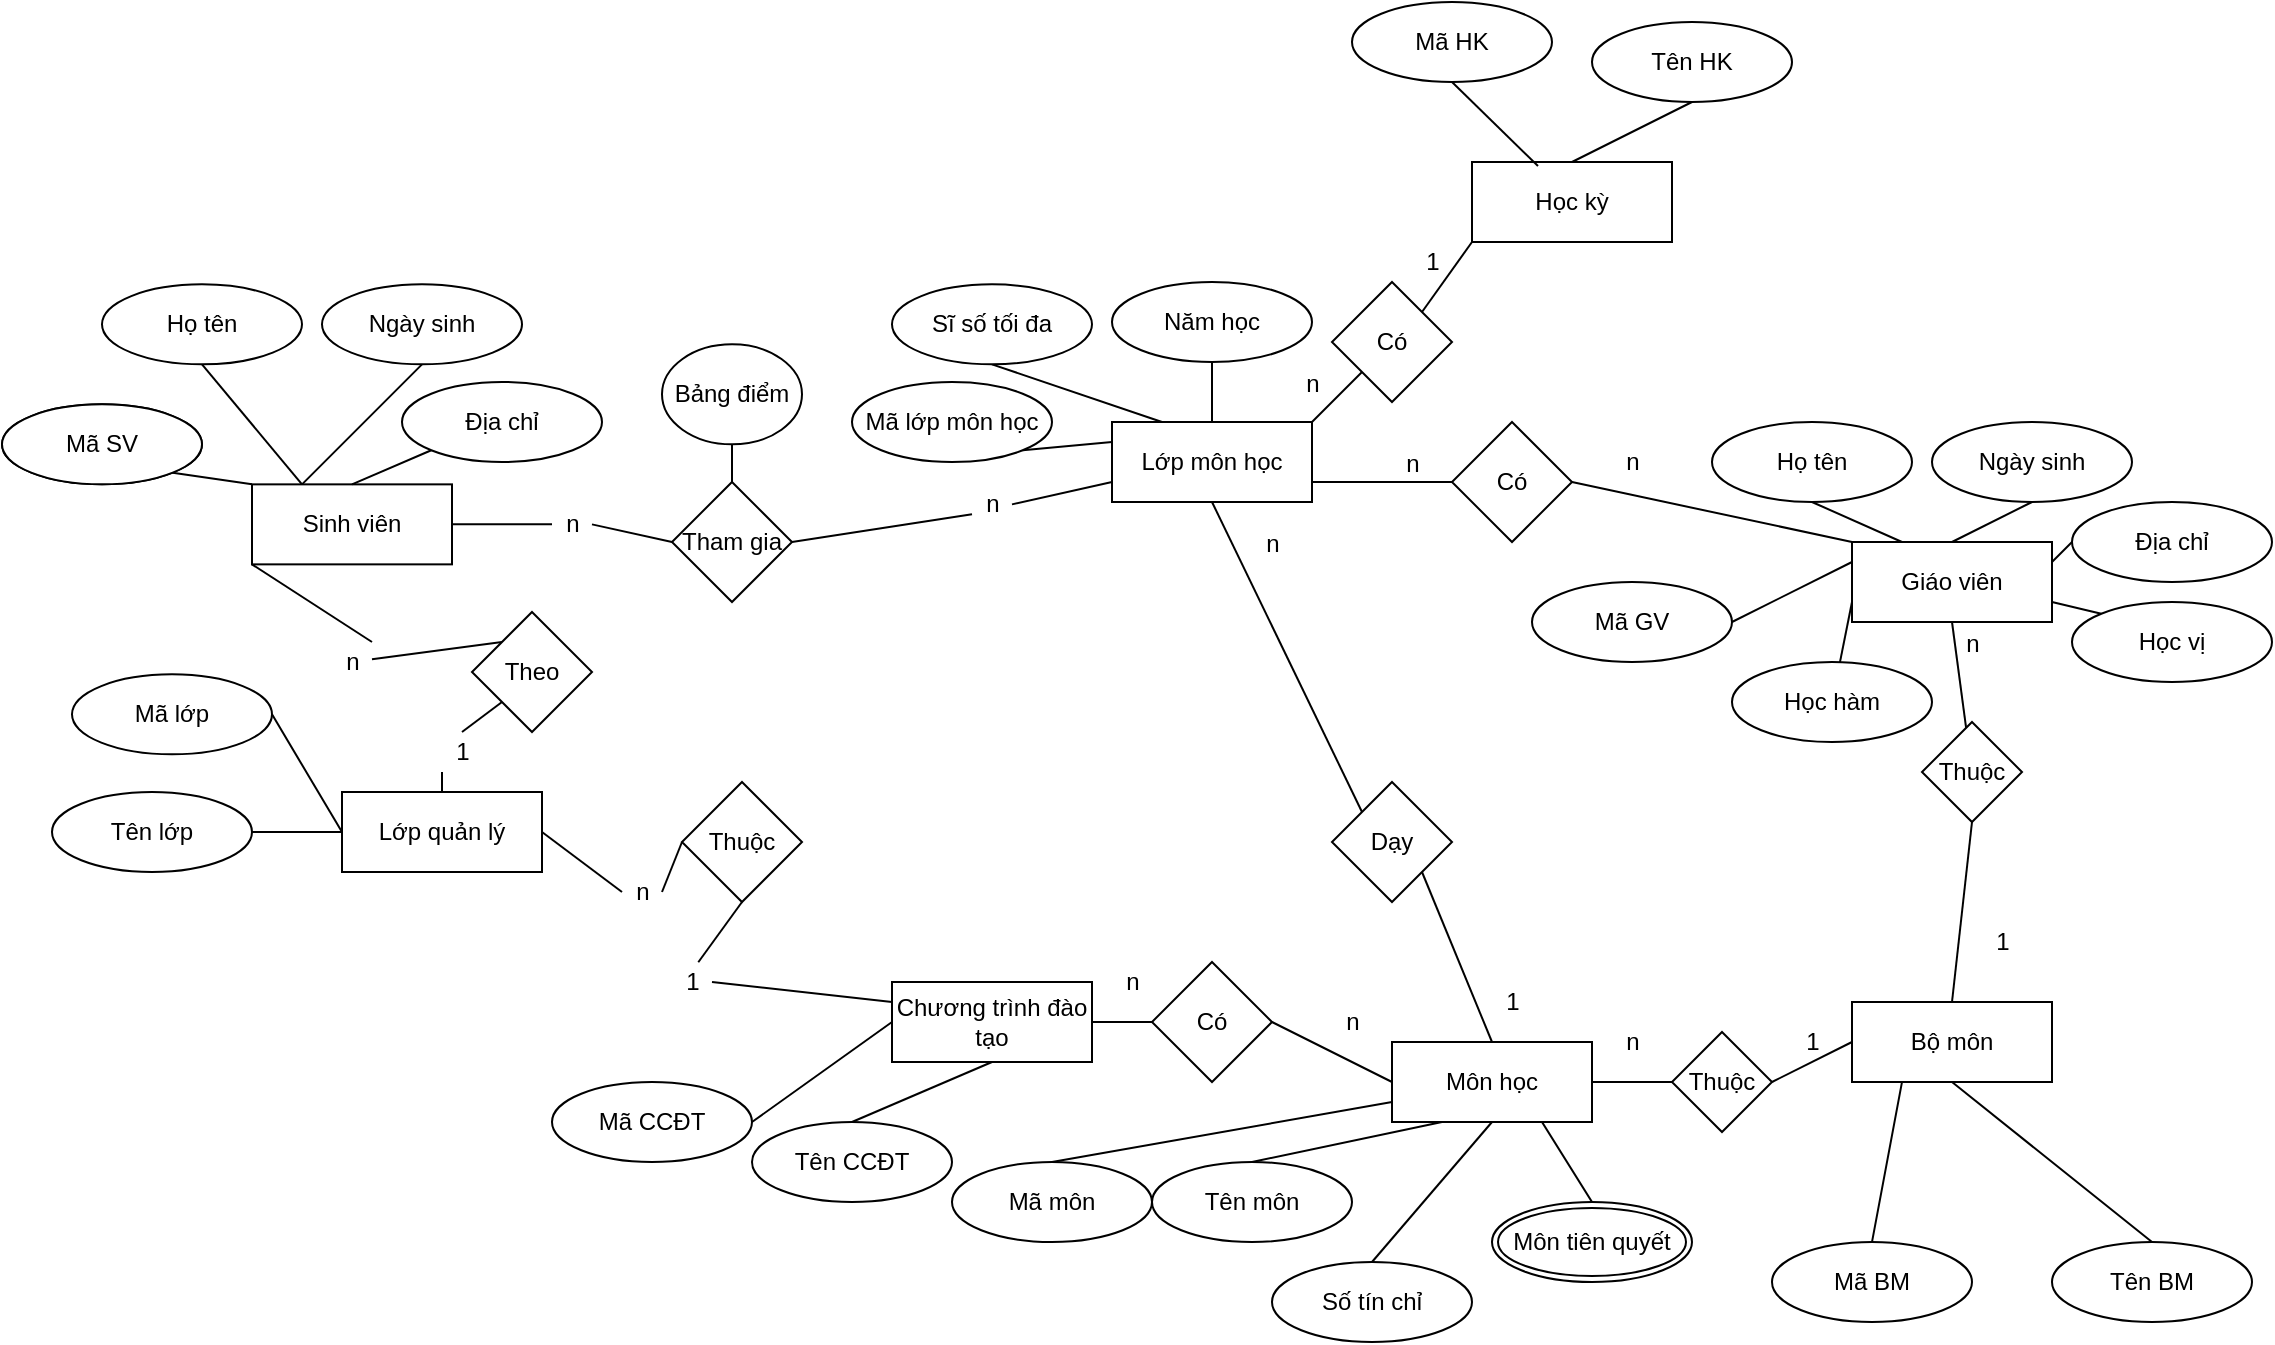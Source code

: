 <mxfile version="14.6.0" type="github" pages="5">
  <diagram id="YeaQKbLMFFDkwzYKFkze" name="Page-1">
    <mxGraphModel dx="1952" dy="1721" grid="1" gridSize="10" guides="1" tooltips="1" connect="1" arrows="1" fold="1" page="1" pageScale="1" pageWidth="850" pageHeight="1100" math="0" shadow="0">
      <root>
        <mxCell id="0" />
        <mxCell id="1" parent="0" />
        <mxCell id="1hWyd5EYFZqdeXtgi5e1-75" style="edgeStyle=none;rounded=0;orthogonalLoop=1;jettySize=auto;html=1;exitX=1;exitY=0.5;exitDx=0;exitDy=0;entryX=0;entryY=0.5;entryDx=0;entryDy=0;endArrow=none;endFill=0;startArrow=none;" parent="1" source="1hWyd5EYFZqdeXtgi5e1-106" target="1hWyd5EYFZqdeXtgi5e1-74" edge="1">
          <mxGeometry relative="1" as="geometry">
            <mxPoint x="-95" y="90" as="targetPoint" />
          </mxGeometry>
        </mxCell>
        <mxCell id="bRvGc7w4acEp0rGxmsy1-42" style="edgeStyle=none;rounded=0;orthogonalLoop=1;jettySize=auto;html=1;entryX=0;entryY=0;entryDx=0;entryDy=0;endArrow=none;endFill=0;startArrow=none;" parent="1" source="bRvGc7w4acEp0rGxmsy1-44" target="bRvGc7w4acEp0rGxmsy1-41" edge="1">
          <mxGeometry relative="1" as="geometry">
            <mxPoint x="-150" y="145" as="sourcePoint" />
          </mxGeometry>
        </mxCell>
        <mxCell id="1hWyd5EYFZqdeXtgi5e1-1" value="Sinh viên" style="whiteSpace=wrap;html=1;align=center;" parent="1" vertex="1">
          <mxGeometry x="-300" y="81.18" width="100" height="40" as="geometry" />
        </mxCell>
        <mxCell id="1hWyd5EYFZqdeXtgi5e1-11" style="edgeStyle=none;rounded=0;orthogonalLoop=1;jettySize=auto;html=1;exitX=1;exitY=1;exitDx=0;exitDy=0;entryX=0;entryY=0;entryDx=0;entryDy=0;endArrow=none;endFill=0;" parent="1" source="1hWyd5EYFZqdeXtgi5e1-2" target="1hWyd5EYFZqdeXtgi5e1-1" edge="1">
          <mxGeometry relative="1" as="geometry" />
        </mxCell>
        <mxCell id="1hWyd5EYFZqdeXtgi5e1-2" value="&lt;div&gt;Mã SV&lt;/div&gt;" style="ellipse;whiteSpace=wrap;html=1;align=center;" parent="1" vertex="1">
          <mxGeometry x="-425" y="41.18" width="100" height="40" as="geometry" />
        </mxCell>
        <mxCell id="1hWyd5EYFZqdeXtgi5e1-12" style="edgeStyle=none;rounded=0;orthogonalLoop=1;jettySize=auto;html=1;exitX=0.5;exitY=1;exitDx=0;exitDy=0;entryX=0.25;entryY=0;entryDx=0;entryDy=0;endArrow=none;endFill=0;" parent="1" source="1hWyd5EYFZqdeXtgi5e1-3" target="1hWyd5EYFZqdeXtgi5e1-1" edge="1">
          <mxGeometry relative="1" as="geometry" />
        </mxCell>
        <mxCell id="1hWyd5EYFZqdeXtgi5e1-3" value="Họ tên" style="ellipse;whiteSpace=wrap;html=1;align=center;fontStyle=0" parent="1" vertex="1">
          <mxGeometry x="-375" y="-18.82" width="100" height="40" as="geometry" />
        </mxCell>
        <mxCell id="1hWyd5EYFZqdeXtgi5e1-14" style="edgeStyle=none;rounded=0;orthogonalLoop=1;jettySize=auto;html=1;exitX=0.5;exitY=1;exitDx=0;exitDy=0;entryX=0.25;entryY=0;entryDx=0;entryDy=0;endArrow=none;endFill=0;" parent="1" source="1hWyd5EYFZqdeXtgi5e1-13" target="1hWyd5EYFZqdeXtgi5e1-1" edge="1">
          <mxGeometry relative="1" as="geometry" />
        </mxCell>
        <mxCell id="1hWyd5EYFZqdeXtgi5e1-13" value="Ngày sinh" style="ellipse;whiteSpace=wrap;html=1;align=center;" parent="1" vertex="1">
          <mxGeometry x="-265" y="-18.82" width="100" height="40" as="geometry" />
        </mxCell>
        <mxCell id="1hWyd5EYFZqdeXtgi5e1-18" style="edgeStyle=none;rounded=0;orthogonalLoop=1;jettySize=auto;html=1;exitX=0;exitY=1;exitDx=0;exitDy=0;entryX=0.5;entryY=0;entryDx=0;entryDy=0;endArrow=none;endFill=0;" parent="1" source="1hWyd5EYFZqdeXtgi5e1-17" target="1hWyd5EYFZqdeXtgi5e1-1" edge="1">
          <mxGeometry relative="1" as="geometry">
            <mxPoint x="-180.355" y="55.322" as="sourcePoint" />
          </mxGeometry>
        </mxCell>
        <mxCell id="1hWyd5EYFZqdeXtgi5e1-17" value="Địa chỉ" style="ellipse;whiteSpace=wrap;html=1;align=center;" parent="1" vertex="1">
          <mxGeometry x="-225" y="30.0" width="100" height="40" as="geometry" />
        </mxCell>
        <mxCell id="1hWyd5EYFZqdeXtgi5e1-29" style="edgeStyle=none;rounded=0;orthogonalLoop=1;jettySize=auto;html=1;exitX=1;exitY=0.75;exitDx=0;exitDy=0;entryX=0;entryY=0;entryDx=0;entryDy=0;endArrow=none;endFill=0;" parent="1" source="1hWyd5EYFZqdeXtgi5e1-19" target="1hWyd5EYFZqdeXtgi5e1-28" edge="1">
          <mxGeometry relative="1" as="geometry" />
        </mxCell>
        <mxCell id="1hWyd5EYFZqdeXtgi5e1-31" style="edgeStyle=none;rounded=0;orthogonalLoop=1;jettySize=auto;html=1;exitX=0;exitY=0.75;exitDx=0;exitDy=0;endArrow=none;endFill=0;" parent="1" source="1hWyd5EYFZqdeXtgi5e1-19" target="1hWyd5EYFZqdeXtgi5e1-30" edge="1">
          <mxGeometry relative="1" as="geometry" />
        </mxCell>
        <mxCell id="1hWyd5EYFZqdeXtgi5e1-66" style="edgeStyle=none;rounded=0;orthogonalLoop=1;jettySize=auto;html=1;exitX=0.5;exitY=1;exitDx=0;exitDy=0;endArrow=none;endFill=0;" parent="1" source="1hWyd5EYFZqdeXtgi5e1-19" target="1hWyd5EYFZqdeXtgi5e1-67" edge="1">
          <mxGeometry relative="1" as="geometry">
            <mxPoint x="550" y="220" as="targetPoint" />
          </mxGeometry>
        </mxCell>
        <mxCell id="1hWyd5EYFZqdeXtgi5e1-19" value="Giáo viên" style="whiteSpace=wrap;html=1;align=center;" parent="1" vertex="1">
          <mxGeometry x="500" y="110" width="100" height="40" as="geometry" />
        </mxCell>
        <mxCell id="1hWyd5EYFZqdeXtgi5e1-25" style="edgeStyle=none;rounded=0;orthogonalLoop=1;jettySize=auto;html=1;exitX=1;exitY=0.5;exitDx=0;exitDy=0;entryX=0;entryY=0.25;entryDx=0;entryDy=0;endArrow=none;endFill=0;" parent="1" source="1hWyd5EYFZqdeXtgi5e1-20" target="1hWyd5EYFZqdeXtgi5e1-19" edge="1">
          <mxGeometry relative="1" as="geometry" />
        </mxCell>
        <mxCell id="1hWyd5EYFZqdeXtgi5e1-20" value="&lt;div&gt;Mã GV&lt;br&gt;&lt;/div&gt;" style="ellipse;whiteSpace=wrap;html=1;align=center;fontStyle=0" parent="1" vertex="1">
          <mxGeometry x="340" y="130" width="100" height="40" as="geometry" />
        </mxCell>
        <mxCell id="1hWyd5EYFZqdeXtgi5e1-24" style="edgeStyle=none;rounded=0;orthogonalLoop=1;jettySize=auto;html=1;exitX=0.5;exitY=1;exitDx=0;exitDy=0;entryX=0.25;entryY=0;entryDx=0;entryDy=0;endArrow=none;endFill=0;" parent="1" source="1hWyd5EYFZqdeXtgi5e1-21" target="1hWyd5EYFZqdeXtgi5e1-19" edge="1">
          <mxGeometry relative="1" as="geometry" />
        </mxCell>
        <mxCell id="1hWyd5EYFZqdeXtgi5e1-21" value="Họ tên" style="ellipse;whiteSpace=wrap;html=1;align=center;" parent="1" vertex="1">
          <mxGeometry x="430" y="50" width="100" height="40" as="geometry" />
        </mxCell>
        <mxCell id="1hWyd5EYFZqdeXtgi5e1-26" style="edgeStyle=none;rounded=0;orthogonalLoop=1;jettySize=auto;html=1;exitX=0.5;exitY=1;exitDx=0;exitDy=0;entryX=0.5;entryY=0;entryDx=0;entryDy=0;endArrow=none;endFill=0;" parent="1" source="1hWyd5EYFZqdeXtgi5e1-22" target="1hWyd5EYFZqdeXtgi5e1-19" edge="1">
          <mxGeometry relative="1" as="geometry" />
        </mxCell>
        <mxCell id="1hWyd5EYFZqdeXtgi5e1-22" value="Ngày sinh" style="ellipse;whiteSpace=wrap;html=1;align=center;" parent="1" vertex="1">
          <mxGeometry x="540" y="50" width="100" height="40" as="geometry" />
        </mxCell>
        <mxCell id="1hWyd5EYFZqdeXtgi5e1-27" style="edgeStyle=none;rounded=0;orthogonalLoop=1;jettySize=auto;html=1;exitX=0;exitY=0.5;exitDx=0;exitDy=0;entryX=1;entryY=0.25;entryDx=0;entryDy=0;endArrow=none;endFill=0;" parent="1" source="1hWyd5EYFZqdeXtgi5e1-23" target="1hWyd5EYFZqdeXtgi5e1-19" edge="1">
          <mxGeometry relative="1" as="geometry" />
        </mxCell>
        <mxCell id="1hWyd5EYFZqdeXtgi5e1-23" value="Địa chỉ" style="ellipse;whiteSpace=wrap;html=1;align=center;" parent="1" vertex="1">
          <mxGeometry x="610" y="90" width="100" height="40" as="geometry" />
        </mxCell>
        <mxCell id="1hWyd5EYFZqdeXtgi5e1-28" value="Học vị" style="ellipse;whiteSpace=wrap;html=1;align=center;" parent="1" vertex="1">
          <mxGeometry x="610" y="140" width="100" height="40" as="geometry" />
        </mxCell>
        <mxCell id="1hWyd5EYFZqdeXtgi5e1-30" value="Học hàm" style="ellipse;whiteSpace=wrap;html=1;align=center;" parent="1" vertex="1">
          <mxGeometry x="440" y="170" width="100" height="40" as="geometry" />
        </mxCell>
        <mxCell id="1hWyd5EYFZqdeXtgi5e1-57" style="edgeStyle=none;rounded=0;orthogonalLoop=1;jettySize=auto;html=1;exitX=1;exitY=0.5;exitDx=0;exitDy=0;entryX=0;entryY=0.5;entryDx=0;entryDy=0;endArrow=none;endFill=0;" parent="1" source="1hWyd5EYFZqdeXtgi5e1-40" target="1hWyd5EYFZqdeXtgi5e1-55" edge="1">
          <mxGeometry relative="1" as="geometry" />
        </mxCell>
        <mxCell id="1hWyd5EYFZqdeXtgi5e1-40" value="Chương trình đào tạo" style="whiteSpace=wrap;html=1;align=center;" parent="1" vertex="1">
          <mxGeometry x="20" y="330" width="100" height="40" as="geometry" />
        </mxCell>
        <mxCell id="1hWyd5EYFZqdeXtgi5e1-41" value="&lt;div&gt;Mã SV&lt;/div&gt;" style="ellipse;whiteSpace=wrap;html=1;align=center;" parent="1" vertex="1">
          <mxGeometry x="-425" y="41.18" width="100" height="40" as="geometry" />
        </mxCell>
        <mxCell id="bRvGc7w4acEp0rGxmsy1-48" style="edgeStyle=none;rounded=0;orthogonalLoop=1;jettySize=auto;html=1;exitX=0.5;exitY=0;exitDx=0;exitDy=0;entryX=0.5;entryY=1;entryDx=0;entryDy=0;endArrow=none;endFill=0;" parent="1" source="1hWyd5EYFZqdeXtgi5e1-42" target="1hWyd5EYFZqdeXtgi5e1-40" edge="1">
          <mxGeometry relative="1" as="geometry" />
        </mxCell>
        <mxCell id="1hWyd5EYFZqdeXtgi5e1-42" value="Tên CCĐT" style="ellipse;whiteSpace=wrap;html=1;align=center;fontStyle=0" parent="1" vertex="1">
          <mxGeometry x="-50" y="400" width="100" height="40" as="geometry" />
        </mxCell>
        <mxCell id="1hWyd5EYFZqdeXtgi5e1-44" style="edgeStyle=none;rounded=0;orthogonalLoop=1;jettySize=auto;html=1;exitX=1;exitY=0.5;exitDx=0;exitDy=0;entryX=0;entryY=0.5;entryDx=0;entryDy=0;endArrow=none;endFill=0;" parent="1" source="1hWyd5EYFZqdeXtgi5e1-43" target="1hWyd5EYFZqdeXtgi5e1-40" edge="1">
          <mxGeometry relative="1" as="geometry" />
        </mxCell>
        <mxCell id="1hWyd5EYFZqdeXtgi5e1-43" value="&lt;div&gt;Mã CCĐT&lt;br&gt;&lt;/div&gt;" style="ellipse;whiteSpace=wrap;html=1;align=center;" parent="1" vertex="1">
          <mxGeometry x="-150" y="380" width="100" height="40" as="geometry" />
        </mxCell>
        <mxCell id="1hWyd5EYFZqdeXtgi5e1-78" style="edgeStyle=none;rounded=0;orthogonalLoop=1;jettySize=auto;html=1;exitX=0.75;exitY=1;exitDx=0;exitDy=0;entryX=0.5;entryY=0;entryDx=0;entryDy=0;endArrow=none;endFill=0;" parent="1" source="1hWyd5EYFZqdeXtgi5e1-50" target="1hWyd5EYFZqdeXtgi5e1-121" edge="1">
          <mxGeometry relative="1" as="geometry">
            <mxPoint x="380" y="460" as="targetPoint" />
          </mxGeometry>
        </mxCell>
        <mxCell id="1hWyd5EYFZqdeXtgi5e1-50" value="Môn học" style="whiteSpace=wrap;html=1;align=center;" parent="1" vertex="1">
          <mxGeometry x="270" y="360" width="100" height="40" as="geometry" />
        </mxCell>
        <mxCell id="1hWyd5EYFZqdeXtgi5e1-54" style="edgeStyle=none;rounded=0;orthogonalLoop=1;jettySize=auto;html=1;exitX=0.5;exitY=0;exitDx=0;exitDy=0;entryX=0.25;entryY=1;entryDx=0;entryDy=0;endArrow=none;endFill=0;" parent="1" source="1hWyd5EYFZqdeXtgi5e1-51" target="1hWyd5EYFZqdeXtgi5e1-50" edge="1">
          <mxGeometry relative="1" as="geometry" />
        </mxCell>
        <mxCell id="1hWyd5EYFZqdeXtgi5e1-51" value="Tên môn" style="ellipse;whiteSpace=wrap;html=1;align=center;fontStyle=0" parent="1" vertex="1">
          <mxGeometry x="150" y="420" width="100" height="40" as="geometry" />
        </mxCell>
        <mxCell id="1hWyd5EYFZqdeXtgi5e1-53" style="edgeStyle=none;rounded=0;orthogonalLoop=1;jettySize=auto;html=1;exitX=0.5;exitY=0;exitDx=0;exitDy=0;entryX=0;entryY=0.75;entryDx=0;entryDy=0;endArrow=none;endFill=0;" parent="1" source="1hWyd5EYFZqdeXtgi5e1-52" target="1hWyd5EYFZqdeXtgi5e1-50" edge="1">
          <mxGeometry relative="1" as="geometry" />
        </mxCell>
        <mxCell id="1hWyd5EYFZqdeXtgi5e1-52" value="&lt;div&gt;Mã môn&lt;br&gt;&lt;/div&gt;" style="ellipse;whiteSpace=wrap;html=1;align=center;" parent="1" vertex="1">
          <mxGeometry x="50" y="420" width="100" height="40" as="geometry" />
        </mxCell>
        <mxCell id="1hWyd5EYFZqdeXtgi5e1-58" style="edgeStyle=none;rounded=0;orthogonalLoop=1;jettySize=auto;html=1;exitX=1;exitY=0.5;exitDx=0;exitDy=0;entryX=0;entryY=0.5;entryDx=0;entryDy=0;endArrow=none;endFill=0;" parent="1" source="1hWyd5EYFZqdeXtgi5e1-55" target="1hWyd5EYFZqdeXtgi5e1-50" edge="1">
          <mxGeometry relative="1" as="geometry" />
        </mxCell>
        <mxCell id="1hWyd5EYFZqdeXtgi5e1-55" value="Có" style="shape=rhombus;perimeter=rhombusPerimeter;whiteSpace=wrap;html=1;align=center;" parent="1" vertex="1">
          <mxGeometry x="150" y="320" width="60" height="60" as="geometry" />
        </mxCell>
        <mxCell id="1hWyd5EYFZqdeXtgi5e1-60" style="edgeStyle=none;rounded=0;orthogonalLoop=1;jettySize=auto;html=1;exitX=0.5;exitY=0;exitDx=0;exitDy=0;entryX=0.5;entryY=1;entryDx=0;entryDy=0;endArrow=none;endFill=0;" parent="1" source="1hWyd5EYFZqdeXtgi5e1-59" target="1hWyd5EYFZqdeXtgi5e1-50" edge="1">
          <mxGeometry relative="1" as="geometry" />
        </mxCell>
        <mxCell id="1hWyd5EYFZqdeXtgi5e1-59" value="Số tín chỉ" style="ellipse;whiteSpace=wrap;html=1;align=center;fontStyle=0" parent="1" vertex="1">
          <mxGeometry x="210" y="470" width="100" height="40" as="geometry" />
        </mxCell>
        <mxCell id="1hWyd5EYFZqdeXtgi5e1-61" value="Bộ môn" style="whiteSpace=wrap;html=1;align=center;" parent="1" vertex="1">
          <mxGeometry x="500" y="340" width="100" height="40" as="geometry" />
        </mxCell>
        <mxCell id="1hWyd5EYFZqdeXtgi5e1-64" style="edgeStyle=none;rounded=0;orthogonalLoop=1;jettySize=auto;html=1;exitX=0.5;exitY=0;exitDx=0;exitDy=0;entryX=0.25;entryY=1;entryDx=0;entryDy=0;endArrow=none;endFill=0;" parent="1" source="1hWyd5EYFZqdeXtgi5e1-62" target="1hWyd5EYFZqdeXtgi5e1-61" edge="1">
          <mxGeometry relative="1" as="geometry" />
        </mxCell>
        <mxCell id="1hWyd5EYFZqdeXtgi5e1-62" value="&lt;div&gt;Mã BM&lt;br&gt;&lt;/div&gt;" style="ellipse;whiteSpace=wrap;html=1;align=center;fontStyle=0" parent="1" vertex="1">
          <mxGeometry x="460" y="460" width="100" height="40" as="geometry" />
        </mxCell>
        <mxCell id="1hWyd5EYFZqdeXtgi5e1-65" style="edgeStyle=none;rounded=0;orthogonalLoop=1;jettySize=auto;html=1;exitX=0.5;exitY=0;exitDx=0;exitDy=0;entryX=0.5;entryY=1;entryDx=0;entryDy=0;endArrow=none;endFill=0;" parent="1" source="1hWyd5EYFZqdeXtgi5e1-63" target="1hWyd5EYFZqdeXtgi5e1-61" edge="1">
          <mxGeometry relative="1" as="geometry" />
        </mxCell>
        <mxCell id="1hWyd5EYFZqdeXtgi5e1-63" value="Tên BM" style="ellipse;whiteSpace=wrap;html=1;align=center;" parent="1" vertex="1">
          <mxGeometry x="600" y="460" width="100" height="40" as="geometry" />
        </mxCell>
        <mxCell id="1hWyd5EYFZqdeXtgi5e1-68" style="edgeStyle=none;rounded=0;orthogonalLoop=1;jettySize=auto;html=1;exitX=0.5;exitY=1;exitDx=0;exitDy=0;entryX=0.5;entryY=0;entryDx=0;entryDy=0;endArrow=none;endFill=0;" parent="1" source="1hWyd5EYFZqdeXtgi5e1-67" target="1hWyd5EYFZqdeXtgi5e1-61" edge="1">
          <mxGeometry relative="1" as="geometry" />
        </mxCell>
        <mxCell id="1hWyd5EYFZqdeXtgi5e1-67" value="Thuộc" style="shape=rhombus;perimeter=rhombusPerimeter;whiteSpace=wrap;html=1;align=center;" parent="1" vertex="1">
          <mxGeometry x="535" y="200" width="50" height="50" as="geometry" />
        </mxCell>
        <mxCell id="1hWyd5EYFZqdeXtgi5e1-71" style="edgeStyle=none;rounded=0;orthogonalLoop=1;jettySize=auto;html=1;exitX=0;exitY=0.5;exitDx=0;exitDy=0;entryX=1;entryY=0.5;entryDx=0;entryDy=0;endArrow=none;endFill=0;" parent="1" source="1hWyd5EYFZqdeXtgi5e1-69" target="1hWyd5EYFZqdeXtgi5e1-50" edge="1">
          <mxGeometry relative="1" as="geometry" />
        </mxCell>
        <mxCell id="1hWyd5EYFZqdeXtgi5e1-72" style="edgeStyle=none;rounded=0;orthogonalLoop=1;jettySize=auto;html=1;exitX=1;exitY=0.5;exitDx=0;exitDy=0;entryX=0;entryY=0.5;entryDx=0;entryDy=0;endArrow=none;endFill=0;" parent="1" source="1hWyd5EYFZqdeXtgi5e1-69" target="1hWyd5EYFZqdeXtgi5e1-61" edge="1">
          <mxGeometry relative="1" as="geometry" />
        </mxCell>
        <mxCell id="1hWyd5EYFZqdeXtgi5e1-69" value="Thuộc" style="shape=rhombus;perimeter=rhombusPerimeter;whiteSpace=wrap;html=1;align=center;" parent="1" vertex="1">
          <mxGeometry x="410" y="355" width="50" height="50" as="geometry" />
        </mxCell>
        <mxCell id="1hWyd5EYFZqdeXtgi5e1-101" style="edgeStyle=none;rounded=0;orthogonalLoop=1;jettySize=auto;html=1;exitX=1;exitY=0.75;exitDx=0;exitDy=0;entryX=0;entryY=0.5;entryDx=0;entryDy=0;endArrow=none;endFill=0;" parent="1" source="1hWyd5EYFZqdeXtgi5e1-73" target="1hWyd5EYFZqdeXtgi5e1-100" edge="1">
          <mxGeometry relative="1" as="geometry" />
        </mxCell>
        <mxCell id="1hWyd5EYFZqdeXtgi5e1-104" style="edgeStyle=none;rounded=0;orthogonalLoop=1;jettySize=auto;html=1;exitX=0.5;exitY=1;exitDx=0;exitDy=0;entryX=0;entryY=0;entryDx=0;entryDy=0;endArrow=none;endFill=0;" parent="1" source="1hWyd5EYFZqdeXtgi5e1-73" target="1hWyd5EYFZqdeXtgi5e1-103" edge="1">
          <mxGeometry relative="1" as="geometry" />
        </mxCell>
        <mxCell id="1hWyd5EYFZqdeXtgi5e1-130" style="edgeStyle=none;rounded=0;orthogonalLoop=1;jettySize=auto;html=1;exitX=0.5;exitY=0;exitDx=0;exitDy=0;entryX=0.5;entryY=1;entryDx=0;entryDy=0;endArrow=none;endFill=0;" parent="1" source="1hWyd5EYFZqdeXtgi5e1-73" target="1hWyd5EYFZqdeXtgi5e1-129" edge="1">
          <mxGeometry relative="1" as="geometry" />
        </mxCell>
        <mxCell id="1hWyd5EYFZqdeXtgi5e1-134" style="edgeStyle=none;rounded=0;orthogonalLoop=1;jettySize=auto;html=1;exitX=1;exitY=0;exitDx=0;exitDy=0;entryX=0;entryY=1;entryDx=0;entryDy=0;endArrow=none;endFill=0;" parent="1" source="1hWyd5EYFZqdeXtgi5e1-73" target="1hWyd5EYFZqdeXtgi5e1-133" edge="1">
          <mxGeometry relative="1" as="geometry" />
        </mxCell>
        <mxCell id="1hWyd5EYFZqdeXtgi5e1-73" value="Lớp môn học" style="whiteSpace=wrap;html=1;align=center;" parent="1" vertex="1">
          <mxGeometry x="130" y="50" width="100" height="40" as="geometry" />
        </mxCell>
        <mxCell id="1hWyd5EYFZqdeXtgi5e1-76" style="edgeStyle=none;rounded=0;orthogonalLoop=1;jettySize=auto;html=1;exitX=1;exitY=0.5;exitDx=0;exitDy=0;entryX=0;entryY=0.75;entryDx=0;entryDy=0;endArrow=none;endFill=0;startArrow=none;" parent="1" source="1hWyd5EYFZqdeXtgi5e1-107" target="1hWyd5EYFZqdeXtgi5e1-73" edge="1">
          <mxGeometry relative="1" as="geometry" />
        </mxCell>
        <mxCell id="1hWyd5EYFZqdeXtgi5e1-74" value="Tham gia" style="shape=rhombus;perimeter=rhombusPerimeter;whiteSpace=wrap;html=1;align=center;" parent="1" vertex="1">
          <mxGeometry x="-90" y="80" width="60" height="60" as="geometry" />
        </mxCell>
        <mxCell id="1hWyd5EYFZqdeXtgi5e1-83" style="edgeStyle=none;rounded=0;orthogonalLoop=1;jettySize=auto;html=1;exitX=0.5;exitY=1;exitDx=0;exitDy=0;entryX=0.25;entryY=0;entryDx=0;entryDy=0;endArrow=none;endFill=0;" parent="1" source="1hWyd5EYFZqdeXtgi5e1-81" target="1hWyd5EYFZqdeXtgi5e1-73" edge="1">
          <mxGeometry relative="1" as="geometry" />
        </mxCell>
        <mxCell id="1hWyd5EYFZqdeXtgi5e1-81" value="Sĩ số tối đa" style="ellipse;whiteSpace=wrap;html=1;align=center;fontStyle=0" parent="1" vertex="1">
          <mxGeometry x="20" y="-18.82" width="100" height="40" as="geometry" />
        </mxCell>
        <mxCell id="1hWyd5EYFZqdeXtgi5e1-84" style="edgeStyle=none;rounded=0;orthogonalLoop=1;jettySize=auto;html=1;exitX=1;exitY=1;exitDx=0;exitDy=0;entryX=0;entryY=0.25;entryDx=0;entryDy=0;endArrow=none;endFill=0;" parent="1" source="1hWyd5EYFZqdeXtgi5e1-82" target="1hWyd5EYFZqdeXtgi5e1-73" edge="1">
          <mxGeometry relative="1" as="geometry" />
        </mxCell>
        <mxCell id="1hWyd5EYFZqdeXtgi5e1-82" value="&lt;div&gt;Mã lớp môn học&lt;br&gt;&lt;/div&gt;" style="ellipse;whiteSpace=wrap;html=1;align=center;" parent="1" vertex="1">
          <mxGeometry y="30" width="100" height="40" as="geometry" />
        </mxCell>
        <mxCell id="1hWyd5EYFZqdeXtgi5e1-102" style="edgeStyle=none;rounded=0;orthogonalLoop=1;jettySize=auto;html=1;exitX=1;exitY=0.5;exitDx=0;exitDy=0;entryX=0;entryY=0;entryDx=0;entryDy=0;endArrow=none;endFill=0;" parent="1" source="1hWyd5EYFZqdeXtgi5e1-100" target="1hWyd5EYFZqdeXtgi5e1-19" edge="1">
          <mxGeometry relative="1" as="geometry" />
        </mxCell>
        <mxCell id="1hWyd5EYFZqdeXtgi5e1-100" value="Có" style="shape=rhombus;perimeter=rhombusPerimeter;whiteSpace=wrap;html=1;align=center;" parent="1" vertex="1">
          <mxGeometry x="300" y="50" width="60" height="60" as="geometry" />
        </mxCell>
        <mxCell id="1hWyd5EYFZqdeXtgi5e1-105" style="edgeStyle=none;rounded=0;orthogonalLoop=1;jettySize=auto;html=1;exitX=1;exitY=1;exitDx=0;exitDy=0;entryX=0.5;entryY=0;entryDx=0;entryDy=0;endArrow=none;endFill=0;" parent="1" source="1hWyd5EYFZqdeXtgi5e1-103" target="1hWyd5EYFZqdeXtgi5e1-50" edge="1">
          <mxGeometry relative="1" as="geometry" />
        </mxCell>
        <mxCell id="1hWyd5EYFZqdeXtgi5e1-103" value="Dạy" style="shape=rhombus;perimeter=rhombusPerimeter;whiteSpace=wrap;html=1;align=center;" parent="1" vertex="1">
          <mxGeometry x="240" y="230" width="60" height="60" as="geometry" />
        </mxCell>
        <mxCell id="1hWyd5EYFZqdeXtgi5e1-109" value="n" style="text;html=1;align=center;verticalAlign=middle;resizable=0;points=[];autosize=1;strokeColor=none;" parent="1" vertex="1">
          <mxGeometry x="270" y="61.18" width="20" height="20" as="geometry" />
        </mxCell>
        <mxCell id="1hWyd5EYFZqdeXtgi5e1-110" value="n" style="text;html=1;align=center;verticalAlign=middle;resizable=0;points=[];autosize=1;strokeColor=none;" parent="1" vertex="1">
          <mxGeometry x="380" y="60" width="20" height="20" as="geometry" />
        </mxCell>
        <mxCell id="1hWyd5EYFZqdeXtgi5e1-113" value="n" style="text;html=1;align=center;verticalAlign=middle;resizable=0;points=[];autosize=1;strokeColor=none;" parent="1" vertex="1">
          <mxGeometry x="130" y="320" width="20" height="20" as="geometry" />
        </mxCell>
        <mxCell id="1hWyd5EYFZqdeXtgi5e1-114" value="n" style="text;html=1;align=center;verticalAlign=middle;resizable=0;points=[];autosize=1;strokeColor=none;" parent="1" vertex="1">
          <mxGeometry x="240" y="340" width="20" height="20" as="geometry" />
        </mxCell>
        <mxCell id="1hWyd5EYFZqdeXtgi5e1-115" value="n" style="text;html=1;align=center;verticalAlign=middle;resizable=0;points=[];autosize=1;strokeColor=none;" parent="1" vertex="1">
          <mxGeometry x="380" y="350" width="20" height="20" as="geometry" />
        </mxCell>
        <mxCell id="1hWyd5EYFZqdeXtgi5e1-116" value="1" style="text;html=1;align=center;verticalAlign=middle;resizable=0;points=[];autosize=1;strokeColor=none;" parent="1" vertex="1">
          <mxGeometry x="470" y="350" width="20" height="20" as="geometry" />
        </mxCell>
        <mxCell id="1hWyd5EYFZqdeXtgi5e1-117" value="n" style="text;html=1;align=center;verticalAlign=middle;resizable=0;points=[];autosize=1;strokeColor=none;" parent="1" vertex="1">
          <mxGeometry x="200" y="101.18" width="20" height="20" as="geometry" />
        </mxCell>
        <mxCell id="1hWyd5EYFZqdeXtgi5e1-118" value="1" style="text;html=1;align=center;verticalAlign=middle;resizable=0;points=[];autosize=1;strokeColor=none;" parent="1" vertex="1">
          <mxGeometry x="320" y="330" width="20" height="20" as="geometry" />
        </mxCell>
        <mxCell id="1hWyd5EYFZqdeXtgi5e1-119" value="n" style="text;html=1;align=center;verticalAlign=middle;resizable=0;points=[];autosize=1;strokeColor=none;" parent="1" vertex="1">
          <mxGeometry x="550" y="151.18" width="20" height="20" as="geometry" />
        </mxCell>
        <mxCell id="1hWyd5EYFZqdeXtgi5e1-120" value="1" style="text;html=1;align=center;verticalAlign=middle;resizable=0;points=[];autosize=1;strokeColor=none;" parent="1" vertex="1">
          <mxGeometry x="565" y="300" width="20" height="20" as="geometry" />
        </mxCell>
        <mxCell id="1hWyd5EYFZqdeXtgi5e1-121" value="Môn tiên quyết" style="ellipse;shape=doubleEllipse;margin=3;whiteSpace=wrap;html=1;align=center;" parent="1" vertex="1">
          <mxGeometry x="320" y="440" width="100" height="40" as="geometry" />
        </mxCell>
        <mxCell id="1hWyd5EYFZqdeXtgi5e1-129" value="Năm học" style="ellipse;whiteSpace=wrap;html=1;align=center;fontStyle=0" parent="1" vertex="1">
          <mxGeometry x="130" y="-20" width="100" height="40" as="geometry" />
        </mxCell>
        <mxCell id="1hWyd5EYFZqdeXtgi5e1-132" value="Học kỳ" style="whiteSpace=wrap;html=1;align=center;" parent="1" vertex="1">
          <mxGeometry x="310" y="-80" width="100" height="40" as="geometry" />
        </mxCell>
        <mxCell id="1hWyd5EYFZqdeXtgi5e1-135" style="edgeStyle=none;rounded=0;orthogonalLoop=1;jettySize=auto;html=1;exitX=1;exitY=0;exitDx=0;exitDy=0;entryX=0;entryY=1;entryDx=0;entryDy=0;endArrow=none;endFill=0;" parent="1" source="1hWyd5EYFZqdeXtgi5e1-133" target="1hWyd5EYFZqdeXtgi5e1-132" edge="1">
          <mxGeometry relative="1" as="geometry" />
        </mxCell>
        <mxCell id="1hWyd5EYFZqdeXtgi5e1-133" value="Có" style="shape=rhombus;perimeter=rhombusPerimeter;whiteSpace=wrap;html=1;align=center;" parent="1" vertex="1">
          <mxGeometry x="240" y="-20" width="60" height="60" as="geometry" />
        </mxCell>
        <mxCell id="1hWyd5EYFZqdeXtgi5e1-136" value="n" style="text;html=1;align=center;verticalAlign=middle;resizable=0;points=[];autosize=1;strokeColor=none;" parent="1" vertex="1">
          <mxGeometry x="220" y="21.18" width="20" height="20" as="geometry" />
        </mxCell>
        <mxCell id="1hWyd5EYFZqdeXtgi5e1-137" value="1" style="text;html=1;align=center;verticalAlign=middle;resizable=0;points=[];autosize=1;strokeColor=none;" parent="1" vertex="1">
          <mxGeometry x="280" y="-40" width="20" height="20" as="geometry" />
        </mxCell>
        <mxCell id="1hWyd5EYFZqdeXtgi5e1-140" style="edgeStyle=none;rounded=0;orthogonalLoop=1;jettySize=auto;html=1;exitX=0.5;exitY=1;exitDx=0;exitDy=0;entryX=0.33;entryY=0.05;entryDx=0;entryDy=0;entryPerimeter=0;endArrow=none;endFill=0;" parent="1" source="1hWyd5EYFZqdeXtgi5e1-138" target="1hWyd5EYFZqdeXtgi5e1-132" edge="1">
          <mxGeometry relative="1" as="geometry" />
        </mxCell>
        <mxCell id="1hWyd5EYFZqdeXtgi5e1-138" value="Mã HK" style="ellipse;whiteSpace=wrap;html=1;align=center;" parent="1" vertex="1">
          <mxGeometry x="250" y="-160" width="100" height="40" as="geometry" />
        </mxCell>
        <mxCell id="1hWyd5EYFZqdeXtgi5e1-141" style="edgeStyle=none;rounded=0;orthogonalLoop=1;jettySize=auto;html=1;exitX=0.5;exitY=1;exitDx=0;exitDy=0;entryX=0.5;entryY=0;entryDx=0;entryDy=0;endArrow=none;endFill=0;" parent="1" source="1hWyd5EYFZqdeXtgi5e1-139" target="1hWyd5EYFZqdeXtgi5e1-132" edge="1">
          <mxGeometry relative="1" as="geometry" />
        </mxCell>
        <mxCell id="1hWyd5EYFZqdeXtgi5e1-139" value="Tên HK" style="ellipse;whiteSpace=wrap;html=1;align=center;" parent="1" vertex="1">
          <mxGeometry x="370" y="-150" width="100" height="40" as="geometry" />
        </mxCell>
        <mxCell id="bRvGc7w4acEp0rGxmsy1-13" style="edgeStyle=orthogonalEdgeStyle;rounded=0;orthogonalLoop=1;jettySize=auto;html=1;exitX=0.5;exitY=1;exitDx=0;exitDy=0;entryX=0.5;entryY=0;entryDx=0;entryDy=0;endArrow=none;endFill=0;" parent="1" source="bRvGc7w4acEp0rGxmsy1-7" target="1hWyd5EYFZqdeXtgi5e1-74" edge="1">
          <mxGeometry relative="1" as="geometry" />
        </mxCell>
        <mxCell id="bRvGc7w4acEp0rGxmsy1-7" value="Bảng điểm" style="ellipse;whiteSpace=wrap;html=1;" parent="1" vertex="1">
          <mxGeometry x="-95" y="11.18" width="70" height="50" as="geometry" />
        </mxCell>
        <mxCell id="1hWyd5EYFZqdeXtgi5e1-107" value="n" style="text;html=1;align=center;verticalAlign=middle;resizable=0;points=[];autosize=1;strokeColor=none;" parent="1" vertex="1">
          <mxGeometry x="60" y="81.18" width="20" height="20" as="geometry" />
        </mxCell>
        <mxCell id="bRvGc7w4acEp0rGxmsy1-9" value="" style="edgeStyle=none;rounded=0;orthogonalLoop=1;jettySize=auto;html=1;exitX=1;exitY=0.5;exitDx=0;exitDy=0;entryX=0;entryY=0.75;entryDx=0;entryDy=0;endArrow=none;endFill=0;" parent="1" source="1hWyd5EYFZqdeXtgi5e1-74" target="1hWyd5EYFZqdeXtgi5e1-107" edge="1">
          <mxGeometry relative="1" as="geometry">
            <mxPoint x="-30" y="110" as="sourcePoint" />
            <mxPoint x="130" y="80" as="targetPoint" />
          </mxGeometry>
        </mxCell>
        <mxCell id="1hWyd5EYFZqdeXtgi5e1-106" value="n" style="text;html=1;align=center;verticalAlign=middle;resizable=0;points=[];autosize=1;strokeColor=none;" parent="1" vertex="1">
          <mxGeometry x="-150" y="91.18" width="20" height="20" as="geometry" />
        </mxCell>
        <mxCell id="bRvGc7w4acEp0rGxmsy1-10" value="" style="edgeStyle=none;rounded=0;orthogonalLoop=1;jettySize=auto;html=1;exitX=1;exitY=0.5;exitDx=0;exitDy=0;entryX=0;entryY=0.5;entryDx=0;entryDy=0;endArrow=none;endFill=0;" parent="1" source="1hWyd5EYFZqdeXtgi5e1-1" target="1hWyd5EYFZqdeXtgi5e1-106" edge="1">
          <mxGeometry relative="1" as="geometry">
            <mxPoint x="-185" y="101.18" as="sourcePoint" />
            <mxPoint x="-90" y="110" as="targetPoint" />
          </mxGeometry>
        </mxCell>
        <mxCell id="bRvGc7w4acEp0rGxmsy1-43" style="edgeStyle=none;rounded=0;orthogonalLoop=1;jettySize=auto;html=1;exitX=0.5;exitY=0;exitDx=0;exitDy=0;entryX=0;entryY=1;entryDx=0;entryDy=0;endArrow=none;endFill=0;startArrow=none;" parent="1" source="bRvGc7w4acEp0rGxmsy1-46" target="bRvGc7w4acEp0rGxmsy1-41" edge="1">
          <mxGeometry relative="1" as="geometry" />
        </mxCell>
        <mxCell id="bRvGc7w4acEp0rGxmsy1-36" value="Lớp quản lý" style="whiteSpace=wrap;html=1;align=center;" parent="1" vertex="1">
          <mxGeometry x="-255" y="235" width="100" height="40" as="geometry" />
        </mxCell>
        <mxCell id="bRvGc7w4acEp0rGxmsy1-38" style="edgeStyle=none;rounded=0;orthogonalLoop=1;jettySize=auto;html=1;exitX=1;exitY=0.5;exitDx=0;exitDy=0;entryX=0;entryY=0.5;entryDx=0;entryDy=0;endArrow=none;endFill=0;" parent="1" source="bRvGc7w4acEp0rGxmsy1-37" target="bRvGc7w4acEp0rGxmsy1-36" edge="1">
          <mxGeometry relative="1" as="geometry" />
        </mxCell>
        <mxCell id="bRvGc7w4acEp0rGxmsy1-37" value="Mã lớp" style="ellipse;whiteSpace=wrap;html=1;align=center;" parent="1" vertex="1">
          <mxGeometry x="-390" y="176.18" width="100" height="40" as="geometry" />
        </mxCell>
        <mxCell id="bRvGc7w4acEp0rGxmsy1-40" style="edgeStyle=none;rounded=0;orthogonalLoop=1;jettySize=auto;html=1;exitX=1;exitY=0.5;exitDx=0;exitDy=0;entryX=0;entryY=0.5;entryDx=0;entryDy=0;endArrow=none;endFill=0;" parent="1" source="bRvGc7w4acEp0rGxmsy1-39" target="bRvGc7w4acEp0rGxmsy1-36" edge="1">
          <mxGeometry relative="1" as="geometry" />
        </mxCell>
        <mxCell id="bRvGc7w4acEp0rGxmsy1-39" value="Tên lớp" style="ellipse;whiteSpace=wrap;html=1;align=center;" parent="1" vertex="1">
          <mxGeometry x="-400" y="235" width="100" height="40" as="geometry" />
        </mxCell>
        <mxCell id="bRvGc7w4acEp0rGxmsy1-41" value="Theo" style="shape=rhombus;perimeter=rhombusPerimeter;whiteSpace=wrap;html=1;align=center;" parent="1" vertex="1">
          <mxGeometry x="-190" y="145" width="60" height="60" as="geometry" />
        </mxCell>
        <mxCell id="bRvGc7w4acEp0rGxmsy1-44" value="n" style="text;html=1;align=center;verticalAlign=middle;resizable=0;points=[];autosize=1;strokeColor=none;" parent="1" vertex="1">
          <mxGeometry x="-260" y="160" width="20" height="20" as="geometry" />
        </mxCell>
        <mxCell id="bRvGc7w4acEp0rGxmsy1-45" value="" style="edgeStyle=none;rounded=0;orthogonalLoop=1;jettySize=auto;html=1;exitX=0;exitY=1;exitDx=0;exitDy=0;entryX=1;entryY=0;entryDx=0;entryDy=0;endArrow=none;endFill=0;" parent="1" source="1hWyd5EYFZqdeXtgi5e1-1" target="bRvGc7w4acEp0rGxmsy1-44" edge="1">
          <mxGeometry relative="1" as="geometry">
            <mxPoint x="-300" y="121.18" as="sourcePoint" />
            <mxPoint x="-315" y="175" as="targetPoint" />
          </mxGeometry>
        </mxCell>
        <mxCell id="bRvGc7w4acEp0rGxmsy1-46" value="1" style="text;html=1;align=center;verticalAlign=middle;resizable=0;points=[];autosize=1;strokeColor=none;" parent="1" vertex="1">
          <mxGeometry x="-205" y="205" width="20" height="20" as="geometry" />
        </mxCell>
        <mxCell id="bRvGc7w4acEp0rGxmsy1-47" value="" style="edgeStyle=none;rounded=0;orthogonalLoop=1;jettySize=auto;html=1;exitX=0.5;exitY=0;exitDx=0;exitDy=0;entryX=0;entryY=1;entryDx=0;entryDy=0;endArrow=none;endFill=0;" parent="1" source="bRvGc7w4acEp0rGxmsy1-36" target="bRvGc7w4acEp0rGxmsy1-46" edge="1">
          <mxGeometry relative="1" as="geometry">
            <mxPoint x="-205" y="235" as="sourcePoint" />
            <mxPoint x="-175" y="190" as="targetPoint" />
          </mxGeometry>
        </mxCell>
        <mxCell id="bRvGc7w4acEp0rGxmsy1-50" style="edgeStyle=none;rounded=0;orthogonalLoop=1;jettySize=auto;html=1;exitX=1;exitY=0.5;exitDx=0;exitDy=0;entryX=0;entryY=0.25;entryDx=0;entryDy=0;endArrow=none;endFill=0;startArrow=none;" parent="1" source="bRvGc7w4acEp0rGxmsy1-54" target="1hWyd5EYFZqdeXtgi5e1-40" edge="1">
          <mxGeometry relative="1" as="geometry" />
        </mxCell>
        <mxCell id="bRvGc7w4acEp0rGxmsy1-51" style="edgeStyle=none;rounded=0;orthogonalLoop=1;jettySize=auto;html=1;exitX=0;exitY=0.5;exitDx=0;exitDy=0;entryX=1;entryY=0.5;entryDx=0;entryDy=0;endArrow=none;endFill=0;startArrow=none;" parent="1" source="bRvGc7w4acEp0rGxmsy1-52" target="bRvGc7w4acEp0rGxmsy1-36" edge="1">
          <mxGeometry relative="1" as="geometry" />
        </mxCell>
        <mxCell id="VlTA9Kg9G5OlWn1AshCR-4" style="edgeStyle=none;rounded=0;orthogonalLoop=1;jettySize=auto;html=1;exitX=0.5;exitY=1;exitDx=0;exitDy=0;entryX=0.657;entryY=0.007;entryDx=0;entryDy=0;entryPerimeter=0;startArrow=none;startFill=0;endArrow=none;endFill=0;" parent="1" source="bRvGc7w4acEp0rGxmsy1-49" target="bRvGc7w4acEp0rGxmsy1-54" edge="1">
          <mxGeometry relative="1" as="geometry" />
        </mxCell>
        <mxCell id="bRvGc7w4acEp0rGxmsy1-49" value="Thuộc" style="shape=rhombus;perimeter=rhombusPerimeter;whiteSpace=wrap;html=1;align=center;" parent="1" vertex="1">
          <mxGeometry x="-85" y="230" width="60" height="60" as="geometry" />
        </mxCell>
        <mxCell id="bRvGc7w4acEp0rGxmsy1-52" value="n" style="text;html=1;align=center;verticalAlign=middle;resizable=0;points=[];autosize=1;strokeColor=none;" parent="1" vertex="1">
          <mxGeometry x="-115" y="275" width="20" height="20" as="geometry" />
        </mxCell>
        <mxCell id="bRvGc7w4acEp0rGxmsy1-53" value="" style="edgeStyle=none;rounded=0;orthogonalLoop=1;jettySize=auto;html=1;exitX=0;exitY=0.5;exitDx=0;exitDy=0;entryX=1;entryY=0.5;entryDx=0;entryDy=0;endArrow=none;endFill=0;" parent="1" source="bRvGc7w4acEp0rGxmsy1-49" target="bRvGc7w4acEp0rGxmsy1-52" edge="1">
          <mxGeometry relative="1" as="geometry">
            <mxPoint x="-55" y="310" as="sourcePoint" />
            <mxPoint x="-155" y="255" as="targetPoint" />
          </mxGeometry>
        </mxCell>
        <mxCell id="bRvGc7w4acEp0rGxmsy1-54" value="1" style="text;html=1;align=center;verticalAlign=middle;resizable=0;points=[];autosize=1;strokeColor=none;" parent="1" vertex="1">
          <mxGeometry x="-90" y="320" width="20" height="20" as="geometry" />
        </mxCell>
      </root>
    </mxGraphModel>
  </diagram>
  <diagram id="dZTY8O5AlewTThltYiFZ" name="Page-2">
    <mxGraphModel dx="3274" dy="887" grid="1" gridSize="10" guides="1" tooltips="1" connect="1" arrows="1" fold="1" page="1" pageScale="1" pageWidth="850" pageHeight="1100" math="0" shadow="0">
      <root>
        <mxCell id="AdvRrq_eRsj3rZsmq_SG-0" />
        <mxCell id="AdvRrq_eRsj3rZsmq_SG-1" parent="AdvRrq_eRsj3rZsmq_SG-0" />
        <mxCell id="AdvRrq_eRsj3rZsmq_SG-2" value="Sinh viên" style="shape=table;startSize=30;container=1;collapsible=1;childLayout=tableLayout;fixedRows=1;rowLines=0;fontStyle=1;align=center;resizeLast=1;" vertex="1" parent="AdvRrq_eRsj3rZsmq_SG-1">
          <mxGeometry x="-1360" y="280" width="180" height="190" as="geometry" />
        </mxCell>
        <mxCell id="AdvRrq_eRsj3rZsmq_SG-3" value="" style="shape=partialRectangle;collapsible=0;dropTarget=0;pointerEvents=0;fillColor=none;top=0;left=0;bottom=1;right=0;points=[[0,0.5],[1,0.5]];portConstraint=eastwest;" vertex="1" parent="AdvRrq_eRsj3rZsmq_SG-2">
          <mxGeometry y="30" width="180" height="30" as="geometry" />
        </mxCell>
        <mxCell id="AdvRrq_eRsj3rZsmq_SG-4" value="PK" style="shape=partialRectangle;connectable=0;fillColor=none;top=0;left=0;bottom=0;right=0;fontStyle=1;overflow=hidden;" vertex="1" parent="AdvRrq_eRsj3rZsmq_SG-3">
          <mxGeometry width="30" height="30" as="geometry" />
        </mxCell>
        <mxCell id="AdvRrq_eRsj3rZsmq_SG-5" value="Mã SV" style="shape=partialRectangle;connectable=0;fillColor=none;top=0;left=0;bottom=0;right=0;align=left;spacingLeft=6;fontStyle=5;overflow=hidden;" vertex="1" parent="AdvRrq_eRsj3rZsmq_SG-3">
          <mxGeometry x="30" width="150" height="30" as="geometry" />
        </mxCell>
        <mxCell id="AdvRrq_eRsj3rZsmq_SG-6" value="" style="shape=partialRectangle;collapsible=0;dropTarget=0;pointerEvents=0;fillColor=none;top=0;left=0;bottom=0;right=0;points=[[0,0.5],[1,0.5]];portConstraint=eastwest;" vertex="1" parent="AdvRrq_eRsj3rZsmq_SG-2">
          <mxGeometry y="60" width="180" height="30" as="geometry" />
        </mxCell>
        <mxCell id="AdvRrq_eRsj3rZsmq_SG-7" value="" style="shape=partialRectangle;connectable=0;fillColor=none;top=0;left=0;bottom=0;right=0;editable=1;overflow=hidden;" vertex="1" parent="AdvRrq_eRsj3rZsmq_SG-6">
          <mxGeometry width="30" height="30" as="geometry" />
        </mxCell>
        <mxCell id="AdvRrq_eRsj3rZsmq_SG-8" value="Họ tên" style="shape=partialRectangle;connectable=0;fillColor=none;top=0;left=0;bottom=0;right=0;align=left;spacingLeft=6;overflow=hidden;" vertex="1" parent="AdvRrq_eRsj3rZsmq_SG-6">
          <mxGeometry x="30" width="150" height="30" as="geometry" />
        </mxCell>
        <mxCell id="AdvRrq_eRsj3rZsmq_SG-9" value="" style="shape=partialRectangle;collapsible=0;dropTarget=0;pointerEvents=0;fillColor=none;top=0;left=0;bottom=0;right=0;points=[[0,0.5],[1,0.5]];portConstraint=eastwest;" vertex="1" parent="AdvRrq_eRsj3rZsmq_SG-2">
          <mxGeometry y="90" width="180" height="30" as="geometry" />
        </mxCell>
        <mxCell id="AdvRrq_eRsj3rZsmq_SG-10" value="" style="shape=partialRectangle;connectable=0;fillColor=none;top=0;left=0;bottom=0;right=0;editable=1;overflow=hidden;" vertex="1" parent="AdvRrq_eRsj3rZsmq_SG-9">
          <mxGeometry width="30" height="30" as="geometry" />
        </mxCell>
        <mxCell id="AdvRrq_eRsj3rZsmq_SG-11" value="Ngày sinh" style="shape=partialRectangle;connectable=0;fillColor=none;top=0;left=0;bottom=0;right=0;align=left;spacingLeft=6;overflow=hidden;" vertex="1" parent="AdvRrq_eRsj3rZsmq_SG-9">
          <mxGeometry x="30" width="150" height="30" as="geometry" />
        </mxCell>
        <mxCell id="AdvRrq_eRsj3rZsmq_SG-12" value="" style="shape=partialRectangle;collapsible=0;dropTarget=0;pointerEvents=0;fillColor=none;top=0;left=0;bottom=0;right=0;points=[[0,0.5],[1,0.5]];portConstraint=eastwest;" vertex="1" parent="AdvRrq_eRsj3rZsmq_SG-2">
          <mxGeometry y="120" width="180" height="30" as="geometry" />
        </mxCell>
        <mxCell id="AdvRrq_eRsj3rZsmq_SG-13" value="" style="shape=partialRectangle;connectable=0;fillColor=none;top=0;left=0;bottom=0;right=0;editable=1;overflow=hidden;" vertex="1" parent="AdvRrq_eRsj3rZsmq_SG-12">
          <mxGeometry width="30" height="30" as="geometry" />
        </mxCell>
        <mxCell id="AdvRrq_eRsj3rZsmq_SG-14" value="Địc chỉ" style="shape=partialRectangle;connectable=0;fillColor=none;top=0;left=0;bottom=0;right=0;align=left;spacingLeft=6;overflow=hidden;" vertex="1" parent="AdvRrq_eRsj3rZsmq_SG-12">
          <mxGeometry x="30" width="150" height="30" as="geometry" />
        </mxCell>
        <mxCell id="AdvRrq_eRsj3rZsmq_SG-15" style="shape=partialRectangle;collapsible=0;dropTarget=0;pointerEvents=0;fillColor=none;top=0;left=0;bottom=0;right=0;points=[[0,0.5],[1,0.5]];portConstraint=eastwest;" vertex="1" parent="AdvRrq_eRsj3rZsmq_SG-2">
          <mxGeometry y="150" width="180" height="30" as="geometry" />
        </mxCell>
        <mxCell id="AdvRrq_eRsj3rZsmq_SG-16" value="FK" style="shape=partialRectangle;connectable=0;fillColor=none;top=0;left=0;bottom=0;right=0;editable=1;overflow=hidden;" vertex="1" parent="AdvRrq_eRsj3rZsmq_SG-15">
          <mxGeometry width="30" height="30" as="geometry" />
        </mxCell>
        <mxCell id="AdvRrq_eRsj3rZsmq_SG-17" value="Mã lớp quản lý" style="shape=partialRectangle;connectable=0;fillColor=none;top=0;left=0;bottom=0;right=0;align=left;spacingLeft=6;overflow=hidden;fontStyle=5" vertex="1" parent="AdvRrq_eRsj3rZsmq_SG-15">
          <mxGeometry x="30" width="150" height="30" as="geometry" />
        </mxCell>
        <mxCell id="rEU7aXDS0TOf21XFzWgF-1" style="edgeStyle=none;rounded=0;orthogonalLoop=1;jettySize=auto;html=1;exitX=0.75;exitY=0;exitDx=0;exitDy=0;entryX=0.25;entryY=1;entryDx=0;entryDy=0;startArrow=ERmandOne;startFill=0;endArrow=ERoneToMany;endFill=0;" edge="1" parent="AdvRrq_eRsj3rZsmq_SG-1" source="AdvRrq_eRsj3rZsmq_SG-18" target="AdvRrq_eRsj3rZsmq_SG-2">
          <mxGeometry relative="1" as="geometry" />
        </mxCell>
        <mxCell id="AdvRrq_eRsj3rZsmq_SG-18" value="Lớp quản lý" style="shape=table;startSize=30;container=1;collapsible=1;childLayout=tableLayout;fixedRows=1;rowLines=0;fontStyle=1;align=center;resizeLast=1;" vertex="1" parent="AdvRrq_eRsj3rZsmq_SG-1">
          <mxGeometry x="-1440" y="520" width="180" height="100" as="geometry" />
        </mxCell>
        <mxCell id="AdvRrq_eRsj3rZsmq_SG-19" value="" style="shape=partialRectangle;collapsible=0;dropTarget=0;pointerEvents=0;fillColor=none;top=0;left=0;bottom=1;right=0;points=[[0,0.5],[1,0.5]];portConstraint=eastwest;" vertex="1" parent="AdvRrq_eRsj3rZsmq_SG-18">
          <mxGeometry y="30" width="180" height="30" as="geometry" />
        </mxCell>
        <mxCell id="AdvRrq_eRsj3rZsmq_SG-20" value="PK" style="shape=partialRectangle;connectable=0;fillColor=none;top=0;left=0;bottom=0;right=0;fontStyle=1;overflow=hidden;" vertex="1" parent="AdvRrq_eRsj3rZsmq_SG-19">
          <mxGeometry width="30" height="30" as="geometry" />
        </mxCell>
        <mxCell id="AdvRrq_eRsj3rZsmq_SG-21" value="Mã lớp" style="shape=partialRectangle;connectable=0;fillColor=none;top=0;left=0;bottom=0;right=0;align=left;spacingLeft=6;fontStyle=5;overflow=hidden;" vertex="1" parent="AdvRrq_eRsj3rZsmq_SG-19">
          <mxGeometry x="30" width="150" height="30" as="geometry" />
        </mxCell>
        <mxCell id="AdvRrq_eRsj3rZsmq_SG-22" value="" style="shape=partialRectangle;collapsible=0;dropTarget=0;pointerEvents=0;fillColor=none;top=0;left=0;bottom=0;right=0;points=[[0,0.5],[1,0.5]];portConstraint=eastwest;" vertex="1" parent="AdvRrq_eRsj3rZsmq_SG-18">
          <mxGeometry y="60" width="180" height="30" as="geometry" />
        </mxCell>
        <mxCell id="AdvRrq_eRsj3rZsmq_SG-23" value="" style="shape=partialRectangle;connectable=0;fillColor=none;top=0;left=0;bottom=0;right=0;editable=1;overflow=hidden;" vertex="1" parent="AdvRrq_eRsj3rZsmq_SG-22">
          <mxGeometry width="30" height="30" as="geometry" />
        </mxCell>
        <mxCell id="AdvRrq_eRsj3rZsmq_SG-24" value="Tên lớp" style="shape=partialRectangle;connectable=0;fillColor=none;top=0;left=0;bottom=0;right=0;align=left;spacingLeft=6;overflow=hidden;" vertex="1" parent="AdvRrq_eRsj3rZsmq_SG-22">
          <mxGeometry x="30" width="150" height="30" as="geometry" />
        </mxCell>
        <mxCell id="AdvRrq_eRsj3rZsmq_SG-25" value="Bảng điểm" style="shape=table;startSize=30;container=1;collapsible=1;childLayout=tableLayout;fixedRows=1;rowLines=0;fontStyle=1;align=center;resizeLast=1;" vertex="1" parent="AdvRrq_eRsj3rZsmq_SG-1">
          <mxGeometry x="-1160" y="450" width="180" height="190" as="geometry" />
        </mxCell>
        <mxCell id="AdvRrq_eRsj3rZsmq_SG-26" value="" style="shape=partialRectangle;collapsible=0;dropTarget=0;pointerEvents=0;fillColor=none;top=0;left=0;bottom=0;right=0;points=[[0,0.5],[1,0.5]];portConstraint=eastwest;" vertex="1" parent="AdvRrq_eRsj3rZsmq_SG-25">
          <mxGeometry y="30" width="180" height="30" as="geometry" />
        </mxCell>
        <mxCell id="AdvRrq_eRsj3rZsmq_SG-27" value="PK,FK1" style="shape=partialRectangle;connectable=0;fillColor=none;top=0;left=0;bottom=0;right=0;fontStyle=1;overflow=hidden;" vertex="1" parent="AdvRrq_eRsj3rZsmq_SG-26">
          <mxGeometry width="60" height="30" as="geometry" />
        </mxCell>
        <mxCell id="AdvRrq_eRsj3rZsmq_SG-28" value="Mã SV" style="shape=partialRectangle;connectable=0;fillColor=none;top=0;left=0;bottom=0;right=0;align=left;spacingLeft=6;fontStyle=5;overflow=hidden;" vertex="1" parent="AdvRrq_eRsj3rZsmq_SG-26">
          <mxGeometry x="60" width="120" height="30" as="geometry" />
        </mxCell>
        <mxCell id="AdvRrq_eRsj3rZsmq_SG-29" value="" style="shape=partialRectangle;collapsible=0;dropTarget=0;pointerEvents=0;fillColor=none;top=0;left=0;bottom=1;right=0;points=[[0,0.5],[1,0.5]];portConstraint=eastwest;" vertex="1" parent="AdvRrq_eRsj3rZsmq_SG-25">
          <mxGeometry y="60" width="180" height="30" as="geometry" />
        </mxCell>
        <mxCell id="AdvRrq_eRsj3rZsmq_SG-30" value="PK,FK2" style="shape=partialRectangle;connectable=0;fillColor=none;top=0;left=0;bottom=0;right=0;fontStyle=1;overflow=hidden;" vertex="1" parent="AdvRrq_eRsj3rZsmq_SG-29">
          <mxGeometry width="60" height="30" as="geometry" />
        </mxCell>
        <mxCell id="AdvRrq_eRsj3rZsmq_SG-31" value="Mã lớp môn học" style="shape=partialRectangle;connectable=0;fillColor=none;top=0;left=0;bottom=0;right=0;align=left;spacingLeft=6;fontStyle=5;overflow=hidden;" vertex="1" parent="AdvRrq_eRsj3rZsmq_SG-29">
          <mxGeometry x="60" width="120" height="30" as="geometry" />
        </mxCell>
        <mxCell id="AdvRrq_eRsj3rZsmq_SG-32" value="" style="shape=partialRectangle;collapsible=0;dropTarget=0;pointerEvents=0;fillColor=none;top=0;left=0;bottom=0;right=0;points=[[0,0.5],[1,0.5]];portConstraint=eastwest;" vertex="1" parent="AdvRrq_eRsj3rZsmq_SG-25">
          <mxGeometry y="90" width="180" height="30" as="geometry" />
        </mxCell>
        <mxCell id="AdvRrq_eRsj3rZsmq_SG-33" value="" style="shape=partialRectangle;connectable=0;fillColor=none;top=0;left=0;bottom=0;right=0;editable=1;overflow=hidden;" vertex="1" parent="AdvRrq_eRsj3rZsmq_SG-32">
          <mxGeometry width="60" height="30" as="geometry" />
        </mxCell>
        <mxCell id="AdvRrq_eRsj3rZsmq_SG-34" value="Điểm CC" style="shape=partialRectangle;connectable=0;fillColor=none;top=0;left=0;bottom=0;right=0;align=left;spacingLeft=6;overflow=hidden;" vertex="1" parent="AdvRrq_eRsj3rZsmq_SG-32">
          <mxGeometry x="60" width="120" height="30" as="geometry" />
        </mxCell>
        <mxCell id="AdvRrq_eRsj3rZsmq_SG-35" style="shape=partialRectangle;collapsible=0;dropTarget=0;pointerEvents=0;fillColor=none;top=0;left=0;bottom=0;right=0;points=[[0,0.5],[1,0.5]];portConstraint=eastwest;" vertex="1" parent="AdvRrq_eRsj3rZsmq_SG-25">
          <mxGeometry y="120" width="180" height="30" as="geometry" />
        </mxCell>
        <mxCell id="AdvRrq_eRsj3rZsmq_SG-36" style="shape=partialRectangle;connectable=0;fillColor=none;top=0;left=0;bottom=0;right=0;editable=1;overflow=hidden;" vertex="1" parent="AdvRrq_eRsj3rZsmq_SG-35">
          <mxGeometry width="60" height="30" as="geometry" />
        </mxCell>
        <mxCell id="AdvRrq_eRsj3rZsmq_SG-37" value="Điểm TX" style="shape=partialRectangle;connectable=0;fillColor=none;top=0;left=0;bottom=0;right=0;align=left;spacingLeft=6;overflow=hidden;" vertex="1" parent="AdvRrq_eRsj3rZsmq_SG-35">
          <mxGeometry x="60" width="120" height="30" as="geometry" />
        </mxCell>
        <mxCell id="AdvRrq_eRsj3rZsmq_SG-38" style="shape=partialRectangle;collapsible=0;dropTarget=0;pointerEvents=0;fillColor=none;top=0;left=0;bottom=0;right=0;points=[[0,0.5],[1,0.5]];portConstraint=eastwest;" vertex="1" parent="AdvRrq_eRsj3rZsmq_SG-25">
          <mxGeometry y="150" width="180" height="30" as="geometry" />
        </mxCell>
        <mxCell id="AdvRrq_eRsj3rZsmq_SG-39" style="shape=partialRectangle;connectable=0;fillColor=none;top=0;left=0;bottom=0;right=0;editable=1;overflow=hidden;" vertex="1" parent="AdvRrq_eRsj3rZsmq_SG-38">
          <mxGeometry width="60" height="30" as="geometry" />
        </mxCell>
        <mxCell id="AdvRrq_eRsj3rZsmq_SG-40" value="Điểm thi" style="shape=partialRectangle;connectable=0;fillColor=none;top=0;left=0;bottom=0;right=0;align=left;spacingLeft=6;overflow=hidden;" vertex="1" parent="AdvRrq_eRsj3rZsmq_SG-38">
          <mxGeometry x="60" width="120" height="30" as="geometry" />
        </mxCell>
        <mxCell id="AdvRrq_eRsj3rZsmq_SG-141" style="edgeStyle=none;rounded=0;orthogonalLoop=1;jettySize=auto;html=1;exitX=0;exitY=0;exitDx=0;exitDy=0;entryX=1;entryY=0.5;entryDx=0;entryDy=0;startArrow=ERmandOne;startFill=0;endArrow=ERoneToMany;endFill=0;" edge="1" parent="AdvRrq_eRsj3rZsmq_SG-1" source="AdvRrq_eRsj3rZsmq_SG-41" target="AdvRrq_eRsj3rZsmq_SG-29">
          <mxGeometry relative="1" as="geometry" />
        </mxCell>
        <mxCell id="AdvRrq_eRsj3rZsmq_SG-41" value="Lớp môn học" style="shape=table;startSize=30;container=1;collapsible=1;childLayout=tableLayout;fixedRows=1;rowLines=0;fontStyle=1;align=center;resizeLast=1;" vertex="1" parent="AdvRrq_eRsj3rZsmq_SG-1">
          <mxGeometry x="-920" y="600" width="180" height="190" as="geometry" />
        </mxCell>
        <mxCell id="AdvRrq_eRsj3rZsmq_SG-42" value="" style="shape=partialRectangle;collapsible=0;dropTarget=0;pointerEvents=0;fillColor=none;top=0;left=0;bottom=1;right=0;points=[[0,0.5],[1,0.5]];portConstraint=eastwest;" vertex="1" parent="AdvRrq_eRsj3rZsmq_SG-41">
          <mxGeometry y="30" width="180" height="30" as="geometry" />
        </mxCell>
        <mxCell id="AdvRrq_eRsj3rZsmq_SG-43" value="PK" style="shape=partialRectangle;connectable=0;fillColor=none;top=0;left=0;bottom=0;right=0;fontStyle=1;overflow=hidden;" vertex="1" parent="AdvRrq_eRsj3rZsmq_SG-42">
          <mxGeometry width="30" height="30" as="geometry" />
        </mxCell>
        <mxCell id="AdvRrq_eRsj3rZsmq_SG-44" value="Mã lớp" style="shape=partialRectangle;connectable=0;fillColor=none;top=0;left=0;bottom=0;right=0;align=left;spacingLeft=6;fontStyle=5;overflow=hidden;" vertex="1" parent="AdvRrq_eRsj3rZsmq_SG-42">
          <mxGeometry x="30" width="150" height="30" as="geometry" />
        </mxCell>
        <mxCell id="AdvRrq_eRsj3rZsmq_SG-45" value="" style="shape=partialRectangle;collapsible=0;dropTarget=0;pointerEvents=0;fillColor=none;top=0;left=0;bottom=0;right=0;points=[[0,0.5],[1,0.5]];portConstraint=eastwest;" vertex="1" parent="AdvRrq_eRsj3rZsmq_SG-41">
          <mxGeometry y="60" width="180" height="30" as="geometry" />
        </mxCell>
        <mxCell id="AdvRrq_eRsj3rZsmq_SG-46" value="" style="shape=partialRectangle;connectable=0;fillColor=none;top=0;left=0;bottom=0;right=0;editable=1;overflow=hidden;" vertex="1" parent="AdvRrq_eRsj3rZsmq_SG-45">
          <mxGeometry width="30" height="30" as="geometry" />
        </mxCell>
        <mxCell id="AdvRrq_eRsj3rZsmq_SG-47" value="Sĩ số tối đa" style="shape=partialRectangle;connectable=0;fillColor=none;top=0;left=0;bottom=0;right=0;align=left;spacingLeft=6;overflow=hidden;" vertex="1" parent="AdvRrq_eRsj3rZsmq_SG-45">
          <mxGeometry x="30" width="150" height="30" as="geometry" />
        </mxCell>
        <mxCell id="AdvRrq_eRsj3rZsmq_SG-48" style="shape=partialRectangle;collapsible=0;dropTarget=0;pointerEvents=0;fillColor=none;top=0;left=0;bottom=0;right=0;points=[[0,0.5],[1,0.5]];portConstraint=eastwest;" vertex="1" parent="AdvRrq_eRsj3rZsmq_SG-41">
          <mxGeometry y="90" width="180" height="30" as="geometry" />
        </mxCell>
        <mxCell id="AdvRrq_eRsj3rZsmq_SG-49" style="shape=partialRectangle;connectable=0;fillColor=none;top=0;left=0;bottom=0;right=0;editable=1;overflow=hidden;" vertex="1" parent="AdvRrq_eRsj3rZsmq_SG-48">
          <mxGeometry width="30" height="30" as="geometry" />
        </mxCell>
        <mxCell id="AdvRrq_eRsj3rZsmq_SG-50" value="Năm học" style="shape=partialRectangle;connectable=0;fillColor=none;top=0;left=0;bottom=0;right=0;align=left;spacingLeft=6;overflow=hidden;fontStyle=0" vertex="1" parent="AdvRrq_eRsj3rZsmq_SG-48">
          <mxGeometry x="30" width="150" height="30" as="geometry" />
        </mxCell>
        <mxCell id="AdvRrq_eRsj3rZsmq_SG-51" value="" style="shape=partialRectangle;collapsible=0;dropTarget=0;pointerEvents=0;fillColor=none;top=0;left=0;bottom=0;right=0;points=[[0,0.5],[1,0.5]];portConstraint=eastwest;" vertex="1" parent="AdvRrq_eRsj3rZsmq_SG-41">
          <mxGeometry y="120" width="180" height="30" as="geometry" />
        </mxCell>
        <mxCell id="AdvRrq_eRsj3rZsmq_SG-52" value="FK" style="shape=partialRectangle;connectable=0;fillColor=none;top=0;left=0;bottom=0;right=0;editable=1;overflow=hidden;" vertex="1" parent="AdvRrq_eRsj3rZsmq_SG-51">
          <mxGeometry width="30" height="30" as="geometry" />
        </mxCell>
        <mxCell id="AdvRrq_eRsj3rZsmq_SG-53" value="Mã môn" style="shape=partialRectangle;connectable=0;fillColor=none;top=0;left=0;bottom=0;right=0;align=left;spacingLeft=6;overflow=hidden;fontStyle=5" vertex="1" parent="AdvRrq_eRsj3rZsmq_SG-51">
          <mxGeometry x="30" width="150" height="30" as="geometry" />
        </mxCell>
        <mxCell id="AdvRrq_eRsj3rZsmq_SG-54" style="shape=partialRectangle;collapsible=0;dropTarget=0;pointerEvents=0;fillColor=none;top=0;left=0;bottom=0;right=0;points=[[0,0.5],[1,0.5]];portConstraint=eastwest;" vertex="1" parent="AdvRrq_eRsj3rZsmq_SG-41">
          <mxGeometry y="150" width="180" height="30" as="geometry" />
        </mxCell>
        <mxCell id="AdvRrq_eRsj3rZsmq_SG-55" value="FK" style="shape=partialRectangle;connectable=0;fillColor=none;top=0;left=0;bottom=0;right=0;editable=1;overflow=hidden;" vertex="1" parent="AdvRrq_eRsj3rZsmq_SG-54">
          <mxGeometry width="30" height="30" as="geometry" />
        </mxCell>
        <mxCell id="AdvRrq_eRsj3rZsmq_SG-56" value="Mã HK" style="shape=partialRectangle;connectable=0;fillColor=none;top=0;left=0;bottom=0;right=0;align=left;spacingLeft=6;overflow=hidden;fontStyle=5" vertex="1" parent="AdvRrq_eRsj3rZsmq_SG-54">
          <mxGeometry x="30" width="150" height="30" as="geometry" />
        </mxCell>
        <mxCell id="rEU7aXDS0TOf21XFzWgF-0" style="edgeStyle=none;rounded=0;orthogonalLoop=1;jettySize=auto;html=1;exitX=0.5;exitY=1;exitDx=0;exitDy=0;entryX=0.5;entryY=0;entryDx=0;entryDy=0;startArrow=ERmandOne;startFill=0;endArrow=ERoneToMany;endFill=0;" edge="1" parent="AdvRrq_eRsj3rZsmq_SG-1" source="AdvRrq_eRsj3rZsmq_SG-57" target="AdvRrq_eRsj3rZsmq_SG-120">
          <mxGeometry relative="1" as="geometry" />
        </mxCell>
        <mxCell id="AdvRrq_eRsj3rZsmq_SG-57" value="Giáo viên" style="shape=table;startSize=30;container=1;collapsible=1;childLayout=tableLayout;fixedRows=1;rowLines=0;fontStyle=1;align=center;resizeLast=1;" vertex="1" parent="AdvRrq_eRsj3rZsmq_SG-1">
          <mxGeometry x="-640" y="290" width="180" height="240" as="geometry" />
        </mxCell>
        <mxCell id="AdvRrq_eRsj3rZsmq_SG-58" value="" style="shape=partialRectangle;collapsible=0;dropTarget=0;pointerEvents=0;fillColor=none;top=0;left=0;bottom=1;right=0;points=[[0,0.5],[1,0.5]];portConstraint=eastwest;" vertex="1" parent="AdvRrq_eRsj3rZsmq_SG-57">
          <mxGeometry y="30" width="180" height="30" as="geometry" />
        </mxCell>
        <mxCell id="AdvRrq_eRsj3rZsmq_SG-59" value="PK" style="shape=partialRectangle;connectable=0;fillColor=none;top=0;left=0;bottom=0;right=0;fontStyle=1;overflow=hidden;" vertex="1" parent="AdvRrq_eRsj3rZsmq_SG-58">
          <mxGeometry width="30" height="30" as="geometry" />
        </mxCell>
        <mxCell id="AdvRrq_eRsj3rZsmq_SG-60" value="Mã GV" style="shape=partialRectangle;connectable=0;fillColor=none;top=0;left=0;bottom=0;right=0;align=left;spacingLeft=6;fontStyle=5;overflow=hidden;" vertex="1" parent="AdvRrq_eRsj3rZsmq_SG-58">
          <mxGeometry x="30" width="150" height="30" as="geometry" />
        </mxCell>
        <mxCell id="AdvRrq_eRsj3rZsmq_SG-61" value="" style="shape=partialRectangle;collapsible=0;dropTarget=0;pointerEvents=0;fillColor=none;top=0;left=0;bottom=0;right=0;points=[[0,0.5],[1,0.5]];portConstraint=eastwest;" vertex="1" parent="AdvRrq_eRsj3rZsmq_SG-57">
          <mxGeometry y="60" width="180" height="25" as="geometry" />
        </mxCell>
        <mxCell id="AdvRrq_eRsj3rZsmq_SG-62" value="" style="shape=partialRectangle;connectable=0;fillColor=none;top=0;left=0;bottom=0;right=0;editable=1;overflow=hidden;" vertex="1" parent="AdvRrq_eRsj3rZsmq_SG-61">
          <mxGeometry width="30" height="25" as="geometry" />
        </mxCell>
        <mxCell id="AdvRrq_eRsj3rZsmq_SG-63" value="Họ tên" style="shape=partialRectangle;connectable=0;fillColor=none;top=0;left=0;bottom=0;right=0;align=left;spacingLeft=6;overflow=hidden;" vertex="1" parent="AdvRrq_eRsj3rZsmq_SG-61">
          <mxGeometry x="30" width="150" height="25" as="geometry" />
        </mxCell>
        <mxCell id="AdvRrq_eRsj3rZsmq_SG-64" value="" style="shape=partialRectangle;collapsible=0;dropTarget=0;pointerEvents=0;fillColor=none;top=0;left=0;bottom=0;right=0;points=[[0,0.5],[1,0.5]];portConstraint=eastwest;" vertex="1" parent="AdvRrq_eRsj3rZsmq_SG-57">
          <mxGeometry y="85" width="180" height="30" as="geometry" />
        </mxCell>
        <mxCell id="AdvRrq_eRsj3rZsmq_SG-65" value="" style="shape=partialRectangle;connectable=0;fillColor=none;top=0;left=0;bottom=0;right=0;editable=1;overflow=hidden;" vertex="1" parent="AdvRrq_eRsj3rZsmq_SG-64">
          <mxGeometry width="30" height="30" as="geometry" />
        </mxCell>
        <mxCell id="AdvRrq_eRsj3rZsmq_SG-66" value="Ngày sinh" style="shape=partialRectangle;connectable=0;fillColor=none;top=0;left=0;bottom=0;right=0;align=left;spacingLeft=6;overflow=hidden;" vertex="1" parent="AdvRrq_eRsj3rZsmq_SG-64">
          <mxGeometry x="30" width="150" height="30" as="geometry" />
        </mxCell>
        <mxCell id="AdvRrq_eRsj3rZsmq_SG-67" value="" style="shape=partialRectangle;collapsible=0;dropTarget=0;pointerEvents=0;fillColor=none;top=0;left=0;bottom=0;right=0;points=[[0,0.5],[1,0.5]];portConstraint=eastwest;" vertex="1" parent="AdvRrq_eRsj3rZsmq_SG-57">
          <mxGeometry y="115" width="180" height="30" as="geometry" />
        </mxCell>
        <mxCell id="AdvRrq_eRsj3rZsmq_SG-68" value="" style="shape=partialRectangle;connectable=0;fillColor=none;top=0;left=0;bottom=0;right=0;editable=1;overflow=hidden;" vertex="1" parent="AdvRrq_eRsj3rZsmq_SG-67">
          <mxGeometry width="30" height="30" as="geometry" />
        </mxCell>
        <mxCell id="AdvRrq_eRsj3rZsmq_SG-69" value="Địc chỉ" style="shape=partialRectangle;connectable=0;fillColor=none;top=0;left=0;bottom=0;right=0;align=left;spacingLeft=6;overflow=hidden;" vertex="1" parent="AdvRrq_eRsj3rZsmq_SG-67">
          <mxGeometry x="30" width="150" height="30" as="geometry" />
        </mxCell>
        <mxCell id="AdvRrq_eRsj3rZsmq_SG-70" style="shape=partialRectangle;collapsible=0;dropTarget=0;pointerEvents=0;fillColor=none;top=0;left=0;bottom=0;right=0;points=[[0,0.5],[1,0.5]];portConstraint=eastwest;" vertex="1" parent="AdvRrq_eRsj3rZsmq_SG-57">
          <mxGeometry y="145" width="180" height="30" as="geometry" />
        </mxCell>
        <mxCell id="AdvRrq_eRsj3rZsmq_SG-71" style="shape=partialRectangle;connectable=0;fillColor=none;top=0;left=0;bottom=0;right=0;editable=1;overflow=hidden;" vertex="1" parent="AdvRrq_eRsj3rZsmq_SG-70">
          <mxGeometry width="30" height="30" as="geometry" />
        </mxCell>
        <mxCell id="AdvRrq_eRsj3rZsmq_SG-72" value="Học hàm" style="shape=partialRectangle;connectable=0;fillColor=none;top=0;left=0;bottom=0;right=0;align=left;spacingLeft=6;overflow=hidden;" vertex="1" parent="AdvRrq_eRsj3rZsmq_SG-70">
          <mxGeometry x="30" width="150" height="30" as="geometry" />
        </mxCell>
        <mxCell id="AdvRrq_eRsj3rZsmq_SG-73" style="shape=partialRectangle;collapsible=0;dropTarget=0;pointerEvents=0;fillColor=none;top=0;left=0;bottom=0;right=0;points=[[0,0.5],[1,0.5]];portConstraint=eastwest;" vertex="1" parent="AdvRrq_eRsj3rZsmq_SG-57">
          <mxGeometry y="175" width="180" height="30" as="geometry" />
        </mxCell>
        <mxCell id="AdvRrq_eRsj3rZsmq_SG-74" style="shape=partialRectangle;connectable=0;fillColor=none;top=0;left=0;bottom=0;right=0;editable=1;overflow=hidden;" vertex="1" parent="AdvRrq_eRsj3rZsmq_SG-73">
          <mxGeometry width="30" height="30" as="geometry" />
        </mxCell>
        <mxCell id="AdvRrq_eRsj3rZsmq_SG-75" value="Học vị" style="shape=partialRectangle;connectable=0;fillColor=none;top=0;left=0;bottom=0;right=0;align=left;spacingLeft=6;overflow=hidden;" vertex="1" parent="AdvRrq_eRsj3rZsmq_SG-73">
          <mxGeometry x="30" width="150" height="30" as="geometry" />
        </mxCell>
        <mxCell id="AdvRrq_eRsj3rZsmq_SG-76" style="shape=partialRectangle;collapsible=0;dropTarget=0;pointerEvents=0;fillColor=none;top=0;left=0;bottom=0;right=0;points=[[0,0.5],[1,0.5]];portConstraint=eastwest;" vertex="1" parent="AdvRrq_eRsj3rZsmq_SG-57">
          <mxGeometry y="205" width="180" height="25" as="geometry" />
        </mxCell>
        <mxCell id="AdvRrq_eRsj3rZsmq_SG-77" value="FK" style="shape=partialRectangle;connectable=0;fillColor=none;top=0;left=0;bottom=0;right=0;editable=1;overflow=hidden;" vertex="1" parent="AdvRrq_eRsj3rZsmq_SG-76">
          <mxGeometry width="30" height="25" as="geometry" />
        </mxCell>
        <mxCell id="AdvRrq_eRsj3rZsmq_SG-78" value="Mã bộ môn" style="shape=partialRectangle;connectable=0;fillColor=none;top=0;left=0;bottom=0;right=0;align=left;spacingLeft=6;overflow=hidden;fontStyle=5" vertex="1" parent="AdvRrq_eRsj3rZsmq_SG-76">
          <mxGeometry x="30" width="150" height="25" as="geometry" />
        </mxCell>
        <mxCell id="AdvRrq_eRsj3rZsmq_SG-79" value="Môn học" style="shape=table;startSize=30;container=1;collapsible=1;childLayout=tableLayout;fixedRows=1;rowLines=0;fontStyle=1;align=center;resizeLast=1;" vertex="1" parent="AdvRrq_eRsj3rZsmq_SG-1">
          <mxGeometry x="-1150" y="800" width="180" height="160" as="geometry" />
        </mxCell>
        <mxCell id="AdvRrq_eRsj3rZsmq_SG-80" value="" style="shape=partialRectangle;collapsible=0;dropTarget=0;pointerEvents=0;fillColor=none;top=0;left=0;bottom=1;right=0;points=[[0,0.5],[1,0.5]];portConstraint=eastwest;" vertex="1" parent="AdvRrq_eRsj3rZsmq_SG-79">
          <mxGeometry y="30" width="180" height="30" as="geometry" />
        </mxCell>
        <mxCell id="AdvRrq_eRsj3rZsmq_SG-81" value="PK" style="shape=partialRectangle;connectable=0;fillColor=none;top=0;left=0;bottom=0;right=0;fontStyle=1;overflow=hidden;" vertex="1" parent="AdvRrq_eRsj3rZsmq_SG-80">
          <mxGeometry width="30" height="30" as="geometry" />
        </mxCell>
        <mxCell id="AdvRrq_eRsj3rZsmq_SG-82" value="Mã lớp" style="shape=partialRectangle;connectable=0;fillColor=none;top=0;left=0;bottom=0;right=0;align=left;spacingLeft=6;fontStyle=5;overflow=hidden;" vertex="1" parent="AdvRrq_eRsj3rZsmq_SG-80">
          <mxGeometry x="30" width="150" height="30" as="geometry" />
        </mxCell>
        <mxCell id="AdvRrq_eRsj3rZsmq_SG-83" value="" style="shape=partialRectangle;collapsible=0;dropTarget=0;pointerEvents=0;fillColor=none;top=0;left=0;bottom=0;right=0;points=[[0,0.5],[1,0.5]];portConstraint=eastwest;" vertex="1" parent="AdvRrq_eRsj3rZsmq_SG-79">
          <mxGeometry y="60" width="180" height="30" as="geometry" />
        </mxCell>
        <mxCell id="AdvRrq_eRsj3rZsmq_SG-84" value="" style="shape=partialRectangle;connectable=0;fillColor=none;top=0;left=0;bottom=0;right=0;editable=1;overflow=hidden;" vertex="1" parent="AdvRrq_eRsj3rZsmq_SG-83">
          <mxGeometry width="30" height="30" as="geometry" />
        </mxCell>
        <mxCell id="AdvRrq_eRsj3rZsmq_SG-85" value="Tên môn" style="shape=partialRectangle;connectable=0;fillColor=none;top=0;left=0;bottom=0;right=0;align=left;spacingLeft=6;overflow=hidden;" vertex="1" parent="AdvRrq_eRsj3rZsmq_SG-83">
          <mxGeometry x="30" width="150" height="30" as="geometry" />
        </mxCell>
        <mxCell id="AdvRrq_eRsj3rZsmq_SG-86" style="shape=partialRectangle;collapsible=0;dropTarget=0;pointerEvents=0;fillColor=none;top=0;left=0;bottom=0;right=0;points=[[0,0.5],[1,0.5]];portConstraint=eastwest;" vertex="1" parent="AdvRrq_eRsj3rZsmq_SG-79">
          <mxGeometry y="90" width="180" height="30" as="geometry" />
        </mxCell>
        <mxCell id="AdvRrq_eRsj3rZsmq_SG-87" style="shape=partialRectangle;connectable=0;fillColor=none;top=0;left=0;bottom=0;right=0;editable=1;overflow=hidden;" vertex="1" parent="AdvRrq_eRsj3rZsmq_SG-86">
          <mxGeometry width="30" height="30" as="geometry" />
        </mxCell>
        <mxCell id="AdvRrq_eRsj3rZsmq_SG-88" value="Tín chỉ" style="shape=partialRectangle;connectable=0;fillColor=none;top=0;left=0;bottom=0;right=0;align=left;spacingLeft=6;overflow=hidden;fontStyle=0" vertex="1" parent="AdvRrq_eRsj3rZsmq_SG-86">
          <mxGeometry x="30" width="150" height="30" as="geometry" />
        </mxCell>
        <mxCell id="AdvRrq_eRsj3rZsmq_SG-89" style="shape=partialRectangle;collapsible=0;dropTarget=0;pointerEvents=0;fillColor=none;top=0;left=0;bottom=0;right=0;points=[[0,0.5],[1,0.5]];portConstraint=eastwest;" vertex="1" parent="AdvRrq_eRsj3rZsmq_SG-79">
          <mxGeometry y="120" width="180" height="30" as="geometry" />
        </mxCell>
        <mxCell id="AdvRrq_eRsj3rZsmq_SG-90" value="FK" style="shape=partialRectangle;connectable=0;fillColor=none;top=0;left=0;bottom=0;right=0;editable=1;overflow=hidden;" vertex="1" parent="AdvRrq_eRsj3rZsmq_SG-89">
          <mxGeometry width="30" height="30" as="geometry" />
        </mxCell>
        <mxCell id="AdvRrq_eRsj3rZsmq_SG-91" value="Mã bộ môn" style="shape=partialRectangle;connectable=0;fillColor=none;top=0;left=0;bottom=0;right=0;align=left;spacingLeft=6;overflow=hidden;fontStyle=5" vertex="1" parent="AdvRrq_eRsj3rZsmq_SG-89">
          <mxGeometry x="30" width="150" height="30" as="geometry" />
        </mxCell>
        <mxCell id="AdvRrq_eRsj3rZsmq_SG-92" value="Môn tiên quyết" style="shape=table;startSize=30;container=1;collapsible=1;childLayout=tableLayout;fixedRows=1;rowLines=0;fontStyle=1;align=center;resizeLast=1;" vertex="1" parent="AdvRrq_eRsj3rZsmq_SG-1">
          <mxGeometry x="-890" y="840" width="180" height="100" as="geometry" />
        </mxCell>
        <mxCell id="AdvRrq_eRsj3rZsmq_SG-93" value="" style="shape=partialRectangle;collapsible=0;dropTarget=0;pointerEvents=0;fillColor=none;top=0;left=0;bottom=0;right=0;points=[[0,0.5],[1,0.5]];portConstraint=eastwest;" vertex="1" parent="AdvRrq_eRsj3rZsmq_SG-92">
          <mxGeometry y="30" width="180" height="30" as="geometry" />
        </mxCell>
        <mxCell id="AdvRrq_eRsj3rZsmq_SG-94" value="PK,FK1" style="shape=partialRectangle;connectable=0;fillColor=none;top=0;left=0;bottom=0;right=0;fontStyle=1;overflow=hidden;" vertex="1" parent="AdvRrq_eRsj3rZsmq_SG-93">
          <mxGeometry width="60" height="30" as="geometry" />
        </mxCell>
        <mxCell id="AdvRrq_eRsj3rZsmq_SG-95" value="Mã môn tiên quyết" style="shape=partialRectangle;connectable=0;fillColor=none;top=0;left=0;bottom=0;right=0;align=left;spacingLeft=6;fontStyle=5;overflow=hidden;" vertex="1" parent="AdvRrq_eRsj3rZsmq_SG-93">
          <mxGeometry x="60" width="120" height="30" as="geometry" />
        </mxCell>
        <mxCell id="AdvRrq_eRsj3rZsmq_SG-96" value="" style="shape=partialRectangle;collapsible=0;dropTarget=0;pointerEvents=0;fillColor=none;top=0;left=0;bottom=1;right=0;points=[[0,0.5],[1,0.5]];portConstraint=eastwest;" vertex="1" parent="AdvRrq_eRsj3rZsmq_SG-92">
          <mxGeometry y="60" width="180" height="30" as="geometry" />
        </mxCell>
        <mxCell id="AdvRrq_eRsj3rZsmq_SG-97" value="PK,FK2" style="shape=partialRectangle;connectable=0;fillColor=none;top=0;left=0;bottom=0;right=0;fontStyle=1;overflow=hidden;" vertex="1" parent="AdvRrq_eRsj3rZsmq_SG-96">
          <mxGeometry width="60" height="30" as="geometry" />
        </mxCell>
        <mxCell id="AdvRrq_eRsj3rZsmq_SG-98" value="Mã môn học" style="shape=partialRectangle;connectable=0;fillColor=none;top=0;left=0;bottom=0;right=0;align=left;spacingLeft=6;fontStyle=5;overflow=hidden;" vertex="1" parent="AdvRrq_eRsj3rZsmq_SG-96">
          <mxGeometry x="60" width="120" height="30" as="geometry" />
        </mxCell>
        <mxCell id="rEU7aXDS0TOf21XFzWgF-6" style="edgeStyle=none;rounded=0;orthogonalLoop=1;jettySize=auto;html=1;exitX=0;exitY=0;exitDx=0;exitDy=0;entryX=1;entryY=0.5;entryDx=0;entryDy=0;startArrow=ERmandOne;startFill=0;endArrow=ERoneToMany;endFill=0;" edge="1" parent="AdvRrq_eRsj3rZsmq_SG-1" source="AdvRrq_eRsj3rZsmq_SG-99" target="AdvRrq_eRsj3rZsmq_SG-54">
          <mxGeometry relative="1" as="geometry" />
        </mxCell>
        <mxCell id="AdvRrq_eRsj3rZsmq_SG-99" value="Học kỳ" style="shape=table;startSize=30;container=1;collapsible=1;childLayout=tableLayout;fixedRows=1;rowLines=0;fontStyle=1;align=center;resizeLast=1;" vertex="1" parent="AdvRrq_eRsj3rZsmq_SG-1">
          <mxGeometry x="-640" y="740" width="180" height="100" as="geometry" />
        </mxCell>
        <mxCell id="AdvRrq_eRsj3rZsmq_SG-100" value="" style="shape=partialRectangle;collapsible=0;dropTarget=0;pointerEvents=0;fillColor=none;top=0;left=0;bottom=1;right=0;points=[[0,0.5],[1,0.5]];portConstraint=eastwest;" vertex="1" parent="AdvRrq_eRsj3rZsmq_SG-99">
          <mxGeometry y="30" width="180" height="30" as="geometry" />
        </mxCell>
        <mxCell id="AdvRrq_eRsj3rZsmq_SG-101" value="PK" style="shape=partialRectangle;connectable=0;fillColor=none;top=0;left=0;bottom=0;right=0;fontStyle=1;overflow=hidden;" vertex="1" parent="AdvRrq_eRsj3rZsmq_SG-100">
          <mxGeometry width="30" height="30" as="geometry" />
        </mxCell>
        <mxCell id="AdvRrq_eRsj3rZsmq_SG-102" value="Mã học kỳ" style="shape=partialRectangle;connectable=0;fillColor=none;top=0;left=0;bottom=0;right=0;align=left;spacingLeft=6;fontStyle=5;overflow=hidden;" vertex="1" parent="AdvRrq_eRsj3rZsmq_SG-100">
          <mxGeometry x="30" width="150" height="30" as="geometry" />
        </mxCell>
        <mxCell id="AdvRrq_eRsj3rZsmq_SG-103" value="" style="shape=partialRectangle;collapsible=0;dropTarget=0;pointerEvents=0;fillColor=none;top=0;left=0;bottom=0;right=0;points=[[0,0.5],[1,0.5]];portConstraint=eastwest;" vertex="1" parent="AdvRrq_eRsj3rZsmq_SG-99">
          <mxGeometry y="60" width="180" height="30" as="geometry" />
        </mxCell>
        <mxCell id="AdvRrq_eRsj3rZsmq_SG-104" value="" style="shape=partialRectangle;connectable=0;fillColor=none;top=0;left=0;bottom=0;right=0;editable=1;overflow=hidden;" vertex="1" parent="AdvRrq_eRsj3rZsmq_SG-103">
          <mxGeometry width="30" height="30" as="geometry" />
        </mxCell>
        <mxCell id="AdvRrq_eRsj3rZsmq_SG-105" value="Tên học kỳ" style="shape=partialRectangle;connectable=0;fillColor=none;top=0;left=0;bottom=0;right=0;align=left;spacingLeft=6;overflow=hidden;" vertex="1" parent="AdvRrq_eRsj3rZsmq_SG-103">
          <mxGeometry x="30" width="150" height="30" as="geometry" />
        </mxCell>
        <mxCell id="AdvRrq_eRsj3rZsmq_SG-113" value="D_CTĐT Môn học" style="shape=table;startSize=30;container=1;collapsible=1;childLayout=tableLayout;fixedRows=1;rowLines=0;fontStyle=1;align=center;resizeLast=1;" vertex="1" parent="AdvRrq_eRsj3rZsmq_SG-1">
          <mxGeometry x="-1380" y="810" width="180" height="90" as="geometry" />
        </mxCell>
        <mxCell id="AdvRrq_eRsj3rZsmq_SG-114" value="" style="shape=partialRectangle;collapsible=0;dropTarget=0;pointerEvents=0;fillColor=none;top=0;left=0;bottom=0;right=0;points=[[0,0.5],[1,0.5]];portConstraint=eastwest;" vertex="1" parent="AdvRrq_eRsj3rZsmq_SG-113">
          <mxGeometry y="30" width="180" height="20" as="geometry" />
        </mxCell>
        <mxCell id="AdvRrq_eRsj3rZsmq_SG-115" value="PK,FK1" style="shape=partialRectangle;connectable=0;fillColor=none;top=0;left=0;bottom=0;right=0;fontStyle=1;overflow=hidden;" vertex="1" parent="AdvRrq_eRsj3rZsmq_SG-114">
          <mxGeometry width="60" height="20" as="geometry" />
        </mxCell>
        <mxCell id="AdvRrq_eRsj3rZsmq_SG-116" value="Mã CTĐT" style="shape=partialRectangle;connectable=0;fillColor=none;top=0;left=0;bottom=0;right=0;align=left;spacingLeft=6;fontStyle=5;overflow=hidden;" vertex="1" parent="AdvRrq_eRsj3rZsmq_SG-114">
          <mxGeometry x="60" width="120" height="20" as="geometry" />
        </mxCell>
        <mxCell id="AdvRrq_eRsj3rZsmq_SG-117" value="" style="shape=partialRectangle;collapsible=0;dropTarget=0;pointerEvents=0;fillColor=none;top=0;left=0;bottom=1;right=0;points=[[0,0.5],[1,0.5]];portConstraint=eastwest;" vertex="1" parent="AdvRrq_eRsj3rZsmq_SG-113">
          <mxGeometry y="50" width="180" height="30" as="geometry" />
        </mxCell>
        <mxCell id="AdvRrq_eRsj3rZsmq_SG-118" value="PK,FK2" style="shape=partialRectangle;connectable=0;fillColor=none;top=0;left=0;bottom=0;right=0;fontStyle=1;overflow=hidden;" vertex="1" parent="AdvRrq_eRsj3rZsmq_SG-117">
          <mxGeometry width="60" height="30" as="geometry" />
        </mxCell>
        <mxCell id="AdvRrq_eRsj3rZsmq_SG-119" value="Mã môn học" style="shape=partialRectangle;connectable=0;fillColor=none;top=0;left=0;bottom=0;right=0;align=left;spacingLeft=6;fontStyle=5;overflow=hidden;" vertex="1" parent="AdvRrq_eRsj3rZsmq_SG-117">
          <mxGeometry x="60" width="120" height="30" as="geometry" />
        </mxCell>
        <mxCell id="AdvRrq_eRsj3rZsmq_SG-120" value="D_Giáo viên Lớp MH" style="shape=table;startSize=30;container=1;collapsible=1;childLayout=tableLayout;fixedRows=1;rowLines=0;fontStyle=1;align=center;resizeLast=1;" vertex="1" parent="AdvRrq_eRsj3rZsmq_SG-1">
          <mxGeometry x="-640" y="570" width="180" height="130" as="geometry" />
        </mxCell>
        <mxCell id="AdvRrq_eRsj3rZsmq_SG-121" value="" style="shape=partialRectangle;collapsible=0;dropTarget=0;pointerEvents=0;fillColor=none;top=0;left=0;bottom=0;right=0;points=[[0,0.5],[1,0.5]];portConstraint=eastwest;" vertex="1" parent="AdvRrq_eRsj3rZsmq_SG-120">
          <mxGeometry y="30" width="180" height="30" as="geometry" />
        </mxCell>
        <mxCell id="AdvRrq_eRsj3rZsmq_SG-122" value="PK,FK1" style="shape=partialRectangle;connectable=0;fillColor=none;top=0;left=0;bottom=0;right=0;fontStyle=1;overflow=hidden;" vertex="1" parent="AdvRrq_eRsj3rZsmq_SG-121">
          <mxGeometry width="60" height="30" as="geometry" />
        </mxCell>
        <mxCell id="AdvRrq_eRsj3rZsmq_SG-123" value="Mã GV" style="shape=partialRectangle;connectable=0;fillColor=none;top=0;left=0;bottom=0;right=0;align=left;spacingLeft=6;fontStyle=5;overflow=hidden;" vertex="1" parent="AdvRrq_eRsj3rZsmq_SG-121">
          <mxGeometry x="60" width="120" height="30" as="geometry" />
        </mxCell>
        <mxCell id="AdvRrq_eRsj3rZsmq_SG-124" value="" style="shape=partialRectangle;collapsible=0;dropTarget=0;pointerEvents=0;fillColor=none;top=0;left=0;bottom=1;right=0;points=[[0,0.5],[1,0.5]];portConstraint=eastwest;" vertex="1" parent="AdvRrq_eRsj3rZsmq_SG-120">
          <mxGeometry y="60" width="180" height="30" as="geometry" />
        </mxCell>
        <mxCell id="AdvRrq_eRsj3rZsmq_SG-125" value="PK,FK2" style="shape=partialRectangle;connectable=0;fillColor=none;top=0;left=0;bottom=0;right=0;fontStyle=1;overflow=hidden;" vertex="1" parent="AdvRrq_eRsj3rZsmq_SG-124">
          <mxGeometry width="60" height="30" as="geometry" />
        </mxCell>
        <mxCell id="AdvRrq_eRsj3rZsmq_SG-126" value="Mã lớp MH" style="shape=partialRectangle;connectable=0;fillColor=none;top=0;left=0;bottom=0;right=0;align=left;spacingLeft=6;fontStyle=5;overflow=hidden;" vertex="1" parent="AdvRrq_eRsj3rZsmq_SG-124">
          <mxGeometry x="60" width="120" height="30" as="geometry" />
        </mxCell>
        <mxCell id="AdvRrq_eRsj3rZsmq_SG-127" style="shape=partialRectangle;collapsible=0;dropTarget=0;pointerEvents=0;fillColor=none;top=0;left=0;bottom=1;right=0;points=[[0,0.5],[1,0.5]];portConstraint=eastwest;" vertex="1" parent="AdvRrq_eRsj3rZsmq_SG-120">
          <mxGeometry y="90" width="180" height="30" as="geometry" />
        </mxCell>
        <mxCell id="AdvRrq_eRsj3rZsmq_SG-128" style="shape=partialRectangle;connectable=0;fillColor=none;top=0;left=0;bottom=0;right=0;fontStyle=1;overflow=hidden;" vertex="1" parent="AdvRrq_eRsj3rZsmq_SG-127">
          <mxGeometry width="60" height="30" as="geometry" />
        </mxCell>
        <mxCell id="AdvRrq_eRsj3rZsmq_SG-129" value="Vai trò" style="shape=partialRectangle;connectable=0;fillColor=none;top=0;left=0;bottom=0;right=0;align=left;spacingLeft=6;fontStyle=0;overflow=hidden;" vertex="1" parent="AdvRrq_eRsj3rZsmq_SG-127">
          <mxGeometry x="60" width="120" height="30" as="geometry" />
        </mxCell>
        <mxCell id="rEU7aXDS0TOf21XFzWgF-2" style="edgeStyle=none;rounded=0;orthogonalLoop=1;jettySize=auto;html=1;exitX=0.25;exitY=0;exitDx=0;exitDy=0;entryX=0.5;entryY=1;entryDx=0;entryDy=0;startArrow=ERmandOne;startFill=0;endArrow=ERoneToMany;endFill=0;" edge="1" parent="AdvRrq_eRsj3rZsmq_SG-1" source="AdvRrq_eRsj3rZsmq_SG-130" target="AdvRrq_eRsj3rZsmq_SG-18">
          <mxGeometry relative="1" as="geometry" />
        </mxCell>
        <mxCell id="rEU7aXDS0TOf21XFzWgF-3" style="edgeStyle=none;rounded=0;orthogonalLoop=1;jettySize=auto;html=1;exitX=0.5;exitY=1;exitDx=0;exitDy=0;entryX=0.5;entryY=0;entryDx=0;entryDy=0;startArrow=ERmandOne;startFill=0;endArrow=ERoneToMany;endFill=0;" edge="1" parent="AdvRrq_eRsj3rZsmq_SG-1" source="AdvRrq_eRsj3rZsmq_SG-130" target="AdvRrq_eRsj3rZsmq_SG-113">
          <mxGeometry relative="1" as="geometry" />
        </mxCell>
        <mxCell id="AdvRrq_eRsj3rZsmq_SG-130" value="Chường trình đào tạo" style="shape=table;startSize=30;container=1;collapsible=1;childLayout=tableLayout;fixedRows=1;rowLines=0;fontStyle=1;align=center;resizeLast=1;" vertex="1" parent="AdvRrq_eRsj3rZsmq_SG-1">
          <mxGeometry x="-1390" y="660" width="180" height="100" as="geometry" />
        </mxCell>
        <mxCell id="AdvRrq_eRsj3rZsmq_SG-131" value="" style="shape=partialRectangle;collapsible=0;dropTarget=0;pointerEvents=0;fillColor=none;top=0;left=0;bottom=1;right=0;points=[[0,0.5],[1,0.5]];portConstraint=eastwest;" vertex="1" parent="AdvRrq_eRsj3rZsmq_SG-130">
          <mxGeometry y="30" width="180" height="30" as="geometry" />
        </mxCell>
        <mxCell id="AdvRrq_eRsj3rZsmq_SG-132" value="PK" style="shape=partialRectangle;connectable=0;fillColor=none;top=0;left=0;bottom=0;right=0;fontStyle=1;overflow=hidden;" vertex="1" parent="AdvRrq_eRsj3rZsmq_SG-131">
          <mxGeometry width="30" height="30" as="geometry" />
        </mxCell>
        <mxCell id="AdvRrq_eRsj3rZsmq_SG-133" value="Mã CTĐT" style="shape=partialRectangle;connectable=0;fillColor=none;top=0;left=0;bottom=0;right=0;align=left;spacingLeft=6;fontStyle=5;overflow=hidden;" vertex="1" parent="AdvRrq_eRsj3rZsmq_SG-131">
          <mxGeometry x="30" width="150" height="30" as="geometry" />
        </mxCell>
        <mxCell id="AdvRrq_eRsj3rZsmq_SG-134" value="" style="shape=partialRectangle;collapsible=0;dropTarget=0;pointerEvents=0;fillColor=none;top=0;left=0;bottom=0;right=0;points=[[0,0.5],[1,0.5]];portConstraint=eastwest;" vertex="1" parent="AdvRrq_eRsj3rZsmq_SG-130">
          <mxGeometry y="60" width="180" height="30" as="geometry" />
        </mxCell>
        <mxCell id="AdvRrq_eRsj3rZsmq_SG-135" value="" style="shape=partialRectangle;connectable=0;fillColor=none;top=0;left=0;bottom=0;right=0;editable=1;overflow=hidden;" vertex="1" parent="AdvRrq_eRsj3rZsmq_SG-134">
          <mxGeometry width="30" height="30" as="geometry" />
        </mxCell>
        <mxCell id="AdvRrq_eRsj3rZsmq_SG-136" value="Tên CTĐT" style="shape=partialRectangle;connectable=0;fillColor=none;top=0;left=0;bottom=0;right=0;align=left;spacingLeft=6;overflow=hidden;" vertex="1" parent="AdvRrq_eRsj3rZsmq_SG-134">
          <mxGeometry x="30" width="150" height="30" as="geometry" />
        </mxCell>
        <mxCell id="AdvRrq_eRsj3rZsmq_SG-137" style="edgeStyle=none;rounded=0;orthogonalLoop=1;jettySize=auto;html=1;exitX=1;exitY=0.5;exitDx=0;exitDy=0;entryX=0;entryY=0.5;entryDx=0;entryDy=0;endArrow=ERoneToMany;endFill=0;startArrow=ERmandOne;startFill=0;" edge="1" parent="AdvRrq_eRsj3rZsmq_SG-1" source="AdvRrq_eRsj3rZsmq_SG-48" target="AdvRrq_eRsj3rZsmq_SG-121">
          <mxGeometry relative="1" as="geometry" />
        </mxCell>
        <mxCell id="AdvRrq_eRsj3rZsmq_SG-140" style="edgeStyle=none;rounded=0;orthogonalLoop=1;jettySize=auto;html=1;exitX=1;exitY=0.5;exitDx=0;exitDy=0;entryX=0;entryY=0;entryDx=0;entryDy=0;startArrow=ERmandOne;startFill=0;endArrow=ERoneToMany;endFill=0;" edge="1" parent="AdvRrq_eRsj3rZsmq_SG-1" source="AdvRrq_eRsj3rZsmq_SG-12" target="AdvRrq_eRsj3rZsmq_SG-25">
          <mxGeometry relative="1" as="geometry" />
        </mxCell>
        <mxCell id="rEU7aXDS0TOf21XFzWgF-4" style="edgeStyle=none;rounded=0;orthogonalLoop=1;jettySize=auto;html=1;exitX=0;exitY=0.5;exitDx=0;exitDy=0;entryX=1;entryY=0.5;entryDx=0;entryDy=0;startArrow=ERmandOne;startFill=0;endArrow=ERoneToMany;endFill=0;" edge="1" parent="AdvRrq_eRsj3rZsmq_SG-1" source="AdvRrq_eRsj3rZsmq_SG-86" target="AdvRrq_eRsj3rZsmq_SG-117">
          <mxGeometry relative="1" as="geometry" />
        </mxCell>
        <mxCell id="rEU7aXDS0TOf21XFzWgF-5" style="edgeStyle=none;rounded=0;orthogonalLoop=1;jettySize=auto;html=1;exitX=1;exitY=0.5;exitDx=0;exitDy=0;entryX=0;entryY=0.5;entryDx=0;entryDy=0;startArrow=ERmandOne;startFill=0;endArrow=ERoneToMany;endFill=0;" edge="1" parent="AdvRrq_eRsj3rZsmq_SG-1" source="AdvRrq_eRsj3rZsmq_SG-86" target="AdvRrq_eRsj3rZsmq_SG-96">
          <mxGeometry relative="1" as="geometry" />
        </mxCell>
      </root>
    </mxGraphModel>
  </diagram>
  <diagram id="Eb5IYiFmtug-rNe0flD5" name="Page-3">
    <mxGraphModel dx="3652" dy="621" grid="1" gridSize="10" guides="1" tooltips="1" connect="1" arrows="1" fold="1" page="1" pageScale="1" pageWidth="850" pageHeight="1100" math="0" shadow="0">
      <root>
        <mxCell id="bmw66Jrpzni1h5dn9ctm-0" />
        <mxCell id="bmw66Jrpzni1h5dn9ctm-1" parent="bmw66Jrpzni1h5dn9ctm-0" />
        <mxCell id="bmw66Jrpzni1h5dn9ctm-2" value="Sinh viên" style="shape=table;startSize=30;container=1;collapsible=1;childLayout=tableLayout;fixedRows=1;rowLines=0;fontStyle=1;align=center;resizeLast=1;" parent="bmw66Jrpzni1h5dn9ctm-1" vertex="1">
          <mxGeometry x="-2050" y="20" width="180" height="190" as="geometry" />
        </mxCell>
        <mxCell id="bmw66Jrpzni1h5dn9ctm-3" value="" style="shape=partialRectangle;collapsible=0;dropTarget=0;pointerEvents=0;fillColor=none;top=0;left=0;bottom=1;right=0;points=[[0,0.5],[1,0.5]];portConstraint=eastwest;" parent="bmw66Jrpzni1h5dn9ctm-2" vertex="1">
          <mxGeometry y="30" width="180" height="30" as="geometry" />
        </mxCell>
        <mxCell id="bmw66Jrpzni1h5dn9ctm-4" value="PK" style="shape=partialRectangle;connectable=0;fillColor=none;top=0;left=0;bottom=0;right=0;fontStyle=1;overflow=hidden;" parent="bmw66Jrpzni1h5dn9ctm-3" vertex="1">
          <mxGeometry width="30" height="30" as="geometry" />
        </mxCell>
        <mxCell id="bmw66Jrpzni1h5dn9ctm-5" value="Mã SV" style="shape=partialRectangle;connectable=0;fillColor=none;top=0;left=0;bottom=0;right=0;align=left;spacingLeft=6;fontStyle=5;overflow=hidden;" parent="bmw66Jrpzni1h5dn9ctm-3" vertex="1">
          <mxGeometry x="30" width="150" height="30" as="geometry" />
        </mxCell>
        <mxCell id="bmw66Jrpzni1h5dn9ctm-6" value="" style="shape=partialRectangle;collapsible=0;dropTarget=0;pointerEvents=0;fillColor=none;top=0;left=0;bottom=0;right=0;points=[[0,0.5],[1,0.5]];portConstraint=eastwest;" parent="bmw66Jrpzni1h5dn9ctm-2" vertex="1">
          <mxGeometry y="60" width="180" height="30" as="geometry" />
        </mxCell>
        <mxCell id="bmw66Jrpzni1h5dn9ctm-7" value="" style="shape=partialRectangle;connectable=0;fillColor=none;top=0;left=0;bottom=0;right=0;editable=1;overflow=hidden;" parent="bmw66Jrpzni1h5dn9ctm-6" vertex="1">
          <mxGeometry width="30" height="30" as="geometry" />
        </mxCell>
        <mxCell id="bmw66Jrpzni1h5dn9ctm-8" value="Họ tên" style="shape=partialRectangle;connectable=0;fillColor=none;top=0;left=0;bottom=0;right=0;align=left;spacingLeft=6;overflow=hidden;" parent="bmw66Jrpzni1h5dn9ctm-6" vertex="1">
          <mxGeometry x="30" width="150" height="30" as="geometry" />
        </mxCell>
        <mxCell id="bmw66Jrpzni1h5dn9ctm-9" value="" style="shape=partialRectangle;collapsible=0;dropTarget=0;pointerEvents=0;fillColor=none;top=0;left=0;bottom=0;right=0;points=[[0,0.5],[1,0.5]];portConstraint=eastwest;" parent="bmw66Jrpzni1h5dn9ctm-2" vertex="1">
          <mxGeometry y="90" width="180" height="30" as="geometry" />
        </mxCell>
        <mxCell id="bmw66Jrpzni1h5dn9ctm-10" value="" style="shape=partialRectangle;connectable=0;fillColor=none;top=0;left=0;bottom=0;right=0;editable=1;overflow=hidden;" parent="bmw66Jrpzni1h5dn9ctm-9" vertex="1">
          <mxGeometry width="30" height="30" as="geometry" />
        </mxCell>
        <mxCell id="bmw66Jrpzni1h5dn9ctm-11" value="Ngày sinh" style="shape=partialRectangle;connectable=0;fillColor=none;top=0;left=0;bottom=0;right=0;align=left;spacingLeft=6;overflow=hidden;" parent="bmw66Jrpzni1h5dn9ctm-9" vertex="1">
          <mxGeometry x="30" width="150" height="30" as="geometry" />
        </mxCell>
        <mxCell id="bmw66Jrpzni1h5dn9ctm-12" value="" style="shape=partialRectangle;collapsible=0;dropTarget=0;pointerEvents=0;fillColor=none;top=0;left=0;bottom=0;right=0;points=[[0,0.5],[1,0.5]];portConstraint=eastwest;" parent="bmw66Jrpzni1h5dn9ctm-2" vertex="1">
          <mxGeometry y="120" width="180" height="30" as="geometry" />
        </mxCell>
        <mxCell id="bmw66Jrpzni1h5dn9ctm-13" value="" style="shape=partialRectangle;connectable=0;fillColor=none;top=0;left=0;bottom=0;right=0;editable=1;overflow=hidden;" parent="bmw66Jrpzni1h5dn9ctm-12" vertex="1">
          <mxGeometry width="30" height="30" as="geometry" />
        </mxCell>
        <mxCell id="bmw66Jrpzni1h5dn9ctm-14" value="Địc chỉ" style="shape=partialRectangle;connectable=0;fillColor=none;top=0;left=0;bottom=0;right=0;align=left;spacingLeft=6;overflow=hidden;" parent="bmw66Jrpzni1h5dn9ctm-12" vertex="1">
          <mxGeometry x="30" width="150" height="30" as="geometry" />
        </mxCell>
        <mxCell id="bmw66Jrpzni1h5dn9ctm-15" style="shape=partialRectangle;collapsible=0;dropTarget=0;pointerEvents=0;fillColor=none;top=0;left=0;bottom=0;right=0;points=[[0,0.5],[1,0.5]];portConstraint=eastwest;" parent="bmw66Jrpzni1h5dn9ctm-2" vertex="1">
          <mxGeometry y="150" width="180" height="30" as="geometry" />
        </mxCell>
        <mxCell id="bmw66Jrpzni1h5dn9ctm-16" value="FK" style="shape=partialRectangle;connectable=0;fillColor=none;top=0;left=0;bottom=0;right=0;editable=1;overflow=hidden;" parent="bmw66Jrpzni1h5dn9ctm-15" vertex="1">
          <mxGeometry width="30" height="30" as="geometry" />
        </mxCell>
        <mxCell id="bmw66Jrpzni1h5dn9ctm-17" value="Mã lớp quản lý" style="shape=partialRectangle;connectable=0;fillColor=none;top=0;left=0;bottom=0;right=0;align=left;spacingLeft=6;overflow=hidden;fontStyle=5" parent="bmw66Jrpzni1h5dn9ctm-15" vertex="1">
          <mxGeometry x="30" width="150" height="30" as="geometry" />
        </mxCell>
        <mxCell id="bmw66Jrpzni1h5dn9ctm-19" value="Lớp quản lý" style="shape=table;startSize=30;container=1;collapsible=1;childLayout=tableLayout;fixedRows=1;rowLines=0;fontStyle=1;align=center;resizeLast=1;" parent="bmw66Jrpzni1h5dn9ctm-1" vertex="1">
          <mxGeometry x="-2050" y="240" width="180" height="100" as="geometry" />
        </mxCell>
        <mxCell id="bmw66Jrpzni1h5dn9ctm-20" value="" style="shape=partialRectangle;collapsible=0;dropTarget=0;pointerEvents=0;fillColor=none;top=0;left=0;bottom=1;right=0;points=[[0,0.5],[1,0.5]];portConstraint=eastwest;" parent="bmw66Jrpzni1h5dn9ctm-19" vertex="1">
          <mxGeometry y="30" width="180" height="30" as="geometry" />
        </mxCell>
        <mxCell id="bmw66Jrpzni1h5dn9ctm-21" value="PK" style="shape=partialRectangle;connectable=0;fillColor=none;top=0;left=0;bottom=0;right=0;fontStyle=1;overflow=hidden;" parent="bmw66Jrpzni1h5dn9ctm-20" vertex="1">
          <mxGeometry width="30" height="30" as="geometry" />
        </mxCell>
        <mxCell id="bmw66Jrpzni1h5dn9ctm-22" value="Mã lớp" style="shape=partialRectangle;connectable=0;fillColor=none;top=0;left=0;bottom=0;right=0;align=left;spacingLeft=6;fontStyle=5;overflow=hidden;" parent="bmw66Jrpzni1h5dn9ctm-20" vertex="1">
          <mxGeometry x="30" width="150" height="30" as="geometry" />
        </mxCell>
        <mxCell id="bmw66Jrpzni1h5dn9ctm-23" value="" style="shape=partialRectangle;collapsible=0;dropTarget=0;pointerEvents=0;fillColor=none;top=0;left=0;bottom=0;right=0;points=[[0,0.5],[1,0.5]];portConstraint=eastwest;" parent="bmw66Jrpzni1h5dn9ctm-19" vertex="1">
          <mxGeometry y="60" width="180" height="30" as="geometry" />
        </mxCell>
        <mxCell id="bmw66Jrpzni1h5dn9ctm-24" value="" style="shape=partialRectangle;connectable=0;fillColor=none;top=0;left=0;bottom=0;right=0;editable=1;overflow=hidden;" parent="bmw66Jrpzni1h5dn9ctm-23" vertex="1">
          <mxGeometry width="30" height="30" as="geometry" />
        </mxCell>
        <mxCell id="bmw66Jrpzni1h5dn9ctm-25" value="Tên lớp" style="shape=partialRectangle;connectable=0;fillColor=none;top=0;left=0;bottom=0;right=0;align=left;spacingLeft=6;overflow=hidden;" parent="bmw66Jrpzni1h5dn9ctm-23" vertex="1">
          <mxGeometry x="30" width="150" height="30" as="geometry" />
        </mxCell>
        <mxCell id="bmw66Jrpzni1h5dn9ctm-26" value="Bảng điểm" style="shape=table;startSize=30;container=1;collapsible=1;childLayout=tableLayout;fixedRows=1;rowLines=0;fontStyle=1;align=center;resizeLast=1;" parent="bmw66Jrpzni1h5dn9ctm-1" vertex="1">
          <mxGeometry x="-2050" y="480" width="180" height="190" as="geometry" />
        </mxCell>
        <mxCell id="bmw66Jrpzni1h5dn9ctm-27" value="" style="shape=partialRectangle;collapsible=0;dropTarget=0;pointerEvents=0;fillColor=none;top=0;left=0;bottom=0;right=0;points=[[0,0.5],[1,0.5]];portConstraint=eastwest;" parent="bmw66Jrpzni1h5dn9ctm-26" vertex="1">
          <mxGeometry y="30" width="180" height="30" as="geometry" />
        </mxCell>
        <mxCell id="bmw66Jrpzni1h5dn9ctm-28" value="PK,FK1" style="shape=partialRectangle;connectable=0;fillColor=none;top=0;left=0;bottom=0;right=0;fontStyle=1;overflow=hidden;" parent="bmw66Jrpzni1h5dn9ctm-27" vertex="1">
          <mxGeometry width="60" height="30" as="geometry" />
        </mxCell>
        <mxCell id="bmw66Jrpzni1h5dn9ctm-29" value="Mã SV" style="shape=partialRectangle;connectable=0;fillColor=none;top=0;left=0;bottom=0;right=0;align=left;spacingLeft=6;fontStyle=5;overflow=hidden;" parent="bmw66Jrpzni1h5dn9ctm-27" vertex="1">
          <mxGeometry x="60" width="120" height="30" as="geometry" />
        </mxCell>
        <mxCell id="bmw66Jrpzni1h5dn9ctm-30" value="" style="shape=partialRectangle;collapsible=0;dropTarget=0;pointerEvents=0;fillColor=none;top=0;left=0;bottom=1;right=0;points=[[0,0.5],[1,0.5]];portConstraint=eastwest;" parent="bmw66Jrpzni1h5dn9ctm-26" vertex="1">
          <mxGeometry y="60" width="180" height="30" as="geometry" />
        </mxCell>
        <mxCell id="bmw66Jrpzni1h5dn9ctm-31" value="PK,FK2" style="shape=partialRectangle;connectable=0;fillColor=none;top=0;left=0;bottom=0;right=0;fontStyle=1;overflow=hidden;" parent="bmw66Jrpzni1h5dn9ctm-30" vertex="1">
          <mxGeometry width="60" height="30" as="geometry" />
        </mxCell>
        <mxCell id="bmw66Jrpzni1h5dn9ctm-32" value="Mã lớp môn học" style="shape=partialRectangle;connectable=0;fillColor=none;top=0;left=0;bottom=0;right=0;align=left;spacingLeft=6;fontStyle=5;overflow=hidden;" parent="bmw66Jrpzni1h5dn9ctm-30" vertex="1">
          <mxGeometry x="60" width="120" height="30" as="geometry" />
        </mxCell>
        <mxCell id="bmw66Jrpzni1h5dn9ctm-33" value="" style="shape=partialRectangle;collapsible=0;dropTarget=0;pointerEvents=0;fillColor=none;top=0;left=0;bottom=0;right=0;points=[[0,0.5],[1,0.5]];portConstraint=eastwest;" parent="bmw66Jrpzni1h5dn9ctm-26" vertex="1">
          <mxGeometry y="90" width="180" height="30" as="geometry" />
        </mxCell>
        <mxCell id="bmw66Jrpzni1h5dn9ctm-34" value="" style="shape=partialRectangle;connectable=0;fillColor=none;top=0;left=0;bottom=0;right=0;editable=1;overflow=hidden;" parent="bmw66Jrpzni1h5dn9ctm-33" vertex="1">
          <mxGeometry width="60" height="30" as="geometry" />
        </mxCell>
        <mxCell id="bmw66Jrpzni1h5dn9ctm-35" value="Điểm CC" style="shape=partialRectangle;connectable=0;fillColor=none;top=0;left=0;bottom=0;right=0;align=left;spacingLeft=6;overflow=hidden;" parent="bmw66Jrpzni1h5dn9ctm-33" vertex="1">
          <mxGeometry x="60" width="120" height="30" as="geometry" />
        </mxCell>
        <mxCell id="bmw66Jrpzni1h5dn9ctm-36" style="shape=partialRectangle;collapsible=0;dropTarget=0;pointerEvents=0;fillColor=none;top=0;left=0;bottom=0;right=0;points=[[0,0.5],[1,0.5]];portConstraint=eastwest;" parent="bmw66Jrpzni1h5dn9ctm-26" vertex="1">
          <mxGeometry y="120" width="180" height="30" as="geometry" />
        </mxCell>
        <mxCell id="bmw66Jrpzni1h5dn9ctm-37" style="shape=partialRectangle;connectable=0;fillColor=none;top=0;left=0;bottom=0;right=0;editable=1;overflow=hidden;" parent="bmw66Jrpzni1h5dn9ctm-36" vertex="1">
          <mxGeometry width="60" height="30" as="geometry" />
        </mxCell>
        <mxCell id="bmw66Jrpzni1h5dn9ctm-38" value="Điểm TX" style="shape=partialRectangle;connectable=0;fillColor=none;top=0;left=0;bottom=0;right=0;align=left;spacingLeft=6;overflow=hidden;" parent="bmw66Jrpzni1h5dn9ctm-36" vertex="1">
          <mxGeometry x="60" width="120" height="30" as="geometry" />
        </mxCell>
        <mxCell id="bmw66Jrpzni1h5dn9ctm-39" style="shape=partialRectangle;collapsible=0;dropTarget=0;pointerEvents=0;fillColor=none;top=0;left=0;bottom=0;right=0;points=[[0,0.5],[1,0.5]];portConstraint=eastwest;" parent="bmw66Jrpzni1h5dn9ctm-26" vertex="1">
          <mxGeometry y="150" width="180" height="30" as="geometry" />
        </mxCell>
        <mxCell id="bmw66Jrpzni1h5dn9ctm-40" style="shape=partialRectangle;connectable=0;fillColor=none;top=0;left=0;bottom=0;right=0;editable=1;overflow=hidden;" parent="bmw66Jrpzni1h5dn9ctm-39" vertex="1">
          <mxGeometry width="60" height="30" as="geometry" />
        </mxCell>
        <mxCell id="bmw66Jrpzni1h5dn9ctm-41" value="Điểm thi" style="shape=partialRectangle;connectable=0;fillColor=none;top=0;left=0;bottom=0;right=0;align=left;spacingLeft=6;overflow=hidden;" parent="bmw66Jrpzni1h5dn9ctm-39" vertex="1">
          <mxGeometry x="60" width="120" height="30" as="geometry" />
        </mxCell>
        <mxCell id="bmw66Jrpzni1h5dn9ctm-43" value="Lớp môn học" style="shape=table;startSize=30;container=1;collapsible=1;childLayout=tableLayout;fixedRows=1;rowLines=0;fontStyle=1;align=center;resizeLast=1;" parent="bmw66Jrpzni1h5dn9ctm-1" vertex="1">
          <mxGeometry x="-1450" y="510" width="180" height="190" as="geometry" />
        </mxCell>
        <mxCell id="bmw66Jrpzni1h5dn9ctm-44" value="" style="shape=partialRectangle;collapsible=0;dropTarget=0;pointerEvents=0;fillColor=none;top=0;left=0;bottom=1;right=0;points=[[0,0.5],[1,0.5]];portConstraint=eastwest;" parent="bmw66Jrpzni1h5dn9ctm-43" vertex="1">
          <mxGeometry y="30" width="180" height="30" as="geometry" />
        </mxCell>
        <mxCell id="bmw66Jrpzni1h5dn9ctm-45" value="PK" style="shape=partialRectangle;connectable=0;fillColor=none;top=0;left=0;bottom=0;right=0;fontStyle=1;overflow=hidden;" parent="bmw66Jrpzni1h5dn9ctm-44" vertex="1">
          <mxGeometry width="30" height="30" as="geometry" />
        </mxCell>
        <mxCell id="bmw66Jrpzni1h5dn9ctm-46" value="Mã lớp" style="shape=partialRectangle;connectable=0;fillColor=none;top=0;left=0;bottom=0;right=0;align=left;spacingLeft=6;fontStyle=5;overflow=hidden;" parent="bmw66Jrpzni1h5dn9ctm-44" vertex="1">
          <mxGeometry x="30" width="150" height="30" as="geometry" />
        </mxCell>
        <mxCell id="bmw66Jrpzni1h5dn9ctm-47" value="" style="shape=partialRectangle;collapsible=0;dropTarget=0;pointerEvents=0;fillColor=none;top=0;left=0;bottom=0;right=0;points=[[0,0.5],[1,0.5]];portConstraint=eastwest;" parent="bmw66Jrpzni1h5dn9ctm-43" vertex="1">
          <mxGeometry y="60" width="180" height="30" as="geometry" />
        </mxCell>
        <mxCell id="bmw66Jrpzni1h5dn9ctm-48" value="" style="shape=partialRectangle;connectable=0;fillColor=none;top=0;left=0;bottom=0;right=0;editable=1;overflow=hidden;" parent="bmw66Jrpzni1h5dn9ctm-47" vertex="1">
          <mxGeometry width="30" height="30" as="geometry" />
        </mxCell>
        <mxCell id="bmw66Jrpzni1h5dn9ctm-49" value="Sĩ số tối đa" style="shape=partialRectangle;connectable=0;fillColor=none;top=0;left=0;bottom=0;right=0;align=left;spacingLeft=6;overflow=hidden;" parent="bmw66Jrpzni1h5dn9ctm-47" vertex="1">
          <mxGeometry x="30" width="150" height="30" as="geometry" />
        </mxCell>
        <mxCell id="bmw66Jrpzni1h5dn9ctm-50" style="shape=partialRectangle;collapsible=0;dropTarget=0;pointerEvents=0;fillColor=none;top=0;left=0;bottom=0;right=0;points=[[0,0.5],[1,0.5]];portConstraint=eastwest;" parent="bmw66Jrpzni1h5dn9ctm-43" vertex="1">
          <mxGeometry y="90" width="180" height="30" as="geometry" />
        </mxCell>
        <mxCell id="bmw66Jrpzni1h5dn9ctm-51" style="shape=partialRectangle;connectable=0;fillColor=none;top=0;left=0;bottom=0;right=0;editable=1;overflow=hidden;" parent="bmw66Jrpzni1h5dn9ctm-50" vertex="1">
          <mxGeometry width="30" height="30" as="geometry" />
        </mxCell>
        <mxCell id="bmw66Jrpzni1h5dn9ctm-52" value="Năm học" style="shape=partialRectangle;connectable=0;fillColor=none;top=0;left=0;bottom=0;right=0;align=left;spacingLeft=6;overflow=hidden;fontStyle=0" parent="bmw66Jrpzni1h5dn9ctm-50" vertex="1">
          <mxGeometry x="30" width="150" height="30" as="geometry" />
        </mxCell>
        <mxCell id="bmw66Jrpzni1h5dn9ctm-53" value="" style="shape=partialRectangle;collapsible=0;dropTarget=0;pointerEvents=0;fillColor=none;top=0;left=0;bottom=0;right=0;points=[[0,0.5],[1,0.5]];portConstraint=eastwest;" parent="bmw66Jrpzni1h5dn9ctm-43" vertex="1">
          <mxGeometry y="120" width="180" height="30" as="geometry" />
        </mxCell>
        <mxCell id="bmw66Jrpzni1h5dn9ctm-54" value="FK" style="shape=partialRectangle;connectable=0;fillColor=none;top=0;left=0;bottom=0;right=0;editable=1;overflow=hidden;" parent="bmw66Jrpzni1h5dn9ctm-53" vertex="1">
          <mxGeometry width="30" height="30" as="geometry" />
        </mxCell>
        <mxCell id="bmw66Jrpzni1h5dn9ctm-55" value="Mã môn" style="shape=partialRectangle;connectable=0;fillColor=none;top=0;left=0;bottom=0;right=0;align=left;spacingLeft=6;overflow=hidden;fontStyle=5" parent="bmw66Jrpzni1h5dn9ctm-53" vertex="1">
          <mxGeometry x="30" width="150" height="30" as="geometry" />
        </mxCell>
        <mxCell id="bmw66Jrpzni1h5dn9ctm-56" style="shape=partialRectangle;collapsible=0;dropTarget=0;pointerEvents=0;fillColor=none;top=0;left=0;bottom=0;right=0;points=[[0,0.5],[1,0.5]];portConstraint=eastwest;" parent="bmw66Jrpzni1h5dn9ctm-43" vertex="1">
          <mxGeometry y="150" width="180" height="30" as="geometry" />
        </mxCell>
        <mxCell id="bmw66Jrpzni1h5dn9ctm-57" value="FK" style="shape=partialRectangle;connectable=0;fillColor=none;top=0;left=0;bottom=0;right=0;editable=1;overflow=hidden;" parent="bmw66Jrpzni1h5dn9ctm-56" vertex="1">
          <mxGeometry width="30" height="30" as="geometry" />
        </mxCell>
        <mxCell id="bmw66Jrpzni1h5dn9ctm-58" value="Mã HK" style="shape=partialRectangle;connectable=0;fillColor=none;top=0;left=0;bottom=0;right=0;align=left;spacingLeft=6;overflow=hidden;fontStyle=5" parent="bmw66Jrpzni1h5dn9ctm-56" vertex="1">
          <mxGeometry x="30" width="150" height="30" as="geometry" />
        </mxCell>
        <mxCell id="bmw66Jrpzni1h5dn9ctm-60" value="Giáo viên" style="shape=table;startSize=30;container=1;collapsible=1;childLayout=tableLayout;fixedRows=1;rowLines=0;fontStyle=1;align=center;resizeLast=1;" parent="bmw66Jrpzni1h5dn9ctm-1" vertex="1">
          <mxGeometry x="-690" y="160" width="180" height="240" as="geometry" />
        </mxCell>
        <mxCell id="bmw66Jrpzni1h5dn9ctm-61" value="" style="shape=partialRectangle;collapsible=0;dropTarget=0;pointerEvents=0;fillColor=none;top=0;left=0;bottom=1;right=0;points=[[0,0.5],[1,0.5]];portConstraint=eastwest;" parent="bmw66Jrpzni1h5dn9ctm-60" vertex="1">
          <mxGeometry y="30" width="180" height="30" as="geometry" />
        </mxCell>
        <mxCell id="bmw66Jrpzni1h5dn9ctm-62" value="PK" style="shape=partialRectangle;connectable=0;fillColor=none;top=0;left=0;bottom=0;right=0;fontStyle=1;overflow=hidden;" parent="bmw66Jrpzni1h5dn9ctm-61" vertex="1">
          <mxGeometry width="30" height="30" as="geometry" />
        </mxCell>
        <mxCell id="bmw66Jrpzni1h5dn9ctm-63" value="Mã GV" style="shape=partialRectangle;connectable=0;fillColor=none;top=0;left=0;bottom=0;right=0;align=left;spacingLeft=6;fontStyle=5;overflow=hidden;" parent="bmw66Jrpzni1h5dn9ctm-61" vertex="1">
          <mxGeometry x="30" width="150" height="30" as="geometry" />
        </mxCell>
        <mxCell id="bmw66Jrpzni1h5dn9ctm-64" value="" style="shape=partialRectangle;collapsible=0;dropTarget=0;pointerEvents=0;fillColor=none;top=0;left=0;bottom=0;right=0;points=[[0,0.5],[1,0.5]];portConstraint=eastwest;" parent="bmw66Jrpzni1h5dn9ctm-60" vertex="1">
          <mxGeometry y="60" width="180" height="25" as="geometry" />
        </mxCell>
        <mxCell id="bmw66Jrpzni1h5dn9ctm-65" value="" style="shape=partialRectangle;connectable=0;fillColor=none;top=0;left=0;bottom=0;right=0;editable=1;overflow=hidden;" parent="bmw66Jrpzni1h5dn9ctm-64" vertex="1">
          <mxGeometry width="30" height="25" as="geometry" />
        </mxCell>
        <mxCell id="bmw66Jrpzni1h5dn9ctm-66" value="Họ tên" style="shape=partialRectangle;connectable=0;fillColor=none;top=0;left=0;bottom=0;right=0;align=left;spacingLeft=6;overflow=hidden;" parent="bmw66Jrpzni1h5dn9ctm-64" vertex="1">
          <mxGeometry x="30" width="150" height="25" as="geometry" />
        </mxCell>
        <mxCell id="bmw66Jrpzni1h5dn9ctm-67" value="" style="shape=partialRectangle;collapsible=0;dropTarget=0;pointerEvents=0;fillColor=none;top=0;left=0;bottom=0;right=0;points=[[0,0.5],[1,0.5]];portConstraint=eastwest;" parent="bmw66Jrpzni1h5dn9ctm-60" vertex="1">
          <mxGeometry y="85" width="180" height="30" as="geometry" />
        </mxCell>
        <mxCell id="bmw66Jrpzni1h5dn9ctm-68" value="" style="shape=partialRectangle;connectable=0;fillColor=none;top=0;left=0;bottom=0;right=0;editable=1;overflow=hidden;" parent="bmw66Jrpzni1h5dn9ctm-67" vertex="1">
          <mxGeometry width="30" height="30" as="geometry" />
        </mxCell>
        <mxCell id="bmw66Jrpzni1h5dn9ctm-69" value="Ngày sinh" style="shape=partialRectangle;connectable=0;fillColor=none;top=0;left=0;bottom=0;right=0;align=left;spacingLeft=6;overflow=hidden;" parent="bmw66Jrpzni1h5dn9ctm-67" vertex="1">
          <mxGeometry x="30" width="150" height="30" as="geometry" />
        </mxCell>
        <mxCell id="bmw66Jrpzni1h5dn9ctm-70" value="" style="shape=partialRectangle;collapsible=0;dropTarget=0;pointerEvents=0;fillColor=none;top=0;left=0;bottom=0;right=0;points=[[0,0.5],[1,0.5]];portConstraint=eastwest;" parent="bmw66Jrpzni1h5dn9ctm-60" vertex="1">
          <mxGeometry y="115" width="180" height="30" as="geometry" />
        </mxCell>
        <mxCell id="bmw66Jrpzni1h5dn9ctm-71" value="" style="shape=partialRectangle;connectable=0;fillColor=none;top=0;left=0;bottom=0;right=0;editable=1;overflow=hidden;" parent="bmw66Jrpzni1h5dn9ctm-70" vertex="1">
          <mxGeometry width="30" height="30" as="geometry" />
        </mxCell>
        <mxCell id="bmw66Jrpzni1h5dn9ctm-72" value="Địc chỉ" style="shape=partialRectangle;connectable=0;fillColor=none;top=0;left=0;bottom=0;right=0;align=left;spacingLeft=6;overflow=hidden;" parent="bmw66Jrpzni1h5dn9ctm-70" vertex="1">
          <mxGeometry x="30" width="150" height="30" as="geometry" />
        </mxCell>
        <mxCell id="bmw66Jrpzni1h5dn9ctm-73" style="shape=partialRectangle;collapsible=0;dropTarget=0;pointerEvents=0;fillColor=none;top=0;left=0;bottom=0;right=0;points=[[0,0.5],[1,0.5]];portConstraint=eastwest;" parent="bmw66Jrpzni1h5dn9ctm-60" vertex="1">
          <mxGeometry y="145" width="180" height="30" as="geometry" />
        </mxCell>
        <mxCell id="bmw66Jrpzni1h5dn9ctm-74" style="shape=partialRectangle;connectable=0;fillColor=none;top=0;left=0;bottom=0;right=0;editable=1;overflow=hidden;" parent="bmw66Jrpzni1h5dn9ctm-73" vertex="1">
          <mxGeometry width="30" height="30" as="geometry" />
        </mxCell>
        <mxCell id="bmw66Jrpzni1h5dn9ctm-75" value="Học hàm" style="shape=partialRectangle;connectable=0;fillColor=none;top=0;left=0;bottom=0;right=0;align=left;spacingLeft=6;overflow=hidden;" parent="bmw66Jrpzni1h5dn9ctm-73" vertex="1">
          <mxGeometry x="30" width="150" height="30" as="geometry" />
        </mxCell>
        <mxCell id="bmw66Jrpzni1h5dn9ctm-76" style="shape=partialRectangle;collapsible=0;dropTarget=0;pointerEvents=0;fillColor=none;top=0;left=0;bottom=0;right=0;points=[[0,0.5],[1,0.5]];portConstraint=eastwest;" parent="bmw66Jrpzni1h5dn9ctm-60" vertex="1">
          <mxGeometry y="175" width="180" height="30" as="geometry" />
        </mxCell>
        <mxCell id="bmw66Jrpzni1h5dn9ctm-77" style="shape=partialRectangle;connectable=0;fillColor=none;top=0;left=0;bottom=0;right=0;editable=1;overflow=hidden;" parent="bmw66Jrpzni1h5dn9ctm-76" vertex="1">
          <mxGeometry width="30" height="30" as="geometry" />
        </mxCell>
        <mxCell id="bmw66Jrpzni1h5dn9ctm-78" value="Học vị" style="shape=partialRectangle;connectable=0;fillColor=none;top=0;left=0;bottom=0;right=0;align=left;spacingLeft=6;overflow=hidden;" parent="bmw66Jrpzni1h5dn9ctm-76" vertex="1">
          <mxGeometry x="30" width="150" height="30" as="geometry" />
        </mxCell>
        <mxCell id="bmw66Jrpzni1h5dn9ctm-79" style="shape=partialRectangle;collapsible=0;dropTarget=0;pointerEvents=0;fillColor=none;top=0;left=0;bottom=0;right=0;points=[[0,0.5],[1,0.5]];portConstraint=eastwest;" parent="bmw66Jrpzni1h5dn9ctm-60" vertex="1">
          <mxGeometry y="205" width="180" height="25" as="geometry" />
        </mxCell>
        <mxCell id="bmw66Jrpzni1h5dn9ctm-80" value="FK" style="shape=partialRectangle;connectable=0;fillColor=none;top=0;left=0;bottom=0;right=0;editable=1;overflow=hidden;" parent="bmw66Jrpzni1h5dn9ctm-79" vertex="1">
          <mxGeometry width="30" height="25" as="geometry" />
        </mxCell>
        <mxCell id="bmw66Jrpzni1h5dn9ctm-81" value="Mã bộ môn" style="shape=partialRectangle;connectable=0;fillColor=none;top=0;left=0;bottom=0;right=0;align=left;spacingLeft=6;overflow=hidden;fontStyle=5" parent="bmw66Jrpzni1h5dn9ctm-79" vertex="1">
          <mxGeometry x="30" width="150" height="25" as="geometry" />
        </mxCell>
        <mxCell id="bmw66Jrpzni1h5dn9ctm-82" value="Môn học" style="shape=table;startSize=30;container=1;collapsible=1;childLayout=tableLayout;fixedRows=1;rowLines=0;fontStyle=1;align=center;resizeLast=1;" parent="bmw66Jrpzni1h5dn9ctm-1" vertex="1">
          <mxGeometry x="-2060" y="840" width="180" height="160" as="geometry" />
        </mxCell>
        <mxCell id="bmw66Jrpzni1h5dn9ctm-83" value="" style="shape=partialRectangle;collapsible=0;dropTarget=0;pointerEvents=0;fillColor=none;top=0;left=0;bottom=1;right=0;points=[[0,0.5],[1,0.5]];portConstraint=eastwest;" parent="bmw66Jrpzni1h5dn9ctm-82" vertex="1">
          <mxGeometry y="30" width="180" height="30" as="geometry" />
        </mxCell>
        <mxCell id="bmw66Jrpzni1h5dn9ctm-84" value="PK" style="shape=partialRectangle;connectable=0;fillColor=none;top=0;left=0;bottom=0;right=0;fontStyle=1;overflow=hidden;" parent="bmw66Jrpzni1h5dn9ctm-83" vertex="1">
          <mxGeometry width="30" height="30" as="geometry" />
        </mxCell>
        <mxCell id="bmw66Jrpzni1h5dn9ctm-85" value="Mã lớp" style="shape=partialRectangle;connectable=0;fillColor=none;top=0;left=0;bottom=0;right=0;align=left;spacingLeft=6;fontStyle=5;overflow=hidden;" parent="bmw66Jrpzni1h5dn9ctm-83" vertex="1">
          <mxGeometry x="30" width="150" height="30" as="geometry" />
        </mxCell>
        <mxCell id="bmw66Jrpzni1h5dn9ctm-86" value="" style="shape=partialRectangle;collapsible=0;dropTarget=0;pointerEvents=0;fillColor=none;top=0;left=0;bottom=0;right=0;points=[[0,0.5],[1,0.5]];portConstraint=eastwest;" parent="bmw66Jrpzni1h5dn9ctm-82" vertex="1">
          <mxGeometry y="60" width="180" height="30" as="geometry" />
        </mxCell>
        <mxCell id="bmw66Jrpzni1h5dn9ctm-87" value="" style="shape=partialRectangle;connectable=0;fillColor=none;top=0;left=0;bottom=0;right=0;editable=1;overflow=hidden;" parent="bmw66Jrpzni1h5dn9ctm-86" vertex="1">
          <mxGeometry width="30" height="30" as="geometry" />
        </mxCell>
        <mxCell id="bmw66Jrpzni1h5dn9ctm-88" value="Tên môn" style="shape=partialRectangle;connectable=0;fillColor=none;top=0;left=0;bottom=0;right=0;align=left;spacingLeft=6;overflow=hidden;" parent="bmw66Jrpzni1h5dn9ctm-86" vertex="1">
          <mxGeometry x="30" width="150" height="30" as="geometry" />
        </mxCell>
        <mxCell id="bmw66Jrpzni1h5dn9ctm-89" style="shape=partialRectangle;collapsible=0;dropTarget=0;pointerEvents=0;fillColor=none;top=0;left=0;bottom=0;right=0;points=[[0,0.5],[1,0.5]];portConstraint=eastwest;" parent="bmw66Jrpzni1h5dn9ctm-82" vertex="1">
          <mxGeometry y="90" width="180" height="30" as="geometry" />
        </mxCell>
        <mxCell id="bmw66Jrpzni1h5dn9ctm-90" style="shape=partialRectangle;connectable=0;fillColor=none;top=0;left=0;bottom=0;right=0;editable=1;overflow=hidden;" parent="bmw66Jrpzni1h5dn9ctm-89" vertex="1">
          <mxGeometry width="30" height="30" as="geometry" />
        </mxCell>
        <mxCell id="bmw66Jrpzni1h5dn9ctm-91" value="Tín chỉ" style="shape=partialRectangle;connectable=0;fillColor=none;top=0;left=0;bottom=0;right=0;align=left;spacingLeft=6;overflow=hidden;fontStyle=0" parent="bmw66Jrpzni1h5dn9ctm-89" vertex="1">
          <mxGeometry x="30" width="150" height="30" as="geometry" />
        </mxCell>
        <mxCell id="bmw66Jrpzni1h5dn9ctm-92" style="shape=partialRectangle;collapsible=0;dropTarget=0;pointerEvents=0;fillColor=none;top=0;left=0;bottom=0;right=0;points=[[0,0.5],[1,0.5]];portConstraint=eastwest;" parent="bmw66Jrpzni1h5dn9ctm-82" vertex="1">
          <mxGeometry y="120" width="180" height="30" as="geometry" />
        </mxCell>
        <mxCell id="bmw66Jrpzni1h5dn9ctm-93" value="FK" style="shape=partialRectangle;connectable=0;fillColor=none;top=0;left=0;bottom=0;right=0;editable=1;overflow=hidden;" parent="bmw66Jrpzni1h5dn9ctm-92" vertex="1">
          <mxGeometry width="30" height="30" as="geometry" />
        </mxCell>
        <mxCell id="bmw66Jrpzni1h5dn9ctm-94" value="Mã bộ môn" style="shape=partialRectangle;connectable=0;fillColor=none;top=0;left=0;bottom=0;right=0;align=left;spacingLeft=6;overflow=hidden;fontStyle=5" parent="bmw66Jrpzni1h5dn9ctm-92" vertex="1">
          <mxGeometry x="30" width="150" height="30" as="geometry" />
        </mxCell>
        <mxCell id="bmw66Jrpzni1h5dn9ctm-95" value="Môn tiên quyết" style="shape=table;startSize=30;container=1;collapsible=1;childLayout=tableLayout;fixedRows=1;rowLines=0;fontStyle=1;align=center;resizeLast=1;" parent="bmw66Jrpzni1h5dn9ctm-1" vertex="1">
          <mxGeometry x="-1450" y="840" width="180" height="100" as="geometry" />
        </mxCell>
        <mxCell id="bmw66Jrpzni1h5dn9ctm-96" value="" style="shape=partialRectangle;collapsible=0;dropTarget=0;pointerEvents=0;fillColor=none;top=0;left=0;bottom=0;right=0;points=[[0,0.5],[1,0.5]];portConstraint=eastwest;" parent="bmw66Jrpzni1h5dn9ctm-95" vertex="1">
          <mxGeometry y="30" width="180" height="30" as="geometry" />
        </mxCell>
        <mxCell id="bmw66Jrpzni1h5dn9ctm-97" value="PK,FK1" style="shape=partialRectangle;connectable=0;fillColor=none;top=0;left=0;bottom=0;right=0;fontStyle=1;overflow=hidden;" parent="bmw66Jrpzni1h5dn9ctm-96" vertex="1">
          <mxGeometry width="60" height="30" as="geometry" />
        </mxCell>
        <mxCell id="bmw66Jrpzni1h5dn9ctm-98" value="Mã môn tiên quyết" style="shape=partialRectangle;connectable=0;fillColor=none;top=0;left=0;bottom=0;right=0;align=left;spacingLeft=6;fontStyle=5;overflow=hidden;" parent="bmw66Jrpzni1h5dn9ctm-96" vertex="1">
          <mxGeometry x="60" width="120" height="30" as="geometry" />
        </mxCell>
        <mxCell id="bmw66Jrpzni1h5dn9ctm-99" value="" style="shape=partialRectangle;collapsible=0;dropTarget=0;pointerEvents=0;fillColor=none;top=0;left=0;bottom=1;right=0;points=[[0,0.5],[1,0.5]];portConstraint=eastwest;" parent="bmw66Jrpzni1h5dn9ctm-95" vertex="1">
          <mxGeometry y="60" width="180" height="30" as="geometry" />
        </mxCell>
        <mxCell id="bmw66Jrpzni1h5dn9ctm-100" value="PK,FK2" style="shape=partialRectangle;connectable=0;fillColor=none;top=0;left=0;bottom=0;right=0;fontStyle=1;overflow=hidden;" parent="bmw66Jrpzni1h5dn9ctm-99" vertex="1">
          <mxGeometry width="60" height="30" as="geometry" />
        </mxCell>
        <mxCell id="bmw66Jrpzni1h5dn9ctm-101" value="Mã môn học" style="shape=partialRectangle;connectable=0;fillColor=none;top=0;left=0;bottom=0;right=0;align=left;spacingLeft=6;fontStyle=5;overflow=hidden;" parent="bmw66Jrpzni1h5dn9ctm-99" vertex="1">
          <mxGeometry x="60" width="120" height="30" as="geometry" />
        </mxCell>
        <mxCell id="bmw66Jrpzni1h5dn9ctm-245" style="edgeStyle=none;rounded=0;orthogonalLoop=1;jettySize=auto;html=1;exitX=1;exitY=0.5;exitDx=0;exitDy=0;entryX=0;entryY=0.5;entryDx=0;entryDy=0;startArrow=none;startFill=0;endArrow=classic;endFill=1;" parent="bmw66Jrpzni1h5dn9ctm-1" source="bmw66Jrpzni1h5dn9ctm-104" target="bmw66Jrpzni1h5dn9ctm-239" edge="1">
          <mxGeometry relative="1" as="geometry" />
        </mxCell>
        <mxCell id="bmw66Jrpzni1h5dn9ctm-103" value="Học kỳ" style="shape=table;startSize=30;container=1;collapsible=1;childLayout=tableLayout;fixedRows=1;rowLines=0;fontStyle=1;align=center;resizeLast=1;" parent="bmw66Jrpzni1h5dn9ctm-1" vertex="1">
          <mxGeometry x="-1450" y="300" width="180" height="100" as="geometry" />
        </mxCell>
        <mxCell id="bmw66Jrpzni1h5dn9ctm-104" value="" style="shape=partialRectangle;collapsible=0;dropTarget=0;pointerEvents=0;fillColor=none;top=0;left=0;bottom=1;right=0;points=[[0,0.5],[1,0.5]];portConstraint=eastwest;" parent="bmw66Jrpzni1h5dn9ctm-103" vertex="1">
          <mxGeometry y="30" width="180" height="30" as="geometry" />
        </mxCell>
        <mxCell id="bmw66Jrpzni1h5dn9ctm-105" value="PK" style="shape=partialRectangle;connectable=0;fillColor=none;top=0;left=0;bottom=0;right=0;fontStyle=1;overflow=hidden;" parent="bmw66Jrpzni1h5dn9ctm-104" vertex="1">
          <mxGeometry width="30" height="30" as="geometry" />
        </mxCell>
        <mxCell id="bmw66Jrpzni1h5dn9ctm-106" value="Mã học kỳ" style="shape=partialRectangle;connectable=0;fillColor=none;top=0;left=0;bottom=0;right=0;align=left;spacingLeft=6;fontStyle=5;overflow=hidden;" parent="bmw66Jrpzni1h5dn9ctm-104" vertex="1">
          <mxGeometry x="30" width="150" height="30" as="geometry" />
        </mxCell>
        <mxCell id="bmw66Jrpzni1h5dn9ctm-107" value="" style="shape=partialRectangle;collapsible=0;dropTarget=0;pointerEvents=0;fillColor=none;top=0;left=0;bottom=0;right=0;points=[[0,0.5],[1,0.5]];portConstraint=eastwest;" parent="bmw66Jrpzni1h5dn9ctm-103" vertex="1">
          <mxGeometry y="60" width="180" height="30" as="geometry" />
        </mxCell>
        <mxCell id="bmw66Jrpzni1h5dn9ctm-108" value="" style="shape=partialRectangle;connectable=0;fillColor=none;top=0;left=0;bottom=0;right=0;editable=1;overflow=hidden;" parent="bmw66Jrpzni1h5dn9ctm-107" vertex="1">
          <mxGeometry width="30" height="30" as="geometry" />
        </mxCell>
        <mxCell id="bmw66Jrpzni1h5dn9ctm-109" value="Tên học kỳ" style="shape=partialRectangle;connectable=0;fillColor=none;top=0;left=0;bottom=0;right=0;align=left;spacingLeft=6;overflow=hidden;" parent="bmw66Jrpzni1h5dn9ctm-107" vertex="1">
          <mxGeometry x="30" width="150" height="30" as="geometry" />
        </mxCell>
        <mxCell id="bmw66Jrpzni1h5dn9ctm-110" value="D_CTĐT Môn học" style="shape=table;startSize=30;container=1;collapsible=1;childLayout=tableLayout;fixedRows=1;rowLines=0;fontStyle=1;align=center;resizeLast=1;" parent="bmw66Jrpzni1h5dn9ctm-1" vertex="1">
          <mxGeometry x="-2060" y="700" width="180" height="90" as="geometry" />
        </mxCell>
        <mxCell id="bmw66Jrpzni1h5dn9ctm-111" value="" style="shape=partialRectangle;collapsible=0;dropTarget=0;pointerEvents=0;fillColor=none;top=0;left=0;bottom=0;right=0;points=[[0,0.5],[1,0.5]];portConstraint=eastwest;" parent="bmw66Jrpzni1h5dn9ctm-110" vertex="1">
          <mxGeometry y="30" width="180" height="20" as="geometry" />
        </mxCell>
        <mxCell id="bmw66Jrpzni1h5dn9ctm-112" value="PK,FK1" style="shape=partialRectangle;connectable=0;fillColor=none;top=0;left=0;bottom=0;right=0;fontStyle=1;overflow=hidden;" parent="bmw66Jrpzni1h5dn9ctm-111" vertex="1">
          <mxGeometry width="60" height="20" as="geometry" />
        </mxCell>
        <mxCell id="bmw66Jrpzni1h5dn9ctm-113" value="Mã CTĐT" style="shape=partialRectangle;connectable=0;fillColor=none;top=0;left=0;bottom=0;right=0;align=left;spacingLeft=6;fontStyle=5;overflow=hidden;" parent="bmw66Jrpzni1h5dn9ctm-111" vertex="1">
          <mxGeometry x="60" width="120" height="20" as="geometry" />
        </mxCell>
        <mxCell id="bmw66Jrpzni1h5dn9ctm-114" value="" style="shape=partialRectangle;collapsible=0;dropTarget=0;pointerEvents=0;fillColor=none;top=0;left=0;bottom=1;right=0;points=[[0,0.5],[1,0.5]];portConstraint=eastwest;" parent="bmw66Jrpzni1h5dn9ctm-110" vertex="1">
          <mxGeometry y="50" width="180" height="30" as="geometry" />
        </mxCell>
        <mxCell id="bmw66Jrpzni1h5dn9ctm-115" value="PK,FK2" style="shape=partialRectangle;connectable=0;fillColor=none;top=0;left=0;bottom=0;right=0;fontStyle=1;overflow=hidden;" parent="bmw66Jrpzni1h5dn9ctm-114" vertex="1">
          <mxGeometry width="60" height="30" as="geometry" />
        </mxCell>
        <mxCell id="bmw66Jrpzni1h5dn9ctm-116" value="Mã môn học" style="shape=partialRectangle;connectable=0;fillColor=none;top=0;left=0;bottom=0;right=0;align=left;spacingLeft=6;fontStyle=5;overflow=hidden;" parent="bmw66Jrpzni1h5dn9ctm-114" vertex="1">
          <mxGeometry x="60" width="120" height="30" as="geometry" />
        </mxCell>
        <mxCell id="bmw66Jrpzni1h5dn9ctm-117" value="D_Giáo viên Lớp MH" style="shape=table;startSize=30;container=1;collapsible=1;childLayout=tableLayout;fixedRows=1;rowLines=0;fontStyle=1;align=center;resizeLast=1;" parent="bmw66Jrpzni1h5dn9ctm-1" vertex="1">
          <mxGeometry x="-690" y="440" width="180" height="130" as="geometry" />
        </mxCell>
        <mxCell id="bmw66Jrpzni1h5dn9ctm-118" value="" style="shape=partialRectangle;collapsible=0;dropTarget=0;pointerEvents=0;fillColor=none;top=0;left=0;bottom=0;right=0;points=[[0,0.5],[1,0.5]];portConstraint=eastwest;" parent="bmw66Jrpzni1h5dn9ctm-117" vertex="1">
          <mxGeometry y="30" width="180" height="30" as="geometry" />
        </mxCell>
        <mxCell id="bmw66Jrpzni1h5dn9ctm-119" value="PK,FK1" style="shape=partialRectangle;connectable=0;fillColor=none;top=0;left=0;bottom=0;right=0;fontStyle=1;overflow=hidden;" parent="bmw66Jrpzni1h5dn9ctm-118" vertex="1">
          <mxGeometry width="60" height="30" as="geometry" />
        </mxCell>
        <mxCell id="bmw66Jrpzni1h5dn9ctm-120" value="Mã GV" style="shape=partialRectangle;connectable=0;fillColor=none;top=0;left=0;bottom=0;right=0;align=left;spacingLeft=6;fontStyle=5;overflow=hidden;" parent="bmw66Jrpzni1h5dn9ctm-118" vertex="1">
          <mxGeometry x="60" width="120" height="30" as="geometry" />
        </mxCell>
        <mxCell id="bmw66Jrpzni1h5dn9ctm-121" value="" style="shape=partialRectangle;collapsible=0;dropTarget=0;pointerEvents=0;fillColor=none;top=0;left=0;bottom=1;right=0;points=[[0,0.5],[1,0.5]];portConstraint=eastwest;" parent="bmw66Jrpzni1h5dn9ctm-117" vertex="1">
          <mxGeometry y="60" width="180" height="30" as="geometry" />
        </mxCell>
        <mxCell id="bmw66Jrpzni1h5dn9ctm-122" value="PK,FK2" style="shape=partialRectangle;connectable=0;fillColor=none;top=0;left=0;bottom=0;right=0;fontStyle=1;overflow=hidden;" parent="bmw66Jrpzni1h5dn9ctm-121" vertex="1">
          <mxGeometry width="60" height="30" as="geometry" />
        </mxCell>
        <mxCell id="bmw66Jrpzni1h5dn9ctm-123" value="Mã lớp MH" style="shape=partialRectangle;connectable=0;fillColor=none;top=0;left=0;bottom=0;right=0;align=left;spacingLeft=6;fontStyle=5;overflow=hidden;" parent="bmw66Jrpzni1h5dn9ctm-121" vertex="1">
          <mxGeometry x="60" width="120" height="30" as="geometry" />
        </mxCell>
        <mxCell id="bmw66Jrpzni1h5dn9ctm-124" style="shape=partialRectangle;collapsible=0;dropTarget=0;pointerEvents=0;fillColor=none;top=0;left=0;bottom=1;right=0;points=[[0,0.5],[1,0.5]];portConstraint=eastwest;" parent="bmw66Jrpzni1h5dn9ctm-117" vertex="1">
          <mxGeometry y="90" width="180" height="30" as="geometry" />
        </mxCell>
        <mxCell id="bmw66Jrpzni1h5dn9ctm-125" style="shape=partialRectangle;connectable=0;fillColor=none;top=0;left=0;bottom=0;right=0;fontStyle=1;overflow=hidden;" parent="bmw66Jrpzni1h5dn9ctm-124" vertex="1">
          <mxGeometry width="60" height="30" as="geometry" />
        </mxCell>
        <mxCell id="bmw66Jrpzni1h5dn9ctm-126" value="Vai trò" style="shape=partialRectangle;connectable=0;fillColor=none;top=0;left=0;bottom=0;right=0;align=left;spacingLeft=6;fontStyle=0;overflow=hidden;" parent="bmw66Jrpzni1h5dn9ctm-124" vertex="1">
          <mxGeometry x="60" width="120" height="30" as="geometry" />
        </mxCell>
        <mxCell id="bmw66Jrpzni1h5dn9ctm-172" style="edgeStyle=none;rounded=0;orthogonalLoop=1;jettySize=auto;html=1;exitX=1;exitY=0.5;exitDx=0;exitDy=0;entryX=0;entryY=0.5;entryDx=0;entryDy=0;startArrow=none;startFill=0;endArrow=classic;endFill=1;" parent="bmw66Jrpzni1h5dn9ctm-1" source="bmw66Jrpzni1h5dn9ctm-130" target="bmw66Jrpzni1h5dn9ctm-166" edge="1">
          <mxGeometry relative="1" as="geometry" />
        </mxCell>
        <mxCell id="bmw66Jrpzni1h5dn9ctm-129" value="Chương trình đào tạo" style="shape=table;startSize=30;container=1;collapsible=1;childLayout=tableLayout;fixedRows=1;rowLines=0;fontStyle=1;align=center;resizeLast=1;" parent="bmw66Jrpzni1h5dn9ctm-1" vertex="1">
          <mxGeometry x="-2050" y="360" width="180" height="100" as="geometry" />
        </mxCell>
        <mxCell id="bmw66Jrpzni1h5dn9ctm-130" value="" style="shape=partialRectangle;collapsible=0;dropTarget=0;pointerEvents=0;fillColor=none;top=0;left=0;bottom=1;right=0;points=[[0,0.5],[1,0.5]];portConstraint=eastwest;" parent="bmw66Jrpzni1h5dn9ctm-129" vertex="1">
          <mxGeometry y="30" width="180" height="30" as="geometry" />
        </mxCell>
        <mxCell id="bmw66Jrpzni1h5dn9ctm-131" value="PK" style="shape=partialRectangle;connectable=0;fillColor=none;top=0;left=0;bottom=0;right=0;fontStyle=1;overflow=hidden;" parent="bmw66Jrpzni1h5dn9ctm-130" vertex="1">
          <mxGeometry width="30" height="30" as="geometry" />
        </mxCell>
        <mxCell id="bmw66Jrpzni1h5dn9ctm-132" value="Mã CTĐT" style="shape=partialRectangle;connectable=0;fillColor=none;top=0;left=0;bottom=0;right=0;align=left;spacingLeft=6;fontStyle=5;overflow=hidden;" parent="bmw66Jrpzni1h5dn9ctm-130" vertex="1">
          <mxGeometry x="30" width="150" height="30" as="geometry" />
        </mxCell>
        <mxCell id="bmw66Jrpzni1h5dn9ctm-133" value="" style="shape=partialRectangle;collapsible=0;dropTarget=0;pointerEvents=0;fillColor=none;top=0;left=0;bottom=0;right=0;points=[[0,0.5],[1,0.5]];portConstraint=eastwest;" parent="bmw66Jrpzni1h5dn9ctm-129" vertex="1">
          <mxGeometry y="60" width="180" height="30" as="geometry" />
        </mxCell>
        <mxCell id="bmw66Jrpzni1h5dn9ctm-134" value="" style="shape=partialRectangle;connectable=0;fillColor=none;top=0;left=0;bottom=0;right=0;editable=1;overflow=hidden;" parent="bmw66Jrpzni1h5dn9ctm-133" vertex="1">
          <mxGeometry width="30" height="30" as="geometry" />
        </mxCell>
        <mxCell id="bmw66Jrpzni1h5dn9ctm-135" value="Tên CTĐT" style="shape=partialRectangle;connectable=0;fillColor=none;top=0;left=0;bottom=0;right=0;align=left;spacingLeft=6;overflow=hidden;" parent="bmw66Jrpzni1h5dn9ctm-133" vertex="1">
          <mxGeometry x="30" width="150" height="30" as="geometry" />
        </mxCell>
        <mxCell id="bmw66Jrpzni1h5dn9ctm-140" value="SinhVien" style="shape=table;startSize=30;container=1;collapsible=1;childLayout=tableLayout;fixedRows=1;rowLines=0;fontStyle=1;align=center;resizeLast=1;" parent="bmw66Jrpzni1h5dn9ctm-1" vertex="1">
          <mxGeometry x="-1780" y="20" width="180" height="190" as="geometry" />
        </mxCell>
        <mxCell id="bmw66Jrpzni1h5dn9ctm-141" value="" style="shape=partialRectangle;collapsible=0;dropTarget=0;pointerEvents=0;fillColor=none;top=0;left=0;bottom=1;right=0;points=[[0,0.5],[1,0.5]];portConstraint=eastwest;" parent="bmw66Jrpzni1h5dn9ctm-140" vertex="1">
          <mxGeometry y="30" width="180" height="30" as="geometry" />
        </mxCell>
        <mxCell id="bmw66Jrpzni1h5dn9ctm-142" value="PK" style="shape=partialRectangle;connectable=0;fillColor=none;top=0;left=0;bottom=0;right=0;fontStyle=1;overflow=hidden;" parent="bmw66Jrpzni1h5dn9ctm-141" vertex="1">
          <mxGeometry width="30" height="30" as="geometry" />
        </mxCell>
        <mxCell id="bmw66Jrpzni1h5dn9ctm-143" value="MaSV (varchar 30)" style="shape=partialRectangle;connectable=0;fillColor=none;top=0;left=0;bottom=0;right=0;align=left;spacingLeft=6;fontStyle=5;overflow=hidden;" parent="bmw66Jrpzni1h5dn9ctm-141" vertex="1">
          <mxGeometry x="30" width="150" height="30" as="geometry" />
        </mxCell>
        <mxCell id="bmw66Jrpzni1h5dn9ctm-144" value="" style="shape=partialRectangle;collapsible=0;dropTarget=0;pointerEvents=0;fillColor=none;top=0;left=0;bottom=0;right=0;points=[[0,0.5],[1,0.5]];portConstraint=eastwest;" parent="bmw66Jrpzni1h5dn9ctm-140" vertex="1">
          <mxGeometry y="60" width="180" height="30" as="geometry" />
        </mxCell>
        <mxCell id="bmw66Jrpzni1h5dn9ctm-145" value="" style="shape=partialRectangle;connectable=0;fillColor=none;top=0;left=0;bottom=0;right=0;editable=1;overflow=hidden;" parent="bmw66Jrpzni1h5dn9ctm-144" vertex="1">
          <mxGeometry width="30" height="30" as="geometry" />
        </mxCell>
        <mxCell id="bmw66Jrpzni1h5dn9ctm-146" value="Hoten (nvarchar 30)" style="shape=partialRectangle;connectable=0;fillColor=none;top=0;left=0;bottom=0;right=0;align=left;spacingLeft=6;overflow=hidden;" parent="bmw66Jrpzni1h5dn9ctm-144" vertex="1">
          <mxGeometry x="30" width="150" height="30" as="geometry" />
        </mxCell>
        <mxCell id="bmw66Jrpzni1h5dn9ctm-147" value="" style="shape=partialRectangle;collapsible=0;dropTarget=0;pointerEvents=0;fillColor=none;top=0;left=0;bottom=0;right=0;points=[[0,0.5],[1,0.5]];portConstraint=eastwest;" parent="bmw66Jrpzni1h5dn9ctm-140" vertex="1">
          <mxGeometry y="90" width="180" height="30" as="geometry" />
        </mxCell>
        <mxCell id="bmw66Jrpzni1h5dn9ctm-148" value="" style="shape=partialRectangle;connectable=0;fillColor=none;top=0;left=0;bottom=0;right=0;editable=1;overflow=hidden;" parent="bmw66Jrpzni1h5dn9ctm-147" vertex="1">
          <mxGeometry width="30" height="30" as="geometry" />
        </mxCell>
        <mxCell id="bmw66Jrpzni1h5dn9ctm-149" value="NS (date)" style="shape=partialRectangle;connectable=0;fillColor=none;top=0;left=0;bottom=0;right=0;align=left;spacingLeft=6;overflow=hidden;" parent="bmw66Jrpzni1h5dn9ctm-147" vertex="1">
          <mxGeometry x="30" width="150" height="30" as="geometry" />
        </mxCell>
        <mxCell id="bmw66Jrpzni1h5dn9ctm-150" value="" style="shape=partialRectangle;collapsible=0;dropTarget=0;pointerEvents=0;fillColor=none;top=0;left=0;bottom=0;right=0;points=[[0,0.5],[1,0.5]];portConstraint=eastwest;" parent="bmw66Jrpzni1h5dn9ctm-140" vertex="1">
          <mxGeometry y="120" width="180" height="30" as="geometry" />
        </mxCell>
        <mxCell id="bmw66Jrpzni1h5dn9ctm-151" value="" style="shape=partialRectangle;connectable=0;fillColor=none;top=0;left=0;bottom=0;right=0;editable=1;overflow=hidden;" parent="bmw66Jrpzni1h5dn9ctm-150" vertex="1">
          <mxGeometry width="30" height="30" as="geometry" />
        </mxCell>
        <mxCell id="bmw66Jrpzni1h5dn9ctm-152" value="Diachi (nvarchar 100)" style="shape=partialRectangle;connectable=0;fillColor=none;top=0;left=0;bottom=0;right=0;align=left;spacingLeft=6;overflow=hidden;" parent="bmw66Jrpzni1h5dn9ctm-150" vertex="1">
          <mxGeometry x="30" width="150" height="30" as="geometry" />
        </mxCell>
        <mxCell id="bmw66Jrpzni1h5dn9ctm-153" style="shape=partialRectangle;collapsible=0;dropTarget=0;pointerEvents=0;fillColor=none;top=0;left=0;bottom=0;right=0;points=[[0,0.5],[1,0.5]];portConstraint=eastwest;" parent="bmw66Jrpzni1h5dn9ctm-140" vertex="1">
          <mxGeometry y="150" width="180" height="30" as="geometry" />
        </mxCell>
        <mxCell id="bmw66Jrpzni1h5dn9ctm-154" value="FK" style="shape=partialRectangle;connectable=0;fillColor=none;top=0;left=0;bottom=0;right=0;editable=1;overflow=hidden;" parent="bmw66Jrpzni1h5dn9ctm-153" vertex="1">
          <mxGeometry width="30" height="30" as="geometry" />
        </mxCell>
        <mxCell id="bmw66Jrpzni1h5dn9ctm-155" value="MaLopQL (varchar 30)" style="shape=partialRectangle;connectable=0;fillColor=none;top=0;left=0;bottom=0;right=0;align=left;spacingLeft=6;overflow=hidden;fontStyle=5" parent="bmw66Jrpzni1h5dn9ctm-153" vertex="1">
          <mxGeometry x="30" width="150" height="30" as="geometry" />
        </mxCell>
        <mxCell id="bmw66Jrpzni1h5dn9ctm-156" style="edgeStyle=none;rounded=0;orthogonalLoop=1;jettySize=auto;html=1;exitX=1;exitY=0.5;exitDx=0;exitDy=0;entryX=0;entryY=0.5;entryDx=0;entryDy=0;startArrow=none;startFill=0;endArrow=classic;endFill=1;" parent="bmw66Jrpzni1h5dn9ctm-1" source="bmw66Jrpzni1h5dn9ctm-9" target="bmw66Jrpzni1h5dn9ctm-147" edge="1">
          <mxGeometry relative="1" as="geometry" />
        </mxCell>
        <mxCell id="bmw66Jrpzni1h5dn9ctm-157" value="LopQL" style="shape=table;startSize=30;container=1;collapsible=1;childLayout=tableLayout;fixedRows=1;rowLines=0;fontStyle=1;align=center;resizeLast=1;" parent="bmw66Jrpzni1h5dn9ctm-1" vertex="1">
          <mxGeometry x="-1790" y="240" width="180" height="100" as="geometry" />
        </mxCell>
        <mxCell id="bmw66Jrpzni1h5dn9ctm-158" value="" style="shape=partialRectangle;collapsible=0;dropTarget=0;pointerEvents=0;fillColor=none;top=0;left=0;bottom=1;right=0;points=[[0,0.5],[1,0.5]];portConstraint=eastwest;" parent="bmw66Jrpzni1h5dn9ctm-157" vertex="1">
          <mxGeometry y="30" width="180" height="30" as="geometry" />
        </mxCell>
        <mxCell id="bmw66Jrpzni1h5dn9ctm-159" value="PK" style="shape=partialRectangle;connectable=0;fillColor=none;top=0;left=0;bottom=0;right=0;fontStyle=1;overflow=hidden;" parent="bmw66Jrpzni1h5dn9ctm-158" vertex="1">
          <mxGeometry width="30" height="30" as="geometry" />
        </mxCell>
        <mxCell id="bmw66Jrpzni1h5dn9ctm-160" value="MaLop (varchar 30)" style="shape=partialRectangle;connectable=0;fillColor=none;top=0;left=0;bottom=0;right=0;align=left;spacingLeft=6;fontStyle=5;overflow=hidden;" parent="bmw66Jrpzni1h5dn9ctm-158" vertex="1">
          <mxGeometry x="30" width="150" height="30" as="geometry" />
        </mxCell>
        <mxCell id="bmw66Jrpzni1h5dn9ctm-161" value="" style="shape=partialRectangle;collapsible=0;dropTarget=0;pointerEvents=0;fillColor=none;top=0;left=0;bottom=0;right=0;points=[[0,0.5],[1,0.5]];portConstraint=eastwest;" parent="bmw66Jrpzni1h5dn9ctm-157" vertex="1">
          <mxGeometry y="60" width="180" height="30" as="geometry" />
        </mxCell>
        <mxCell id="bmw66Jrpzni1h5dn9ctm-162" value="" style="shape=partialRectangle;connectable=0;fillColor=none;top=0;left=0;bottom=0;right=0;editable=1;overflow=hidden;" parent="bmw66Jrpzni1h5dn9ctm-161" vertex="1">
          <mxGeometry width="30" height="30" as="geometry" />
        </mxCell>
        <mxCell id="bmw66Jrpzni1h5dn9ctm-163" value="Tenlop (nvarchar 30)" style="shape=partialRectangle;connectable=0;fillColor=none;top=0;left=0;bottom=0;right=0;align=left;spacingLeft=6;overflow=hidden;" parent="bmw66Jrpzni1h5dn9ctm-161" vertex="1">
          <mxGeometry x="30" width="150" height="30" as="geometry" />
        </mxCell>
        <mxCell id="bmw66Jrpzni1h5dn9ctm-164" style="edgeStyle=none;rounded=0;orthogonalLoop=1;jettySize=auto;html=1;exitX=1;exitY=0.5;exitDx=0;exitDy=0;entryX=0;entryY=0.5;entryDx=0;entryDy=0;startArrow=none;startFill=0;endArrow=classic;endFill=1;" parent="bmw66Jrpzni1h5dn9ctm-1" source="bmw66Jrpzni1h5dn9ctm-20" target="bmw66Jrpzni1h5dn9ctm-158" edge="1">
          <mxGeometry relative="1" as="geometry" />
        </mxCell>
        <mxCell id="bmw66Jrpzni1h5dn9ctm-165" value="CTDT" style="shape=table;startSize=30;container=1;collapsible=1;childLayout=tableLayout;fixedRows=1;rowLines=0;fontStyle=1;align=center;resizeLast=1;" parent="bmw66Jrpzni1h5dn9ctm-1" vertex="1">
          <mxGeometry x="-1790" y="360" width="180" height="100" as="geometry" />
        </mxCell>
        <mxCell id="bmw66Jrpzni1h5dn9ctm-166" value="" style="shape=partialRectangle;collapsible=0;dropTarget=0;pointerEvents=0;fillColor=none;top=0;left=0;bottom=1;right=0;points=[[0,0.5],[1,0.5]];portConstraint=eastwest;" parent="bmw66Jrpzni1h5dn9ctm-165" vertex="1">
          <mxGeometry y="30" width="180" height="30" as="geometry" />
        </mxCell>
        <mxCell id="bmw66Jrpzni1h5dn9ctm-167" value="PK" style="shape=partialRectangle;connectable=0;fillColor=none;top=0;left=0;bottom=0;right=0;fontStyle=1;overflow=hidden;" parent="bmw66Jrpzni1h5dn9ctm-166" vertex="1">
          <mxGeometry width="30" height="30" as="geometry" />
        </mxCell>
        <mxCell id="bmw66Jrpzni1h5dn9ctm-168" value="MaCTDT (varchar 30)" style="shape=partialRectangle;connectable=0;fillColor=none;top=0;left=0;bottom=0;right=0;align=left;spacingLeft=6;fontStyle=5;overflow=hidden;" parent="bmw66Jrpzni1h5dn9ctm-166" vertex="1">
          <mxGeometry x="30" width="150" height="30" as="geometry" />
        </mxCell>
        <mxCell id="bmw66Jrpzni1h5dn9ctm-169" value="" style="shape=partialRectangle;collapsible=0;dropTarget=0;pointerEvents=0;fillColor=none;top=0;left=0;bottom=0;right=0;points=[[0,0.5],[1,0.5]];portConstraint=eastwest;" parent="bmw66Jrpzni1h5dn9ctm-165" vertex="1">
          <mxGeometry y="60" width="180" height="30" as="geometry" />
        </mxCell>
        <mxCell id="bmw66Jrpzni1h5dn9ctm-170" value="" style="shape=partialRectangle;connectable=0;fillColor=none;top=0;left=0;bottom=0;right=0;editable=1;overflow=hidden;" parent="bmw66Jrpzni1h5dn9ctm-169" vertex="1">
          <mxGeometry width="30" height="30" as="geometry" />
        </mxCell>
        <mxCell id="bmw66Jrpzni1h5dn9ctm-171" value="TenCTDT (nvarchar 30)" style="shape=partialRectangle;connectable=0;fillColor=none;top=0;left=0;bottom=0;right=0;align=left;spacingLeft=6;overflow=hidden;" parent="bmw66Jrpzni1h5dn9ctm-169" vertex="1">
          <mxGeometry x="30" width="150" height="30" as="geometry" />
        </mxCell>
        <mxCell id="bmw66Jrpzni1h5dn9ctm-173" value="BangDiem" style="shape=table;startSize=30;container=1;collapsible=1;childLayout=tableLayout;fixedRows=1;rowLines=0;fontStyle=1;align=center;resizeLast=1;" parent="bmw66Jrpzni1h5dn9ctm-1" vertex="1">
          <mxGeometry x="-1790" y="480" width="200" height="190" as="geometry" />
        </mxCell>
        <mxCell id="bmw66Jrpzni1h5dn9ctm-174" value="" style="shape=partialRectangle;collapsible=0;dropTarget=0;pointerEvents=0;fillColor=none;top=0;left=0;bottom=0;right=0;points=[[0,0.5],[1,0.5]];portConstraint=eastwest;" parent="bmw66Jrpzni1h5dn9ctm-173" vertex="1">
          <mxGeometry y="30" width="200" height="30" as="geometry" />
        </mxCell>
        <mxCell id="bmw66Jrpzni1h5dn9ctm-175" value="PK,FK1" style="shape=partialRectangle;connectable=0;fillColor=none;top=0;left=0;bottom=0;right=0;fontStyle=1;overflow=hidden;" parent="bmw66Jrpzni1h5dn9ctm-174" vertex="1">
          <mxGeometry width="60" height="30" as="geometry" />
        </mxCell>
        <mxCell id="bmw66Jrpzni1h5dn9ctm-176" value="MaSV (varchar 30)" style="shape=partialRectangle;connectable=0;fillColor=none;top=0;left=0;bottom=0;right=0;align=left;spacingLeft=6;fontStyle=5;overflow=hidden;" parent="bmw66Jrpzni1h5dn9ctm-174" vertex="1">
          <mxGeometry x="60" width="140" height="30" as="geometry" />
        </mxCell>
        <mxCell id="bmw66Jrpzni1h5dn9ctm-177" value="" style="shape=partialRectangle;collapsible=0;dropTarget=0;pointerEvents=0;fillColor=none;top=0;left=0;bottom=1;right=0;points=[[0,0.5],[1,0.5]];portConstraint=eastwest;" parent="bmw66Jrpzni1h5dn9ctm-173" vertex="1">
          <mxGeometry y="60" width="200" height="30" as="geometry" />
        </mxCell>
        <mxCell id="bmw66Jrpzni1h5dn9ctm-178" value="PK,FK2" style="shape=partialRectangle;connectable=0;fillColor=none;top=0;left=0;bottom=0;right=0;fontStyle=1;overflow=hidden;" parent="bmw66Jrpzni1h5dn9ctm-177" vertex="1">
          <mxGeometry width="60" height="30" as="geometry" />
        </mxCell>
        <mxCell id="bmw66Jrpzni1h5dn9ctm-179" value="MaLopMH (varchar 30)" style="shape=partialRectangle;connectable=0;fillColor=none;top=0;left=0;bottom=0;right=0;align=left;spacingLeft=6;fontStyle=5;overflow=hidden;" parent="bmw66Jrpzni1h5dn9ctm-177" vertex="1">
          <mxGeometry x="60" width="140" height="30" as="geometry" />
        </mxCell>
        <mxCell id="bmw66Jrpzni1h5dn9ctm-180" value="" style="shape=partialRectangle;collapsible=0;dropTarget=0;pointerEvents=0;fillColor=none;top=0;left=0;bottom=0;right=0;points=[[0,0.5],[1,0.5]];portConstraint=eastwest;" parent="bmw66Jrpzni1h5dn9ctm-173" vertex="1">
          <mxGeometry y="90" width="200" height="30" as="geometry" />
        </mxCell>
        <mxCell id="bmw66Jrpzni1h5dn9ctm-181" value="" style="shape=partialRectangle;connectable=0;fillColor=none;top=0;left=0;bottom=0;right=0;editable=1;overflow=hidden;" parent="bmw66Jrpzni1h5dn9ctm-180" vertex="1">
          <mxGeometry width="60" height="30" as="geometry" />
        </mxCell>
        <mxCell id="bmw66Jrpzni1h5dn9ctm-182" value="CC (decimal(4,2))" style="shape=partialRectangle;connectable=0;fillColor=none;top=0;left=0;bottom=0;right=0;align=left;spacingLeft=6;overflow=hidden;" parent="bmw66Jrpzni1h5dn9ctm-180" vertex="1">
          <mxGeometry x="60" width="140" height="30" as="geometry" />
        </mxCell>
        <mxCell id="bmw66Jrpzni1h5dn9ctm-183" style="shape=partialRectangle;collapsible=0;dropTarget=0;pointerEvents=0;fillColor=none;top=0;left=0;bottom=0;right=0;points=[[0,0.5],[1,0.5]];portConstraint=eastwest;" parent="bmw66Jrpzni1h5dn9ctm-173" vertex="1">
          <mxGeometry y="120" width="200" height="30" as="geometry" />
        </mxCell>
        <mxCell id="bmw66Jrpzni1h5dn9ctm-184" style="shape=partialRectangle;connectable=0;fillColor=none;top=0;left=0;bottom=0;right=0;editable=1;overflow=hidden;" parent="bmw66Jrpzni1h5dn9ctm-183" vertex="1">
          <mxGeometry width="60" height="30" as="geometry" />
        </mxCell>
        <mxCell id="bmw66Jrpzni1h5dn9ctm-185" value="TX (decimal(4,2))" style="shape=partialRectangle;connectable=0;fillColor=none;top=0;left=0;bottom=0;right=0;align=left;spacingLeft=6;overflow=hidden;" parent="bmw66Jrpzni1h5dn9ctm-183" vertex="1">
          <mxGeometry x="60" width="140" height="30" as="geometry" />
        </mxCell>
        <mxCell id="bmw66Jrpzni1h5dn9ctm-186" style="shape=partialRectangle;collapsible=0;dropTarget=0;pointerEvents=0;fillColor=none;top=0;left=0;bottom=0;right=0;points=[[0,0.5],[1,0.5]];portConstraint=eastwest;" parent="bmw66Jrpzni1h5dn9ctm-173" vertex="1">
          <mxGeometry y="150" width="200" height="30" as="geometry" />
        </mxCell>
        <mxCell id="bmw66Jrpzni1h5dn9ctm-187" style="shape=partialRectangle;connectable=0;fillColor=none;top=0;left=0;bottom=0;right=0;editable=1;overflow=hidden;" parent="bmw66Jrpzni1h5dn9ctm-186" vertex="1">
          <mxGeometry width="60" height="30" as="geometry" />
        </mxCell>
        <mxCell id="bmw66Jrpzni1h5dn9ctm-188" value="Thi (decimal(4,2))" style="shape=partialRectangle;connectable=0;fillColor=none;top=0;left=0;bottom=0;right=0;align=left;spacingLeft=6;overflow=hidden;" parent="bmw66Jrpzni1h5dn9ctm-186" vertex="1">
          <mxGeometry x="60" width="140" height="30" as="geometry" />
        </mxCell>
        <mxCell id="bmw66Jrpzni1h5dn9ctm-190" style="edgeStyle=none;rounded=0;orthogonalLoop=1;jettySize=auto;html=1;exitX=1;exitY=0.5;exitDx=0;exitDy=0;entryX=0;entryY=0.5;entryDx=0;entryDy=0;startArrow=none;startFill=0;endArrow=classic;endFill=1;" parent="bmw66Jrpzni1h5dn9ctm-1" source="bmw66Jrpzni1h5dn9ctm-33" target="bmw66Jrpzni1h5dn9ctm-180" edge="1">
          <mxGeometry relative="1" as="geometry" />
        </mxCell>
        <mxCell id="bmw66Jrpzni1h5dn9ctm-191" value="D_CTDT_MH" style="shape=table;startSize=30;container=1;collapsible=1;childLayout=tableLayout;fixedRows=1;rowLines=0;fontStyle=1;align=center;resizeLast=1;" parent="bmw66Jrpzni1h5dn9ctm-1" vertex="1">
          <mxGeometry x="-1790" y="700" width="220" height="90" as="geometry" />
        </mxCell>
        <mxCell id="bmw66Jrpzni1h5dn9ctm-192" value="" style="shape=partialRectangle;collapsible=0;dropTarget=0;pointerEvents=0;fillColor=none;top=0;left=0;bottom=0;right=0;points=[[0,0.5],[1,0.5]];portConstraint=eastwest;" parent="bmw66Jrpzni1h5dn9ctm-191" vertex="1">
          <mxGeometry y="30" width="220" height="20" as="geometry" />
        </mxCell>
        <mxCell id="bmw66Jrpzni1h5dn9ctm-193" value="PK,FK1" style="shape=partialRectangle;connectable=0;fillColor=none;top=0;left=0;bottom=0;right=0;fontStyle=1;overflow=hidden;" parent="bmw66Jrpzni1h5dn9ctm-192" vertex="1">
          <mxGeometry width="60" height="20" as="geometry" />
        </mxCell>
        <mxCell id="bmw66Jrpzni1h5dn9ctm-194" value="MaCTDT (varchar 30)" style="shape=partialRectangle;connectable=0;fillColor=none;top=0;left=0;bottom=0;right=0;align=left;spacingLeft=6;fontStyle=5;overflow=hidden;" parent="bmw66Jrpzni1h5dn9ctm-192" vertex="1">
          <mxGeometry x="60" width="160" height="20" as="geometry" />
        </mxCell>
        <mxCell id="bmw66Jrpzni1h5dn9ctm-195" value="" style="shape=partialRectangle;collapsible=0;dropTarget=0;pointerEvents=0;fillColor=none;top=0;left=0;bottom=1;right=0;points=[[0,0.5],[1,0.5]];portConstraint=eastwest;" parent="bmw66Jrpzni1h5dn9ctm-191" vertex="1">
          <mxGeometry y="50" width="220" height="30" as="geometry" />
        </mxCell>
        <mxCell id="bmw66Jrpzni1h5dn9ctm-196" value="PK,FK2" style="shape=partialRectangle;connectable=0;fillColor=none;top=0;left=0;bottom=0;right=0;fontStyle=1;overflow=hidden;" parent="bmw66Jrpzni1h5dn9ctm-195" vertex="1">
          <mxGeometry width="60" height="30" as="geometry" />
        </mxCell>
        <mxCell id="bmw66Jrpzni1h5dn9ctm-197" value="MaMH (varchar 30)" style="shape=partialRectangle;connectable=0;fillColor=none;top=0;left=0;bottom=0;right=0;align=left;spacingLeft=6;fontStyle=5;overflow=hidden;" parent="bmw66Jrpzni1h5dn9ctm-195" vertex="1">
          <mxGeometry x="60" width="160" height="30" as="geometry" />
        </mxCell>
        <mxCell id="bmw66Jrpzni1h5dn9ctm-198" style="edgeStyle=none;rounded=0;orthogonalLoop=1;jettySize=auto;html=1;exitX=1;exitY=0.5;exitDx=0;exitDy=0;entryX=0;entryY=0.5;entryDx=0;entryDy=0;startArrow=none;startFill=0;endArrow=classic;endFill=1;" parent="bmw66Jrpzni1h5dn9ctm-1" source="bmw66Jrpzni1h5dn9ctm-111" target="bmw66Jrpzni1h5dn9ctm-192" edge="1">
          <mxGeometry relative="1" as="geometry" />
        </mxCell>
        <mxCell id="bmw66Jrpzni1h5dn9ctm-199" value="MonHoc" style="shape=table;startSize=30;container=1;collapsible=1;childLayout=tableLayout;fixedRows=1;rowLines=0;fontStyle=1;align=center;resizeLast=1;" parent="bmw66Jrpzni1h5dn9ctm-1" vertex="1">
          <mxGeometry x="-1790" y="840" width="180" height="160" as="geometry" />
        </mxCell>
        <mxCell id="bmw66Jrpzni1h5dn9ctm-200" value="" style="shape=partialRectangle;collapsible=0;dropTarget=0;pointerEvents=0;fillColor=none;top=0;left=0;bottom=1;right=0;points=[[0,0.5],[1,0.5]];portConstraint=eastwest;" parent="bmw66Jrpzni1h5dn9ctm-199" vertex="1">
          <mxGeometry y="30" width="180" height="30" as="geometry" />
        </mxCell>
        <mxCell id="bmw66Jrpzni1h5dn9ctm-201" value="PK" style="shape=partialRectangle;connectable=0;fillColor=none;top=0;left=0;bottom=0;right=0;fontStyle=1;overflow=hidden;" parent="bmw66Jrpzni1h5dn9ctm-200" vertex="1">
          <mxGeometry width="30" height="30" as="geometry" />
        </mxCell>
        <mxCell id="bmw66Jrpzni1h5dn9ctm-202" value="MaMH (varchar 30)" style="shape=partialRectangle;connectable=0;fillColor=none;top=0;left=0;bottom=0;right=0;align=left;spacingLeft=6;fontStyle=5;overflow=hidden;" parent="bmw66Jrpzni1h5dn9ctm-200" vertex="1">
          <mxGeometry x="30" width="150" height="30" as="geometry" />
        </mxCell>
        <mxCell id="bmw66Jrpzni1h5dn9ctm-203" value="" style="shape=partialRectangle;collapsible=0;dropTarget=0;pointerEvents=0;fillColor=none;top=0;left=0;bottom=0;right=0;points=[[0,0.5],[1,0.5]];portConstraint=eastwest;" parent="bmw66Jrpzni1h5dn9ctm-199" vertex="1">
          <mxGeometry y="60" width="180" height="30" as="geometry" />
        </mxCell>
        <mxCell id="bmw66Jrpzni1h5dn9ctm-204" value="" style="shape=partialRectangle;connectable=0;fillColor=none;top=0;left=0;bottom=0;right=0;editable=1;overflow=hidden;" parent="bmw66Jrpzni1h5dn9ctm-203" vertex="1">
          <mxGeometry width="30" height="30" as="geometry" />
        </mxCell>
        <mxCell id="bmw66Jrpzni1h5dn9ctm-205" value="Tenmon (nvarchar 30)" style="shape=partialRectangle;connectable=0;fillColor=none;top=0;left=0;bottom=0;right=0;align=left;spacingLeft=6;overflow=hidden;" parent="bmw66Jrpzni1h5dn9ctm-203" vertex="1">
          <mxGeometry x="30" width="150" height="30" as="geometry" />
        </mxCell>
        <mxCell id="bmw66Jrpzni1h5dn9ctm-206" style="shape=partialRectangle;collapsible=0;dropTarget=0;pointerEvents=0;fillColor=none;top=0;left=0;bottom=0;right=0;points=[[0,0.5],[1,0.5]];portConstraint=eastwest;" parent="bmw66Jrpzni1h5dn9ctm-199" vertex="1">
          <mxGeometry y="90" width="180" height="30" as="geometry" />
        </mxCell>
        <mxCell id="bmw66Jrpzni1h5dn9ctm-207" style="shape=partialRectangle;connectable=0;fillColor=none;top=0;left=0;bottom=0;right=0;editable=1;overflow=hidden;" parent="bmw66Jrpzni1h5dn9ctm-206" vertex="1">
          <mxGeometry width="30" height="30" as="geometry" />
        </mxCell>
        <mxCell id="bmw66Jrpzni1h5dn9ctm-208" value="Tinchi (int)" style="shape=partialRectangle;connectable=0;fillColor=none;top=0;left=0;bottom=0;right=0;align=left;spacingLeft=6;overflow=hidden;fontStyle=0" parent="bmw66Jrpzni1h5dn9ctm-206" vertex="1">
          <mxGeometry x="30" width="150" height="30" as="geometry" />
        </mxCell>
        <mxCell id="bmw66Jrpzni1h5dn9ctm-209" style="shape=partialRectangle;collapsible=0;dropTarget=0;pointerEvents=0;fillColor=none;top=0;left=0;bottom=0;right=0;points=[[0,0.5],[1,0.5]];portConstraint=eastwest;" parent="bmw66Jrpzni1h5dn9ctm-199" vertex="1">
          <mxGeometry y="120" width="180" height="30" as="geometry" />
        </mxCell>
        <mxCell id="bmw66Jrpzni1h5dn9ctm-210" value="FK" style="shape=partialRectangle;connectable=0;fillColor=none;top=0;left=0;bottom=0;right=0;editable=1;overflow=hidden;" parent="bmw66Jrpzni1h5dn9ctm-209" vertex="1">
          <mxGeometry width="30" height="30" as="geometry" />
        </mxCell>
        <mxCell id="bmw66Jrpzni1h5dn9ctm-211" value="MaBM (varchar 30)" style="shape=partialRectangle;connectable=0;fillColor=none;top=0;left=0;bottom=0;right=0;align=left;spacingLeft=6;overflow=hidden;fontStyle=5" parent="bmw66Jrpzni1h5dn9ctm-209" vertex="1">
          <mxGeometry x="30" width="150" height="30" as="geometry" />
        </mxCell>
        <mxCell id="bmw66Jrpzni1h5dn9ctm-212" style="edgeStyle=none;rounded=0;orthogonalLoop=1;jettySize=auto;html=1;exitX=1;exitY=0.5;exitDx=0;exitDy=0;entryX=0;entryY=0.5;entryDx=0;entryDy=0;startArrow=none;startFill=0;endArrow=classic;endFill=1;" parent="bmw66Jrpzni1h5dn9ctm-1" source="bmw66Jrpzni1h5dn9ctm-86" target="bmw66Jrpzni1h5dn9ctm-203" edge="1">
          <mxGeometry relative="1" as="geometry" />
        </mxCell>
        <mxCell id="bmw66Jrpzni1h5dn9ctm-213" value="MonTQ" style="shape=table;startSize=30;container=1;collapsible=1;childLayout=tableLayout;fixedRows=1;rowLines=0;fontStyle=1;align=center;resizeLast=1;" parent="bmw66Jrpzni1h5dn9ctm-1" vertex="1">
          <mxGeometry x="-1170" y="840" width="190" height="100" as="geometry" />
        </mxCell>
        <mxCell id="bmw66Jrpzni1h5dn9ctm-214" value="" style="shape=partialRectangle;collapsible=0;dropTarget=0;pointerEvents=0;fillColor=none;top=0;left=0;bottom=0;right=0;points=[[0,0.5],[1,0.5]];portConstraint=eastwest;" parent="bmw66Jrpzni1h5dn9ctm-213" vertex="1">
          <mxGeometry y="30" width="190" height="30" as="geometry" />
        </mxCell>
        <mxCell id="bmw66Jrpzni1h5dn9ctm-215" value="PK,FK1" style="shape=partialRectangle;connectable=0;fillColor=none;top=0;left=0;bottom=0;right=0;fontStyle=1;overflow=hidden;" parent="bmw66Jrpzni1h5dn9ctm-214" vertex="1">
          <mxGeometry width="60" height="30" as="geometry" />
        </mxCell>
        <mxCell id="bmw66Jrpzni1h5dn9ctm-216" value="MaMTQ (varchar 30)" style="shape=partialRectangle;connectable=0;fillColor=none;top=0;left=0;bottom=0;right=0;align=left;spacingLeft=6;fontStyle=5;overflow=hidden;" parent="bmw66Jrpzni1h5dn9ctm-214" vertex="1">
          <mxGeometry x="60" width="130" height="30" as="geometry" />
        </mxCell>
        <mxCell id="bmw66Jrpzni1h5dn9ctm-217" value="" style="shape=partialRectangle;collapsible=0;dropTarget=0;pointerEvents=0;fillColor=none;top=0;left=0;bottom=1;right=0;points=[[0,0.5],[1,0.5]];portConstraint=eastwest;" parent="bmw66Jrpzni1h5dn9ctm-213" vertex="1">
          <mxGeometry y="60" width="190" height="30" as="geometry" />
        </mxCell>
        <mxCell id="bmw66Jrpzni1h5dn9ctm-218" value="PK,FK2" style="shape=partialRectangle;connectable=0;fillColor=none;top=0;left=0;bottom=0;right=0;fontStyle=1;overflow=hidden;" parent="bmw66Jrpzni1h5dn9ctm-217" vertex="1">
          <mxGeometry width="60" height="30" as="geometry" />
        </mxCell>
        <mxCell id="bmw66Jrpzni1h5dn9ctm-219" value="MaMH (varchar 30)" style="shape=partialRectangle;connectable=0;fillColor=none;top=0;left=0;bottom=0;right=0;align=left;spacingLeft=6;fontStyle=5;overflow=hidden;" parent="bmw66Jrpzni1h5dn9ctm-217" vertex="1">
          <mxGeometry x="60" width="130" height="30" as="geometry" />
        </mxCell>
        <mxCell id="bmw66Jrpzni1h5dn9ctm-220" style="edgeStyle=none;rounded=0;orthogonalLoop=1;jettySize=auto;html=1;exitX=1;exitY=0.5;exitDx=0;exitDy=0;entryX=0;entryY=0.5;entryDx=0;entryDy=0;startArrow=none;startFill=0;endArrow=classic;endFill=1;" parent="bmw66Jrpzni1h5dn9ctm-1" source="bmw66Jrpzni1h5dn9ctm-96" target="bmw66Jrpzni1h5dn9ctm-214" edge="1">
          <mxGeometry relative="1" as="geometry" />
        </mxCell>
        <mxCell id="bmw66Jrpzni1h5dn9ctm-221" value="LopMH" style="shape=table;startSize=30;container=1;collapsible=1;childLayout=tableLayout;fixedRows=1;rowLines=0;fontStyle=1;align=center;resizeLast=1;" parent="bmw66Jrpzni1h5dn9ctm-1" vertex="1">
          <mxGeometry x="-1160" y="510" width="180" height="190" as="geometry" />
        </mxCell>
        <mxCell id="bmw66Jrpzni1h5dn9ctm-222" value="" style="shape=partialRectangle;collapsible=0;dropTarget=0;pointerEvents=0;fillColor=none;top=0;left=0;bottom=1;right=0;points=[[0,0.5],[1,0.5]];portConstraint=eastwest;" parent="bmw66Jrpzni1h5dn9ctm-221" vertex="1">
          <mxGeometry y="30" width="180" height="30" as="geometry" />
        </mxCell>
        <mxCell id="bmw66Jrpzni1h5dn9ctm-223" value="PK" style="shape=partialRectangle;connectable=0;fillColor=none;top=0;left=0;bottom=0;right=0;fontStyle=1;overflow=hidden;" parent="bmw66Jrpzni1h5dn9ctm-222" vertex="1">
          <mxGeometry width="30" height="30" as="geometry" />
        </mxCell>
        <mxCell id="bmw66Jrpzni1h5dn9ctm-224" value="MaLop (varchar 30)" style="shape=partialRectangle;connectable=0;fillColor=none;top=0;left=0;bottom=0;right=0;align=left;spacingLeft=6;fontStyle=5;overflow=hidden;" parent="bmw66Jrpzni1h5dn9ctm-222" vertex="1">
          <mxGeometry x="30" width="150" height="30" as="geometry" />
        </mxCell>
        <mxCell id="bmw66Jrpzni1h5dn9ctm-225" value="" style="shape=partialRectangle;collapsible=0;dropTarget=0;pointerEvents=0;fillColor=none;top=0;left=0;bottom=0;right=0;points=[[0,0.5],[1,0.5]];portConstraint=eastwest;" parent="bmw66Jrpzni1h5dn9ctm-221" vertex="1">
          <mxGeometry y="60" width="180" height="30" as="geometry" />
        </mxCell>
        <mxCell id="bmw66Jrpzni1h5dn9ctm-226" value="" style="shape=partialRectangle;connectable=0;fillColor=none;top=0;left=0;bottom=0;right=0;editable=1;overflow=hidden;" parent="bmw66Jrpzni1h5dn9ctm-225" vertex="1">
          <mxGeometry width="30" height="30" as="geometry" />
        </mxCell>
        <mxCell id="bmw66Jrpzni1h5dn9ctm-227" value="SSMax (int)" style="shape=partialRectangle;connectable=0;fillColor=none;top=0;left=0;bottom=0;right=0;align=left;spacingLeft=6;overflow=hidden;" parent="bmw66Jrpzni1h5dn9ctm-225" vertex="1">
          <mxGeometry x="30" width="150" height="30" as="geometry" />
        </mxCell>
        <mxCell id="bmw66Jrpzni1h5dn9ctm-228" style="shape=partialRectangle;collapsible=0;dropTarget=0;pointerEvents=0;fillColor=none;top=0;left=0;bottom=0;right=0;points=[[0,0.5],[1,0.5]];portConstraint=eastwest;" parent="bmw66Jrpzni1h5dn9ctm-221" vertex="1">
          <mxGeometry y="90" width="180" height="30" as="geometry" />
        </mxCell>
        <mxCell id="bmw66Jrpzni1h5dn9ctm-229" style="shape=partialRectangle;connectable=0;fillColor=none;top=0;left=0;bottom=0;right=0;editable=1;overflow=hidden;" parent="bmw66Jrpzni1h5dn9ctm-228" vertex="1">
          <mxGeometry width="30" height="30" as="geometry" />
        </mxCell>
        <mxCell id="bmw66Jrpzni1h5dn9ctm-230" value="Namhoc (int)" style="shape=partialRectangle;connectable=0;fillColor=none;top=0;left=0;bottom=0;right=0;align=left;spacingLeft=6;overflow=hidden;fontStyle=0" parent="bmw66Jrpzni1h5dn9ctm-228" vertex="1">
          <mxGeometry x="30" width="150" height="30" as="geometry" />
        </mxCell>
        <mxCell id="bmw66Jrpzni1h5dn9ctm-231" value="" style="shape=partialRectangle;collapsible=0;dropTarget=0;pointerEvents=0;fillColor=none;top=0;left=0;bottom=0;right=0;points=[[0,0.5],[1,0.5]];portConstraint=eastwest;" parent="bmw66Jrpzni1h5dn9ctm-221" vertex="1">
          <mxGeometry y="120" width="180" height="30" as="geometry" />
        </mxCell>
        <mxCell id="bmw66Jrpzni1h5dn9ctm-232" value="FK" style="shape=partialRectangle;connectable=0;fillColor=none;top=0;left=0;bottom=0;right=0;editable=1;overflow=hidden;" parent="bmw66Jrpzni1h5dn9ctm-231" vertex="1">
          <mxGeometry width="30" height="30" as="geometry" />
        </mxCell>
        <mxCell id="bmw66Jrpzni1h5dn9ctm-233" value="MaMon (varchar 30)" style="shape=partialRectangle;connectable=0;fillColor=none;top=0;left=0;bottom=0;right=0;align=left;spacingLeft=6;overflow=hidden;fontStyle=5" parent="bmw66Jrpzni1h5dn9ctm-231" vertex="1">
          <mxGeometry x="30" width="150" height="30" as="geometry" />
        </mxCell>
        <mxCell id="bmw66Jrpzni1h5dn9ctm-234" style="shape=partialRectangle;collapsible=0;dropTarget=0;pointerEvents=0;fillColor=none;top=0;left=0;bottom=0;right=0;points=[[0,0.5],[1,0.5]];portConstraint=eastwest;" parent="bmw66Jrpzni1h5dn9ctm-221" vertex="1">
          <mxGeometry y="150" width="180" height="30" as="geometry" />
        </mxCell>
        <mxCell id="bmw66Jrpzni1h5dn9ctm-235" value="FK" style="shape=partialRectangle;connectable=0;fillColor=none;top=0;left=0;bottom=0;right=0;editable=1;overflow=hidden;" parent="bmw66Jrpzni1h5dn9ctm-234" vertex="1">
          <mxGeometry width="30" height="30" as="geometry" />
        </mxCell>
        <mxCell id="bmw66Jrpzni1h5dn9ctm-236" value="MaHK (varchar 30)" style="shape=partialRectangle;connectable=0;fillColor=none;top=0;left=0;bottom=0;right=0;align=left;spacingLeft=6;overflow=hidden;fontStyle=5" parent="bmw66Jrpzni1h5dn9ctm-234" vertex="1">
          <mxGeometry x="30" width="150" height="30" as="geometry" />
        </mxCell>
        <mxCell id="bmw66Jrpzni1h5dn9ctm-237" style="edgeStyle=none;rounded=0;orthogonalLoop=1;jettySize=auto;html=1;exitX=1;exitY=0.5;exitDx=0;exitDy=0;entryX=0;entryY=0.5;entryDx=0;entryDy=0;startArrow=none;startFill=0;endArrow=classic;endFill=1;" parent="bmw66Jrpzni1h5dn9ctm-1" source="bmw66Jrpzni1h5dn9ctm-50" target="bmw66Jrpzni1h5dn9ctm-228" edge="1">
          <mxGeometry relative="1" as="geometry" />
        </mxCell>
        <mxCell id="bmw66Jrpzni1h5dn9ctm-238" value="HK" style="shape=table;startSize=30;container=1;collapsible=1;childLayout=tableLayout;fixedRows=1;rowLines=0;fontStyle=1;align=center;resizeLast=1;" parent="bmw66Jrpzni1h5dn9ctm-1" vertex="1">
          <mxGeometry x="-1180" y="300" width="180" height="100" as="geometry" />
        </mxCell>
        <mxCell id="bmw66Jrpzni1h5dn9ctm-239" value="" style="shape=partialRectangle;collapsible=0;dropTarget=0;pointerEvents=0;fillColor=none;top=0;left=0;bottom=1;right=0;points=[[0,0.5],[1,0.5]];portConstraint=eastwest;" parent="bmw66Jrpzni1h5dn9ctm-238" vertex="1">
          <mxGeometry y="30" width="180" height="30" as="geometry" />
        </mxCell>
        <mxCell id="bmw66Jrpzni1h5dn9ctm-240" value="PK" style="shape=partialRectangle;connectable=0;fillColor=none;top=0;left=0;bottom=0;right=0;fontStyle=1;overflow=hidden;" parent="bmw66Jrpzni1h5dn9ctm-239" vertex="1">
          <mxGeometry width="30" height="30" as="geometry" />
        </mxCell>
        <mxCell id="bmw66Jrpzni1h5dn9ctm-241" value="MaHK (varchar 30)" style="shape=partialRectangle;connectable=0;fillColor=none;top=0;left=0;bottom=0;right=0;align=left;spacingLeft=6;fontStyle=5;overflow=hidden;" parent="bmw66Jrpzni1h5dn9ctm-239" vertex="1">
          <mxGeometry x="30" width="150" height="30" as="geometry" />
        </mxCell>
        <mxCell id="bmw66Jrpzni1h5dn9ctm-242" value="" style="shape=partialRectangle;collapsible=0;dropTarget=0;pointerEvents=0;fillColor=none;top=0;left=0;bottom=0;right=0;points=[[0,0.5],[1,0.5]];portConstraint=eastwest;" parent="bmw66Jrpzni1h5dn9ctm-238" vertex="1">
          <mxGeometry y="60" width="180" height="30" as="geometry" />
        </mxCell>
        <mxCell id="bmw66Jrpzni1h5dn9ctm-243" value="" style="shape=partialRectangle;connectable=0;fillColor=none;top=0;left=0;bottom=0;right=0;editable=1;overflow=hidden;" parent="bmw66Jrpzni1h5dn9ctm-242" vertex="1">
          <mxGeometry width="30" height="30" as="geometry" />
        </mxCell>
        <mxCell id="bmw66Jrpzni1h5dn9ctm-244" value="TenHK (nvarchar 30)" style="shape=partialRectangle;connectable=0;fillColor=none;top=0;left=0;bottom=0;right=0;align=left;spacingLeft=6;overflow=hidden;" parent="bmw66Jrpzni1h5dn9ctm-242" vertex="1">
          <mxGeometry x="30" width="150" height="30" as="geometry" />
        </mxCell>
        <mxCell id="bmw66Jrpzni1h5dn9ctm-246" value="GiaoVien" style="shape=table;startSize=30;container=1;collapsible=1;childLayout=tableLayout;fixedRows=1;rowLines=0;fontStyle=1;align=center;resizeLast=1;" parent="bmw66Jrpzni1h5dn9ctm-1" vertex="1">
          <mxGeometry x="-410" y="160" width="180" height="240" as="geometry" />
        </mxCell>
        <mxCell id="bmw66Jrpzni1h5dn9ctm-247" value="" style="shape=partialRectangle;collapsible=0;dropTarget=0;pointerEvents=0;fillColor=none;top=0;left=0;bottom=1;right=0;points=[[0,0.5],[1,0.5]];portConstraint=eastwest;" parent="bmw66Jrpzni1h5dn9ctm-246" vertex="1">
          <mxGeometry y="30" width="180" height="30" as="geometry" />
        </mxCell>
        <mxCell id="bmw66Jrpzni1h5dn9ctm-248" value="PK" style="shape=partialRectangle;connectable=0;fillColor=none;top=0;left=0;bottom=0;right=0;fontStyle=1;overflow=hidden;" parent="bmw66Jrpzni1h5dn9ctm-247" vertex="1">
          <mxGeometry width="30" height="30" as="geometry" />
        </mxCell>
        <mxCell id="bmw66Jrpzni1h5dn9ctm-249" value="MaGV (varchar 30)" style="shape=partialRectangle;connectable=0;fillColor=none;top=0;left=0;bottom=0;right=0;align=left;spacingLeft=6;fontStyle=5;overflow=hidden;" parent="bmw66Jrpzni1h5dn9ctm-247" vertex="1">
          <mxGeometry x="30" width="150" height="30" as="geometry" />
        </mxCell>
        <mxCell id="bmw66Jrpzni1h5dn9ctm-250" value="" style="shape=partialRectangle;collapsible=0;dropTarget=0;pointerEvents=0;fillColor=none;top=0;left=0;bottom=0;right=0;points=[[0,0.5],[1,0.5]];portConstraint=eastwest;" parent="bmw66Jrpzni1h5dn9ctm-246" vertex="1">
          <mxGeometry y="60" width="180" height="25" as="geometry" />
        </mxCell>
        <mxCell id="bmw66Jrpzni1h5dn9ctm-251" value="" style="shape=partialRectangle;connectable=0;fillColor=none;top=0;left=0;bottom=0;right=0;editable=1;overflow=hidden;" parent="bmw66Jrpzni1h5dn9ctm-250" vertex="1">
          <mxGeometry width="30" height="25" as="geometry" />
        </mxCell>
        <mxCell id="bmw66Jrpzni1h5dn9ctm-252" value="Hoten (nvarchar 30)" style="shape=partialRectangle;connectable=0;fillColor=none;top=0;left=0;bottom=0;right=0;align=left;spacingLeft=6;overflow=hidden;" parent="bmw66Jrpzni1h5dn9ctm-250" vertex="1">
          <mxGeometry x="30" width="150" height="25" as="geometry" />
        </mxCell>
        <mxCell id="bmw66Jrpzni1h5dn9ctm-253" value="" style="shape=partialRectangle;collapsible=0;dropTarget=0;pointerEvents=0;fillColor=none;top=0;left=0;bottom=0;right=0;points=[[0,0.5],[1,0.5]];portConstraint=eastwest;" parent="bmw66Jrpzni1h5dn9ctm-246" vertex="1">
          <mxGeometry y="85" width="180" height="30" as="geometry" />
        </mxCell>
        <mxCell id="bmw66Jrpzni1h5dn9ctm-254" value="" style="shape=partialRectangle;connectable=0;fillColor=none;top=0;left=0;bottom=0;right=0;editable=1;overflow=hidden;" parent="bmw66Jrpzni1h5dn9ctm-253" vertex="1">
          <mxGeometry width="30" height="30" as="geometry" />
        </mxCell>
        <mxCell id="bmw66Jrpzni1h5dn9ctm-255" value="NS (date)" style="shape=partialRectangle;connectable=0;fillColor=none;top=0;left=0;bottom=0;right=0;align=left;spacingLeft=6;overflow=hidden;" parent="bmw66Jrpzni1h5dn9ctm-253" vertex="1">
          <mxGeometry x="30" width="150" height="30" as="geometry" />
        </mxCell>
        <mxCell id="bmw66Jrpzni1h5dn9ctm-256" value="" style="shape=partialRectangle;collapsible=0;dropTarget=0;pointerEvents=0;fillColor=none;top=0;left=0;bottom=0;right=0;points=[[0,0.5],[1,0.5]];portConstraint=eastwest;" parent="bmw66Jrpzni1h5dn9ctm-246" vertex="1">
          <mxGeometry y="115" width="180" height="30" as="geometry" />
        </mxCell>
        <mxCell id="bmw66Jrpzni1h5dn9ctm-257" value="" style="shape=partialRectangle;connectable=0;fillColor=none;top=0;left=0;bottom=0;right=0;editable=1;overflow=hidden;" parent="bmw66Jrpzni1h5dn9ctm-256" vertex="1">
          <mxGeometry width="30" height="30" as="geometry" />
        </mxCell>
        <mxCell id="bmw66Jrpzni1h5dn9ctm-258" value="Diachi (nvarchar 100)" style="shape=partialRectangle;connectable=0;fillColor=none;top=0;left=0;bottom=0;right=0;align=left;spacingLeft=6;overflow=hidden;" parent="bmw66Jrpzni1h5dn9ctm-256" vertex="1">
          <mxGeometry x="30" width="150" height="30" as="geometry" />
        </mxCell>
        <mxCell id="bmw66Jrpzni1h5dn9ctm-259" style="shape=partialRectangle;collapsible=0;dropTarget=0;pointerEvents=0;fillColor=none;top=0;left=0;bottom=0;right=0;points=[[0,0.5],[1,0.5]];portConstraint=eastwest;" parent="bmw66Jrpzni1h5dn9ctm-246" vertex="1">
          <mxGeometry y="145" width="180" height="30" as="geometry" />
        </mxCell>
        <mxCell id="bmw66Jrpzni1h5dn9ctm-260" style="shape=partialRectangle;connectable=0;fillColor=none;top=0;left=0;bottom=0;right=0;editable=1;overflow=hidden;" parent="bmw66Jrpzni1h5dn9ctm-259" vertex="1">
          <mxGeometry width="30" height="30" as="geometry" />
        </mxCell>
        <mxCell id="bmw66Jrpzni1h5dn9ctm-261" value="Hocham (nvarchar 20)" style="shape=partialRectangle;connectable=0;fillColor=none;top=0;left=0;bottom=0;right=0;align=left;spacingLeft=6;overflow=hidden;" parent="bmw66Jrpzni1h5dn9ctm-259" vertex="1">
          <mxGeometry x="30" width="150" height="30" as="geometry" />
        </mxCell>
        <mxCell id="bmw66Jrpzni1h5dn9ctm-262" style="shape=partialRectangle;collapsible=0;dropTarget=0;pointerEvents=0;fillColor=none;top=0;left=0;bottom=0;right=0;points=[[0,0.5],[1,0.5]];portConstraint=eastwest;" parent="bmw66Jrpzni1h5dn9ctm-246" vertex="1">
          <mxGeometry y="175" width="180" height="30" as="geometry" />
        </mxCell>
        <mxCell id="bmw66Jrpzni1h5dn9ctm-263" style="shape=partialRectangle;connectable=0;fillColor=none;top=0;left=0;bottom=0;right=0;editable=1;overflow=hidden;" parent="bmw66Jrpzni1h5dn9ctm-262" vertex="1">
          <mxGeometry width="30" height="30" as="geometry" />
        </mxCell>
        <mxCell id="bmw66Jrpzni1h5dn9ctm-264" value="Hocvi (nvarchar 20)" style="shape=partialRectangle;connectable=0;fillColor=none;top=0;left=0;bottom=0;right=0;align=left;spacingLeft=6;overflow=hidden;" parent="bmw66Jrpzni1h5dn9ctm-262" vertex="1">
          <mxGeometry x="30" width="150" height="30" as="geometry" />
        </mxCell>
        <mxCell id="bmw66Jrpzni1h5dn9ctm-265" style="shape=partialRectangle;collapsible=0;dropTarget=0;pointerEvents=0;fillColor=none;top=0;left=0;bottom=0;right=0;points=[[0,0.5],[1,0.5]];portConstraint=eastwest;" parent="bmw66Jrpzni1h5dn9ctm-246" vertex="1">
          <mxGeometry y="205" width="180" height="25" as="geometry" />
        </mxCell>
        <mxCell id="bmw66Jrpzni1h5dn9ctm-266" value="FK" style="shape=partialRectangle;connectable=0;fillColor=none;top=0;left=0;bottom=0;right=0;editable=1;overflow=hidden;" parent="bmw66Jrpzni1h5dn9ctm-265" vertex="1">
          <mxGeometry width="30" height="25" as="geometry" />
        </mxCell>
        <mxCell id="bmw66Jrpzni1h5dn9ctm-267" value="MaBM (varchar 30)" style="shape=partialRectangle;connectable=0;fillColor=none;top=0;left=0;bottom=0;right=0;align=left;spacingLeft=6;overflow=hidden;fontStyle=5" parent="bmw66Jrpzni1h5dn9ctm-265" vertex="1">
          <mxGeometry x="30" width="150" height="25" as="geometry" />
        </mxCell>
        <mxCell id="bmw66Jrpzni1h5dn9ctm-268" value="D_GV_LMH" style="shape=table;startSize=30;container=1;collapsible=1;childLayout=tableLayout;fixedRows=1;rowLines=0;fontStyle=1;align=center;resizeLast=1;" parent="bmw66Jrpzni1h5dn9ctm-1" vertex="1">
          <mxGeometry x="-370" y="440" width="200" height="130" as="geometry" />
        </mxCell>
        <mxCell id="bmw66Jrpzni1h5dn9ctm-269" value="" style="shape=partialRectangle;collapsible=0;dropTarget=0;pointerEvents=0;fillColor=none;top=0;left=0;bottom=0;right=0;points=[[0,0.5],[1,0.5]];portConstraint=eastwest;" parent="bmw66Jrpzni1h5dn9ctm-268" vertex="1">
          <mxGeometry y="30" width="200" height="30" as="geometry" />
        </mxCell>
        <mxCell id="bmw66Jrpzni1h5dn9ctm-270" value="PK,FK1" style="shape=partialRectangle;connectable=0;fillColor=none;top=0;left=0;bottom=0;right=0;fontStyle=1;overflow=hidden;" parent="bmw66Jrpzni1h5dn9ctm-269" vertex="1">
          <mxGeometry width="60" height="30" as="geometry" />
        </mxCell>
        <mxCell id="bmw66Jrpzni1h5dn9ctm-271" value="MaGV (varchar 30)" style="shape=partialRectangle;connectable=0;fillColor=none;top=0;left=0;bottom=0;right=0;align=left;spacingLeft=6;fontStyle=5;overflow=hidden;" parent="bmw66Jrpzni1h5dn9ctm-269" vertex="1">
          <mxGeometry x="60" width="140" height="30" as="geometry" />
        </mxCell>
        <mxCell id="bmw66Jrpzni1h5dn9ctm-272" value="" style="shape=partialRectangle;collapsible=0;dropTarget=0;pointerEvents=0;fillColor=none;top=0;left=0;bottom=1;right=0;points=[[0,0.5],[1,0.5]];portConstraint=eastwest;" parent="bmw66Jrpzni1h5dn9ctm-268" vertex="1">
          <mxGeometry y="60" width="200" height="30" as="geometry" />
        </mxCell>
        <mxCell id="bmw66Jrpzni1h5dn9ctm-273" value="PK,FK2" style="shape=partialRectangle;connectable=0;fillColor=none;top=0;left=0;bottom=0;right=0;fontStyle=1;overflow=hidden;" parent="bmw66Jrpzni1h5dn9ctm-272" vertex="1">
          <mxGeometry width="60" height="30" as="geometry" />
        </mxCell>
        <mxCell id="bmw66Jrpzni1h5dn9ctm-274" value="MaLMH (varchar 30)" style="shape=partialRectangle;connectable=0;fillColor=none;top=0;left=0;bottom=0;right=0;align=left;spacingLeft=6;fontStyle=5;overflow=hidden;" parent="bmw66Jrpzni1h5dn9ctm-272" vertex="1">
          <mxGeometry x="60" width="140" height="30" as="geometry" />
        </mxCell>
        <mxCell id="bmw66Jrpzni1h5dn9ctm-275" style="shape=partialRectangle;collapsible=0;dropTarget=0;pointerEvents=0;fillColor=none;top=0;left=0;bottom=1;right=0;points=[[0,0.5],[1,0.5]];portConstraint=eastwest;" parent="bmw66Jrpzni1h5dn9ctm-268" vertex="1">
          <mxGeometry y="90" width="200" height="30" as="geometry" />
        </mxCell>
        <mxCell id="bmw66Jrpzni1h5dn9ctm-276" style="shape=partialRectangle;connectable=0;fillColor=none;top=0;left=0;bottom=0;right=0;fontStyle=1;overflow=hidden;" parent="bmw66Jrpzni1h5dn9ctm-275" vertex="1">
          <mxGeometry width="60" height="30" as="geometry" />
        </mxCell>
        <mxCell id="bmw66Jrpzni1h5dn9ctm-277" value="Vaitro (nvarchar 20)" style="shape=partialRectangle;connectable=0;fillColor=none;top=0;left=0;bottom=0;right=0;align=left;spacingLeft=6;fontStyle=0;overflow=hidden;" parent="bmw66Jrpzni1h5dn9ctm-275" vertex="1">
          <mxGeometry x="60" width="140" height="30" as="geometry" />
        </mxCell>
        <mxCell id="bmw66Jrpzni1h5dn9ctm-278" style="edgeStyle=none;rounded=0;orthogonalLoop=1;jettySize=auto;html=1;exitX=1;exitY=0.5;exitDx=0;exitDy=0;entryX=0;entryY=0.5;entryDx=0;entryDy=0;startArrow=none;startFill=0;endArrow=classic;endFill=1;" parent="bmw66Jrpzni1h5dn9ctm-1" source="bmw66Jrpzni1h5dn9ctm-118" target="bmw66Jrpzni1h5dn9ctm-269" edge="1">
          <mxGeometry relative="1" as="geometry" />
        </mxCell>
        <mxCell id="qEkeRiECR3zvZSs3fdrW-0" style="edgeStyle=none;rounded=0;orthogonalLoop=1;jettySize=auto;html=1;exitX=1;exitY=0.5;exitDx=0;exitDy=0;entryX=0;entryY=0.5;entryDx=0;entryDy=0;startArrow=none;startFill=0;endArrow=classic;endFill=1;" parent="bmw66Jrpzni1h5dn9ctm-1" source="bmw66Jrpzni1h5dn9ctm-67" target="bmw66Jrpzni1h5dn9ctm-253" edge="1">
          <mxGeometry relative="1" as="geometry" />
        </mxCell>
      </root>
    </mxGraphModel>
  </diagram>
  <diagram id="ox_2RX654t114JrJYywY" name="Page-4">
    <mxGraphModel dx="3846" dy="731" grid="1" gridSize="10" guides="1" tooltips="1" connect="1" arrows="1" fold="1" page="1" pageScale="1" pageWidth="850" pageHeight="1100" math="0" shadow="0">
      <root>
        <mxCell id="fDiaMVxpDxrtMOkezfzY-0" />
        <mxCell id="fDiaMVxpDxrtMOkezfzY-1" parent="fDiaMVxpDxrtMOkezfzY-0" />
        <mxCell id="fDiaMVxpDxrtMOkezfzY-132" value="SinhVien" style="shape=table;startSize=30;container=1;collapsible=1;childLayout=tableLayout;fixedRows=1;rowLines=0;fontStyle=1;align=center;resizeLast=1;" parent="fDiaMVxpDxrtMOkezfzY-1" vertex="1">
          <mxGeometry x="-1820" y="60" width="180" height="190" as="geometry" />
        </mxCell>
        <mxCell id="fDiaMVxpDxrtMOkezfzY-133" value="" style="shape=partialRectangle;collapsible=0;dropTarget=0;pointerEvents=0;fillColor=none;top=0;left=0;bottom=1;right=0;points=[[0,0.5],[1,0.5]];portConstraint=eastwest;" parent="fDiaMVxpDxrtMOkezfzY-132" vertex="1">
          <mxGeometry y="30" width="180" height="30" as="geometry" />
        </mxCell>
        <mxCell id="fDiaMVxpDxrtMOkezfzY-134" value="PK" style="shape=partialRectangle;connectable=0;fillColor=none;top=0;left=0;bottom=0;right=0;fontStyle=1;overflow=hidden;" parent="fDiaMVxpDxrtMOkezfzY-133" vertex="1">
          <mxGeometry width="30" height="30" as="geometry" />
        </mxCell>
        <mxCell id="fDiaMVxpDxrtMOkezfzY-135" value="MaSV (varchar 30)" style="shape=partialRectangle;connectable=0;fillColor=none;top=0;left=0;bottom=0;right=0;align=left;spacingLeft=6;fontStyle=5;overflow=hidden;" parent="fDiaMVxpDxrtMOkezfzY-133" vertex="1">
          <mxGeometry x="30" width="150" height="30" as="geometry" />
        </mxCell>
        <mxCell id="fDiaMVxpDxrtMOkezfzY-136" value="" style="shape=partialRectangle;collapsible=0;dropTarget=0;pointerEvents=0;fillColor=none;top=0;left=0;bottom=0;right=0;points=[[0,0.5],[1,0.5]];portConstraint=eastwest;" parent="fDiaMVxpDxrtMOkezfzY-132" vertex="1">
          <mxGeometry y="60" width="180" height="30" as="geometry" />
        </mxCell>
        <mxCell id="fDiaMVxpDxrtMOkezfzY-137" value="" style="shape=partialRectangle;connectable=0;fillColor=none;top=0;left=0;bottom=0;right=0;editable=1;overflow=hidden;" parent="fDiaMVxpDxrtMOkezfzY-136" vertex="1">
          <mxGeometry width="30" height="30" as="geometry" />
        </mxCell>
        <mxCell id="fDiaMVxpDxrtMOkezfzY-138" value="Hoten (nvarchar 30)" style="shape=partialRectangle;connectable=0;fillColor=none;top=0;left=0;bottom=0;right=0;align=left;spacingLeft=6;overflow=hidden;" parent="fDiaMVxpDxrtMOkezfzY-136" vertex="1">
          <mxGeometry x="30" width="150" height="30" as="geometry" />
        </mxCell>
        <mxCell id="fDiaMVxpDxrtMOkezfzY-139" value="" style="shape=partialRectangle;collapsible=0;dropTarget=0;pointerEvents=0;fillColor=none;top=0;left=0;bottom=0;right=0;points=[[0,0.5],[1,0.5]];portConstraint=eastwest;" parent="fDiaMVxpDxrtMOkezfzY-132" vertex="1">
          <mxGeometry y="90" width="180" height="30" as="geometry" />
        </mxCell>
        <mxCell id="fDiaMVxpDxrtMOkezfzY-140" value="" style="shape=partialRectangle;connectable=0;fillColor=none;top=0;left=0;bottom=0;right=0;editable=1;overflow=hidden;" parent="fDiaMVxpDxrtMOkezfzY-139" vertex="1">
          <mxGeometry width="30" height="30" as="geometry" />
        </mxCell>
        <mxCell id="fDiaMVxpDxrtMOkezfzY-141" value="NS (date)" style="shape=partialRectangle;connectable=0;fillColor=none;top=0;left=0;bottom=0;right=0;align=left;spacingLeft=6;overflow=hidden;" parent="fDiaMVxpDxrtMOkezfzY-139" vertex="1">
          <mxGeometry x="30" width="150" height="30" as="geometry" />
        </mxCell>
        <mxCell id="fDiaMVxpDxrtMOkezfzY-142" value="" style="shape=partialRectangle;collapsible=0;dropTarget=0;pointerEvents=0;fillColor=none;top=0;left=0;bottom=0;right=0;points=[[0,0.5],[1,0.5]];portConstraint=eastwest;" parent="fDiaMVxpDxrtMOkezfzY-132" vertex="1">
          <mxGeometry y="120" width="180" height="30" as="geometry" />
        </mxCell>
        <mxCell id="fDiaMVxpDxrtMOkezfzY-143" value="" style="shape=partialRectangle;connectable=0;fillColor=none;top=0;left=0;bottom=0;right=0;editable=1;overflow=hidden;" parent="fDiaMVxpDxrtMOkezfzY-142" vertex="1">
          <mxGeometry width="30" height="30" as="geometry" />
        </mxCell>
        <mxCell id="fDiaMVxpDxrtMOkezfzY-144" value="Diachi (nvarchar 100)" style="shape=partialRectangle;connectable=0;fillColor=none;top=0;left=0;bottom=0;right=0;align=left;spacingLeft=6;overflow=hidden;" parent="fDiaMVxpDxrtMOkezfzY-142" vertex="1">
          <mxGeometry x="30" width="150" height="30" as="geometry" />
        </mxCell>
        <mxCell id="fDiaMVxpDxrtMOkezfzY-145" style="shape=partialRectangle;collapsible=0;dropTarget=0;pointerEvents=0;fillColor=none;top=0;left=0;bottom=0;right=0;points=[[0,0.5],[1,0.5]];portConstraint=eastwest;" parent="fDiaMVxpDxrtMOkezfzY-132" vertex="1">
          <mxGeometry y="150" width="180" height="30" as="geometry" />
        </mxCell>
        <mxCell id="fDiaMVxpDxrtMOkezfzY-146" value="FK" style="shape=partialRectangle;connectable=0;fillColor=none;top=0;left=0;bottom=0;right=0;editable=1;overflow=hidden;" parent="fDiaMVxpDxrtMOkezfzY-145" vertex="1">
          <mxGeometry width="30" height="30" as="geometry" />
        </mxCell>
        <mxCell id="fDiaMVxpDxrtMOkezfzY-147" value="MaLopQL (varchar 30)" style="shape=partialRectangle;connectable=0;fillColor=none;top=0;left=0;bottom=0;right=0;align=left;spacingLeft=6;overflow=hidden;fontStyle=5" parent="fDiaMVxpDxrtMOkezfzY-145" vertex="1">
          <mxGeometry x="30" width="150" height="30" as="geometry" />
        </mxCell>
        <mxCell id="67ml72kBaa9uiKh3DfZs-4" style="edgeStyle=none;rounded=0;orthogonalLoop=1;jettySize=auto;html=1;exitX=0.75;exitY=0;exitDx=0;exitDy=0;entryX=0;entryY=0.5;entryDx=0;entryDy=0;startArrow=ERmandOne;startFill=0;endArrow=ERoneToMany;endFill=0;" parent="fDiaMVxpDxrtMOkezfzY-1" source="fDiaMVxpDxrtMOkezfzY-149" target="fDiaMVxpDxrtMOkezfzY-139" edge="1">
          <mxGeometry relative="1" as="geometry" />
        </mxCell>
        <mxCell id="fDiaMVxpDxrtMOkezfzY-149" value="LopQL" style="shape=table;startSize=30;container=1;collapsible=1;childLayout=tableLayout;fixedRows=1;rowLines=0;fontStyle=1;align=center;resizeLast=1;" parent="fDiaMVxpDxrtMOkezfzY-1" vertex="1">
          <mxGeometry x="-1990" y="270" width="180" height="100" as="geometry" />
        </mxCell>
        <mxCell id="fDiaMVxpDxrtMOkezfzY-150" value="" style="shape=partialRectangle;collapsible=0;dropTarget=0;pointerEvents=0;fillColor=none;top=0;left=0;bottom=1;right=0;points=[[0,0.5],[1,0.5]];portConstraint=eastwest;" parent="fDiaMVxpDxrtMOkezfzY-149" vertex="1">
          <mxGeometry y="30" width="180" height="30" as="geometry" />
        </mxCell>
        <mxCell id="fDiaMVxpDxrtMOkezfzY-151" value="PK" style="shape=partialRectangle;connectable=0;fillColor=none;top=0;left=0;bottom=0;right=0;fontStyle=1;overflow=hidden;" parent="fDiaMVxpDxrtMOkezfzY-150" vertex="1">
          <mxGeometry width="30" height="30" as="geometry" />
        </mxCell>
        <mxCell id="fDiaMVxpDxrtMOkezfzY-152" value="MaLop (varchar 30)" style="shape=partialRectangle;connectable=0;fillColor=none;top=0;left=0;bottom=0;right=0;align=left;spacingLeft=6;fontStyle=5;overflow=hidden;" parent="fDiaMVxpDxrtMOkezfzY-150" vertex="1">
          <mxGeometry x="30" width="150" height="30" as="geometry" />
        </mxCell>
        <mxCell id="fDiaMVxpDxrtMOkezfzY-153" value="" style="shape=partialRectangle;collapsible=0;dropTarget=0;pointerEvents=0;fillColor=none;top=0;left=0;bottom=0;right=0;points=[[0,0.5],[1,0.5]];portConstraint=eastwest;" parent="fDiaMVxpDxrtMOkezfzY-149" vertex="1">
          <mxGeometry y="60" width="180" height="30" as="geometry" />
        </mxCell>
        <mxCell id="fDiaMVxpDxrtMOkezfzY-154" value="" style="shape=partialRectangle;connectable=0;fillColor=none;top=0;left=0;bottom=0;right=0;editable=1;overflow=hidden;" parent="fDiaMVxpDxrtMOkezfzY-153" vertex="1">
          <mxGeometry width="30" height="30" as="geometry" />
        </mxCell>
        <mxCell id="fDiaMVxpDxrtMOkezfzY-155" value="Tenlop (nvarchar 30)" style="shape=partialRectangle;connectable=0;fillColor=none;top=0;left=0;bottom=0;right=0;align=left;spacingLeft=6;overflow=hidden;" parent="fDiaMVxpDxrtMOkezfzY-153" vertex="1">
          <mxGeometry x="30" width="150" height="30" as="geometry" />
        </mxCell>
        <mxCell id="67ml72kBaa9uiKh3DfZs-6" style="edgeStyle=none;rounded=0;orthogonalLoop=1;jettySize=auto;html=1;exitX=0.5;exitY=0;exitDx=0;exitDy=0;entryX=0.5;entryY=1;entryDx=0;entryDy=0;startArrow=ERmandOne;startFill=0;endArrow=ERoneToMany;endFill=0;" parent="fDiaMVxpDxrtMOkezfzY-1" source="fDiaMVxpDxrtMOkezfzY-157" target="fDiaMVxpDxrtMOkezfzY-149" edge="1">
          <mxGeometry relative="1" as="geometry" />
        </mxCell>
        <mxCell id="67ml72kBaa9uiKh3DfZs-8" style="edgeStyle=none;rounded=0;orthogonalLoop=1;jettySize=auto;html=1;exitX=0.5;exitY=1;exitDx=0;exitDy=0;entryX=0.5;entryY=0;entryDx=0;entryDy=0;startArrow=ERmandOne;startFill=0;endArrow=ERoneToMany;endFill=0;" parent="fDiaMVxpDxrtMOkezfzY-1" source="fDiaMVxpDxrtMOkezfzY-157" target="fDiaMVxpDxrtMOkezfzY-181" edge="1">
          <mxGeometry relative="1" as="geometry" />
        </mxCell>
        <mxCell id="fDiaMVxpDxrtMOkezfzY-157" value="CTDT" style="shape=table;startSize=30;container=1;collapsible=1;childLayout=tableLayout;fixedRows=1;rowLines=0;fontStyle=1;align=center;resizeLast=1;" parent="fDiaMVxpDxrtMOkezfzY-1" vertex="1">
          <mxGeometry x="-1990" y="420" width="180" height="100" as="geometry" />
        </mxCell>
        <mxCell id="fDiaMVxpDxrtMOkezfzY-158" value="" style="shape=partialRectangle;collapsible=0;dropTarget=0;pointerEvents=0;fillColor=none;top=0;left=0;bottom=1;right=0;points=[[0,0.5],[1,0.5]];portConstraint=eastwest;" parent="fDiaMVxpDxrtMOkezfzY-157" vertex="1">
          <mxGeometry y="30" width="180" height="30" as="geometry" />
        </mxCell>
        <mxCell id="fDiaMVxpDxrtMOkezfzY-159" value="PK" style="shape=partialRectangle;connectable=0;fillColor=none;top=0;left=0;bottom=0;right=0;fontStyle=1;overflow=hidden;" parent="fDiaMVxpDxrtMOkezfzY-158" vertex="1">
          <mxGeometry width="30" height="30" as="geometry" />
        </mxCell>
        <mxCell id="fDiaMVxpDxrtMOkezfzY-160" value="MaCTDT (varchar 30)" style="shape=partialRectangle;connectable=0;fillColor=none;top=0;left=0;bottom=0;right=0;align=left;spacingLeft=6;fontStyle=5;overflow=hidden;" parent="fDiaMVxpDxrtMOkezfzY-158" vertex="1">
          <mxGeometry x="30" width="150" height="30" as="geometry" />
        </mxCell>
        <mxCell id="fDiaMVxpDxrtMOkezfzY-161" value="" style="shape=partialRectangle;collapsible=0;dropTarget=0;pointerEvents=0;fillColor=none;top=0;left=0;bottom=0;right=0;points=[[0,0.5],[1,0.5]];portConstraint=eastwest;" parent="fDiaMVxpDxrtMOkezfzY-157" vertex="1">
          <mxGeometry y="60" width="180" height="30" as="geometry" />
        </mxCell>
        <mxCell id="fDiaMVxpDxrtMOkezfzY-162" value="" style="shape=partialRectangle;connectable=0;fillColor=none;top=0;left=0;bottom=0;right=0;editable=1;overflow=hidden;" parent="fDiaMVxpDxrtMOkezfzY-161" vertex="1">
          <mxGeometry width="30" height="30" as="geometry" />
        </mxCell>
        <mxCell id="fDiaMVxpDxrtMOkezfzY-163" value="TenCTDT (nvarchar 30)" style="shape=partialRectangle;connectable=0;fillColor=none;top=0;left=0;bottom=0;right=0;align=left;spacingLeft=6;overflow=hidden;" parent="fDiaMVxpDxrtMOkezfzY-161" vertex="1">
          <mxGeometry x="30" width="150" height="30" as="geometry" />
        </mxCell>
        <mxCell id="fDiaMVxpDxrtMOkezfzY-164" value="BangDiem" style="shape=table;startSize=30;container=1;collapsible=1;childLayout=tableLayout;fixedRows=1;rowLines=0;fontStyle=1;align=center;resizeLast=1;" parent="fDiaMVxpDxrtMOkezfzY-1" vertex="1">
          <mxGeometry x="-1630" y="210" width="200" height="190" as="geometry" />
        </mxCell>
        <mxCell id="fDiaMVxpDxrtMOkezfzY-165" value="" style="shape=partialRectangle;collapsible=0;dropTarget=0;pointerEvents=0;fillColor=none;top=0;left=0;bottom=0;right=0;points=[[0,0.5],[1,0.5]];portConstraint=eastwest;" parent="fDiaMVxpDxrtMOkezfzY-164" vertex="1">
          <mxGeometry y="30" width="200" height="30" as="geometry" />
        </mxCell>
        <mxCell id="fDiaMVxpDxrtMOkezfzY-166" value="PK,FK1" style="shape=partialRectangle;connectable=0;fillColor=none;top=0;left=0;bottom=0;right=0;fontStyle=1;overflow=hidden;" parent="fDiaMVxpDxrtMOkezfzY-165" vertex="1">
          <mxGeometry width="60" height="30" as="geometry" />
        </mxCell>
        <mxCell id="fDiaMVxpDxrtMOkezfzY-167" value="MaSV (varchar 30)" style="shape=partialRectangle;connectable=0;fillColor=none;top=0;left=0;bottom=0;right=0;align=left;spacingLeft=6;fontStyle=5;overflow=hidden;" parent="fDiaMVxpDxrtMOkezfzY-165" vertex="1">
          <mxGeometry x="60" width="140" height="30" as="geometry" />
        </mxCell>
        <mxCell id="fDiaMVxpDxrtMOkezfzY-168" value="" style="shape=partialRectangle;collapsible=0;dropTarget=0;pointerEvents=0;fillColor=none;top=0;left=0;bottom=1;right=0;points=[[0,0.5],[1,0.5]];portConstraint=eastwest;" parent="fDiaMVxpDxrtMOkezfzY-164" vertex="1">
          <mxGeometry y="60" width="200" height="30" as="geometry" />
        </mxCell>
        <mxCell id="fDiaMVxpDxrtMOkezfzY-169" value="PK,FK2" style="shape=partialRectangle;connectable=0;fillColor=none;top=0;left=0;bottom=0;right=0;fontStyle=1;overflow=hidden;" parent="fDiaMVxpDxrtMOkezfzY-168" vertex="1">
          <mxGeometry width="60" height="30" as="geometry" />
        </mxCell>
        <mxCell id="fDiaMVxpDxrtMOkezfzY-170" value="MaLopMH (varchar 30)" style="shape=partialRectangle;connectable=0;fillColor=none;top=0;left=0;bottom=0;right=0;align=left;spacingLeft=6;fontStyle=5;overflow=hidden;" parent="fDiaMVxpDxrtMOkezfzY-168" vertex="1">
          <mxGeometry x="60" width="140" height="30" as="geometry" />
        </mxCell>
        <mxCell id="fDiaMVxpDxrtMOkezfzY-171" value="" style="shape=partialRectangle;collapsible=0;dropTarget=0;pointerEvents=0;fillColor=none;top=0;left=0;bottom=0;right=0;points=[[0,0.5],[1,0.5]];portConstraint=eastwest;" parent="fDiaMVxpDxrtMOkezfzY-164" vertex="1">
          <mxGeometry y="90" width="200" height="30" as="geometry" />
        </mxCell>
        <mxCell id="fDiaMVxpDxrtMOkezfzY-172" value="" style="shape=partialRectangle;connectable=0;fillColor=none;top=0;left=0;bottom=0;right=0;editable=1;overflow=hidden;" parent="fDiaMVxpDxrtMOkezfzY-171" vertex="1">
          <mxGeometry width="60" height="30" as="geometry" />
        </mxCell>
        <mxCell id="fDiaMVxpDxrtMOkezfzY-173" value="CC (decimal(4,2))" style="shape=partialRectangle;connectable=0;fillColor=none;top=0;left=0;bottom=0;right=0;align=left;spacingLeft=6;overflow=hidden;" parent="fDiaMVxpDxrtMOkezfzY-171" vertex="1">
          <mxGeometry x="60" width="140" height="30" as="geometry" />
        </mxCell>
        <mxCell id="fDiaMVxpDxrtMOkezfzY-174" style="shape=partialRectangle;collapsible=0;dropTarget=0;pointerEvents=0;fillColor=none;top=0;left=0;bottom=0;right=0;points=[[0,0.5],[1,0.5]];portConstraint=eastwest;" parent="fDiaMVxpDxrtMOkezfzY-164" vertex="1">
          <mxGeometry y="120" width="200" height="30" as="geometry" />
        </mxCell>
        <mxCell id="fDiaMVxpDxrtMOkezfzY-175" style="shape=partialRectangle;connectable=0;fillColor=none;top=0;left=0;bottom=0;right=0;editable=1;overflow=hidden;" parent="fDiaMVxpDxrtMOkezfzY-174" vertex="1">
          <mxGeometry width="60" height="30" as="geometry" />
        </mxCell>
        <mxCell id="fDiaMVxpDxrtMOkezfzY-176" value="TX (decimal(4,2))" style="shape=partialRectangle;connectable=0;fillColor=none;top=0;left=0;bottom=0;right=0;align=left;spacingLeft=6;overflow=hidden;" parent="fDiaMVxpDxrtMOkezfzY-174" vertex="1">
          <mxGeometry x="60" width="140" height="30" as="geometry" />
        </mxCell>
        <mxCell id="fDiaMVxpDxrtMOkezfzY-177" style="shape=partialRectangle;collapsible=0;dropTarget=0;pointerEvents=0;fillColor=none;top=0;left=0;bottom=0;right=0;points=[[0,0.5],[1,0.5]];portConstraint=eastwest;" parent="fDiaMVxpDxrtMOkezfzY-164" vertex="1">
          <mxGeometry y="150" width="200" height="30" as="geometry" />
        </mxCell>
        <mxCell id="fDiaMVxpDxrtMOkezfzY-178" style="shape=partialRectangle;connectable=0;fillColor=none;top=0;left=0;bottom=0;right=0;editable=1;overflow=hidden;" parent="fDiaMVxpDxrtMOkezfzY-177" vertex="1">
          <mxGeometry width="60" height="30" as="geometry" />
        </mxCell>
        <mxCell id="fDiaMVxpDxrtMOkezfzY-179" value="Thi (decimal(4,2))" style="shape=partialRectangle;connectable=0;fillColor=none;top=0;left=0;bottom=0;right=0;align=left;spacingLeft=6;overflow=hidden;" parent="fDiaMVxpDxrtMOkezfzY-177" vertex="1">
          <mxGeometry x="60" width="140" height="30" as="geometry" />
        </mxCell>
        <mxCell id="fDiaMVxpDxrtMOkezfzY-181" value="D_CTDT_MH" style="shape=table;startSize=30;container=1;collapsible=1;childLayout=tableLayout;fixedRows=1;rowLines=0;fontStyle=1;align=center;resizeLast=1;" parent="fDiaMVxpDxrtMOkezfzY-1" vertex="1">
          <mxGeometry x="-1920" y="580" width="220" height="90" as="geometry" />
        </mxCell>
        <mxCell id="fDiaMVxpDxrtMOkezfzY-182" value="" style="shape=partialRectangle;collapsible=0;dropTarget=0;pointerEvents=0;fillColor=none;top=0;left=0;bottom=0;right=0;points=[[0,0.5],[1,0.5]];portConstraint=eastwest;" parent="fDiaMVxpDxrtMOkezfzY-181" vertex="1">
          <mxGeometry y="30" width="220" height="20" as="geometry" />
        </mxCell>
        <mxCell id="fDiaMVxpDxrtMOkezfzY-183" value="PK,FK1" style="shape=partialRectangle;connectable=0;fillColor=none;top=0;left=0;bottom=0;right=0;fontStyle=1;overflow=hidden;" parent="fDiaMVxpDxrtMOkezfzY-182" vertex="1">
          <mxGeometry width="60" height="20" as="geometry" />
        </mxCell>
        <mxCell id="fDiaMVxpDxrtMOkezfzY-184" value="MaCTDT (varchar 30)" style="shape=partialRectangle;connectable=0;fillColor=none;top=0;left=0;bottom=0;right=0;align=left;spacingLeft=6;fontStyle=5;overflow=hidden;" parent="fDiaMVxpDxrtMOkezfzY-182" vertex="1">
          <mxGeometry x="60" width="160" height="20" as="geometry" />
        </mxCell>
        <mxCell id="fDiaMVxpDxrtMOkezfzY-185" value="" style="shape=partialRectangle;collapsible=0;dropTarget=0;pointerEvents=0;fillColor=none;top=0;left=0;bottom=1;right=0;points=[[0,0.5],[1,0.5]];portConstraint=eastwest;" parent="fDiaMVxpDxrtMOkezfzY-181" vertex="1">
          <mxGeometry y="50" width="220" height="30" as="geometry" />
        </mxCell>
        <mxCell id="fDiaMVxpDxrtMOkezfzY-186" value="PK,FK2" style="shape=partialRectangle;connectable=0;fillColor=none;top=0;left=0;bottom=0;right=0;fontStyle=1;overflow=hidden;" parent="fDiaMVxpDxrtMOkezfzY-185" vertex="1">
          <mxGeometry width="60" height="30" as="geometry" />
        </mxCell>
        <mxCell id="fDiaMVxpDxrtMOkezfzY-187" value="MaMH (varchar 30)" style="shape=partialRectangle;connectable=0;fillColor=none;top=0;left=0;bottom=0;right=0;align=left;spacingLeft=6;fontStyle=5;overflow=hidden;" parent="fDiaMVxpDxrtMOkezfzY-185" vertex="1">
          <mxGeometry x="60" width="160" height="30" as="geometry" />
        </mxCell>
        <mxCell id="67ml72kBaa9uiKh3DfZs-10" style="edgeStyle=none;rounded=0;orthogonalLoop=1;jettySize=auto;html=1;exitX=0;exitY=0.5;exitDx=0;exitDy=0;entryX=1;entryY=0.5;entryDx=0;entryDy=0;startArrow=ERmandOne;startFill=0;endArrow=ERoneToMany;endFill=0;" parent="fDiaMVxpDxrtMOkezfzY-1" source="fDiaMVxpDxrtMOkezfzY-190" target="fDiaMVxpDxrtMOkezfzY-185" edge="1">
          <mxGeometry relative="1" as="geometry" />
        </mxCell>
        <mxCell id="6cCNbPOZ3QKaLhLmVW_I-4" style="edgeStyle=none;rounded=0;orthogonalLoop=1;jettySize=auto;html=1;exitX=0.75;exitY=0;exitDx=0;exitDy=0;entryX=0;entryY=0.5;entryDx=0;entryDy=0;startArrow=ERmandOne;startFill=0;endArrow=ERoneToMany;endFill=0;" parent="fDiaMVxpDxrtMOkezfzY-1" source="fDiaMVxpDxrtMOkezfzY-189" target="fDiaMVxpDxrtMOkezfzY-221" edge="1">
          <mxGeometry relative="1" as="geometry" />
        </mxCell>
        <mxCell id="fDiaMVxpDxrtMOkezfzY-189" value="MonHoc" style="shape=table;startSize=30;container=1;collapsible=1;childLayout=tableLayout;fixedRows=1;rowLines=0;fontStyle=1;align=center;resizeLast=1;" parent="fDiaMVxpDxrtMOkezfzY-1" vertex="1">
          <mxGeometry x="-1620" y="540" width="180" height="160" as="geometry" />
        </mxCell>
        <mxCell id="fDiaMVxpDxrtMOkezfzY-190" value="" style="shape=partialRectangle;collapsible=0;dropTarget=0;pointerEvents=0;fillColor=none;top=0;left=0;bottom=1;right=0;points=[[0,0.5],[1,0.5]];portConstraint=eastwest;" parent="fDiaMVxpDxrtMOkezfzY-189" vertex="1">
          <mxGeometry y="30" width="180" height="30" as="geometry" />
        </mxCell>
        <mxCell id="fDiaMVxpDxrtMOkezfzY-191" value="PK" style="shape=partialRectangle;connectable=0;fillColor=none;top=0;left=0;bottom=0;right=0;fontStyle=1;overflow=hidden;" parent="fDiaMVxpDxrtMOkezfzY-190" vertex="1">
          <mxGeometry width="30" height="30" as="geometry" />
        </mxCell>
        <mxCell id="fDiaMVxpDxrtMOkezfzY-192" value="MaMH (varchar 30)" style="shape=partialRectangle;connectable=0;fillColor=none;top=0;left=0;bottom=0;right=0;align=left;spacingLeft=6;fontStyle=5;overflow=hidden;" parent="fDiaMVxpDxrtMOkezfzY-190" vertex="1">
          <mxGeometry x="30" width="150" height="30" as="geometry" />
        </mxCell>
        <mxCell id="fDiaMVxpDxrtMOkezfzY-193" value="" style="shape=partialRectangle;collapsible=0;dropTarget=0;pointerEvents=0;fillColor=none;top=0;left=0;bottom=0;right=0;points=[[0,0.5],[1,0.5]];portConstraint=eastwest;" parent="fDiaMVxpDxrtMOkezfzY-189" vertex="1">
          <mxGeometry y="60" width="180" height="30" as="geometry" />
        </mxCell>
        <mxCell id="fDiaMVxpDxrtMOkezfzY-194" value="" style="shape=partialRectangle;connectable=0;fillColor=none;top=0;left=0;bottom=0;right=0;editable=1;overflow=hidden;" parent="fDiaMVxpDxrtMOkezfzY-193" vertex="1">
          <mxGeometry width="30" height="30" as="geometry" />
        </mxCell>
        <mxCell id="fDiaMVxpDxrtMOkezfzY-195" value="Tenmon (nvarchar 30)" style="shape=partialRectangle;connectable=0;fillColor=none;top=0;left=0;bottom=0;right=0;align=left;spacingLeft=6;overflow=hidden;" parent="fDiaMVxpDxrtMOkezfzY-193" vertex="1">
          <mxGeometry x="30" width="150" height="30" as="geometry" />
        </mxCell>
        <mxCell id="fDiaMVxpDxrtMOkezfzY-196" style="shape=partialRectangle;collapsible=0;dropTarget=0;pointerEvents=0;fillColor=none;top=0;left=0;bottom=0;right=0;points=[[0,0.5],[1,0.5]];portConstraint=eastwest;" parent="fDiaMVxpDxrtMOkezfzY-189" vertex="1">
          <mxGeometry y="90" width="180" height="30" as="geometry" />
        </mxCell>
        <mxCell id="fDiaMVxpDxrtMOkezfzY-197" style="shape=partialRectangle;connectable=0;fillColor=none;top=0;left=0;bottom=0;right=0;editable=1;overflow=hidden;" parent="fDiaMVxpDxrtMOkezfzY-196" vertex="1">
          <mxGeometry width="30" height="30" as="geometry" />
        </mxCell>
        <mxCell id="fDiaMVxpDxrtMOkezfzY-198" value="Tinchi (int)" style="shape=partialRectangle;connectable=0;fillColor=none;top=0;left=0;bottom=0;right=0;align=left;spacingLeft=6;overflow=hidden;fontStyle=0" parent="fDiaMVxpDxrtMOkezfzY-196" vertex="1">
          <mxGeometry x="30" width="150" height="30" as="geometry" />
        </mxCell>
        <mxCell id="fDiaMVxpDxrtMOkezfzY-199" style="shape=partialRectangle;collapsible=0;dropTarget=0;pointerEvents=0;fillColor=none;top=0;left=0;bottom=0;right=0;points=[[0,0.5],[1,0.5]];portConstraint=eastwest;" parent="fDiaMVxpDxrtMOkezfzY-189" vertex="1">
          <mxGeometry y="120" width="180" height="30" as="geometry" />
        </mxCell>
        <mxCell id="fDiaMVxpDxrtMOkezfzY-200" value="FK" style="shape=partialRectangle;connectable=0;fillColor=none;top=0;left=0;bottom=0;right=0;editable=1;overflow=hidden;" parent="fDiaMVxpDxrtMOkezfzY-199" vertex="1">
          <mxGeometry width="30" height="30" as="geometry" />
        </mxCell>
        <mxCell id="fDiaMVxpDxrtMOkezfzY-201" value="MaBM (varchar 30)" style="shape=partialRectangle;connectable=0;fillColor=none;top=0;left=0;bottom=0;right=0;align=left;spacingLeft=6;overflow=hidden;fontStyle=5" parent="fDiaMVxpDxrtMOkezfzY-199" vertex="1">
          <mxGeometry x="30" width="150" height="30" as="geometry" />
        </mxCell>
        <mxCell id="fDiaMVxpDxrtMOkezfzY-203" value="MonTQ" style="shape=table;startSize=30;container=1;collapsible=1;childLayout=tableLayout;fixedRows=1;rowLines=0;fontStyle=1;align=center;resizeLast=1;" parent="fDiaMVxpDxrtMOkezfzY-1" vertex="1">
          <mxGeometry x="-1350" y="660" width="190" height="100" as="geometry" />
        </mxCell>
        <mxCell id="fDiaMVxpDxrtMOkezfzY-204" value="" style="shape=partialRectangle;collapsible=0;dropTarget=0;pointerEvents=0;fillColor=none;top=0;left=0;bottom=0;right=0;points=[[0,0.5],[1,0.5]];portConstraint=eastwest;" parent="fDiaMVxpDxrtMOkezfzY-203" vertex="1">
          <mxGeometry y="30" width="190" height="30" as="geometry" />
        </mxCell>
        <mxCell id="fDiaMVxpDxrtMOkezfzY-205" value="PK,FK1" style="shape=partialRectangle;connectable=0;fillColor=none;top=0;left=0;bottom=0;right=0;fontStyle=1;overflow=hidden;" parent="fDiaMVxpDxrtMOkezfzY-204" vertex="1">
          <mxGeometry width="60" height="30" as="geometry" />
        </mxCell>
        <mxCell id="fDiaMVxpDxrtMOkezfzY-206" value="MaMTQ (varchar 30)" style="shape=partialRectangle;connectable=0;fillColor=none;top=0;left=0;bottom=0;right=0;align=left;spacingLeft=6;fontStyle=5;overflow=hidden;" parent="fDiaMVxpDxrtMOkezfzY-204" vertex="1">
          <mxGeometry x="60" width="130" height="30" as="geometry" />
        </mxCell>
        <mxCell id="fDiaMVxpDxrtMOkezfzY-207" value="" style="shape=partialRectangle;collapsible=0;dropTarget=0;pointerEvents=0;fillColor=none;top=0;left=0;bottom=1;right=0;points=[[0,0.5],[1,0.5]];portConstraint=eastwest;" parent="fDiaMVxpDxrtMOkezfzY-203" vertex="1">
          <mxGeometry y="60" width="190" height="30" as="geometry" />
        </mxCell>
        <mxCell id="fDiaMVxpDxrtMOkezfzY-208" value="PK,FK2" style="shape=partialRectangle;connectable=0;fillColor=none;top=0;left=0;bottom=0;right=0;fontStyle=1;overflow=hidden;" parent="fDiaMVxpDxrtMOkezfzY-207" vertex="1">
          <mxGeometry width="60" height="30" as="geometry" />
        </mxCell>
        <mxCell id="fDiaMVxpDxrtMOkezfzY-209" value="MaMH (varchar 30)" style="shape=partialRectangle;connectable=0;fillColor=none;top=0;left=0;bottom=0;right=0;align=left;spacingLeft=6;fontStyle=5;overflow=hidden;" parent="fDiaMVxpDxrtMOkezfzY-207" vertex="1">
          <mxGeometry x="60" width="130" height="30" as="geometry" />
        </mxCell>
        <mxCell id="6cCNbPOZ3QKaLhLmVW_I-0" style="edgeStyle=none;rounded=0;orthogonalLoop=1;jettySize=auto;html=1;exitX=0.5;exitY=1;exitDx=0;exitDy=0;entryX=0.5;entryY=0;entryDx=0;entryDy=0;startArrow=ERmandOne;startFill=0;endArrow=ERoneToMany;endFill=0;" parent="fDiaMVxpDxrtMOkezfzY-1" source="fDiaMVxpDxrtMOkezfzY-211" target="fDiaMVxpDxrtMOkezfzY-257" edge="1">
          <mxGeometry relative="1" as="geometry" />
        </mxCell>
        <mxCell id="fDiaMVxpDxrtMOkezfzY-211" value="LopMH" style="shape=table;startSize=30;container=1;collapsible=1;childLayout=tableLayout;fixedRows=1;rowLines=0;fontStyle=1;align=center;resizeLast=1;" parent="fDiaMVxpDxrtMOkezfzY-1" vertex="1">
          <mxGeometry x="-1370" y="260" width="180" height="190" as="geometry" />
        </mxCell>
        <mxCell id="fDiaMVxpDxrtMOkezfzY-212" value="" style="shape=partialRectangle;collapsible=0;dropTarget=0;pointerEvents=0;fillColor=none;top=0;left=0;bottom=1;right=0;points=[[0,0.5],[1,0.5]];portConstraint=eastwest;" parent="fDiaMVxpDxrtMOkezfzY-211" vertex="1">
          <mxGeometry y="30" width="180" height="30" as="geometry" />
        </mxCell>
        <mxCell id="fDiaMVxpDxrtMOkezfzY-213" value="PK" style="shape=partialRectangle;connectable=0;fillColor=none;top=0;left=0;bottom=0;right=0;fontStyle=1;overflow=hidden;" parent="fDiaMVxpDxrtMOkezfzY-212" vertex="1">
          <mxGeometry width="30" height="30" as="geometry" />
        </mxCell>
        <mxCell id="fDiaMVxpDxrtMOkezfzY-214" value="MaLop (varchar 30)" style="shape=partialRectangle;connectable=0;fillColor=none;top=0;left=0;bottom=0;right=0;align=left;spacingLeft=6;fontStyle=5;overflow=hidden;" parent="fDiaMVxpDxrtMOkezfzY-212" vertex="1">
          <mxGeometry x="30" width="150" height="30" as="geometry" />
        </mxCell>
        <mxCell id="fDiaMVxpDxrtMOkezfzY-215" value="" style="shape=partialRectangle;collapsible=0;dropTarget=0;pointerEvents=0;fillColor=none;top=0;left=0;bottom=0;right=0;points=[[0,0.5],[1,0.5]];portConstraint=eastwest;" parent="fDiaMVxpDxrtMOkezfzY-211" vertex="1">
          <mxGeometry y="60" width="180" height="30" as="geometry" />
        </mxCell>
        <mxCell id="fDiaMVxpDxrtMOkezfzY-216" value="" style="shape=partialRectangle;connectable=0;fillColor=none;top=0;left=0;bottom=0;right=0;editable=1;overflow=hidden;" parent="fDiaMVxpDxrtMOkezfzY-215" vertex="1">
          <mxGeometry width="30" height="30" as="geometry" />
        </mxCell>
        <mxCell id="fDiaMVxpDxrtMOkezfzY-217" value="SSMax (int)" style="shape=partialRectangle;connectable=0;fillColor=none;top=0;left=0;bottom=0;right=0;align=left;spacingLeft=6;overflow=hidden;" parent="fDiaMVxpDxrtMOkezfzY-215" vertex="1">
          <mxGeometry x="30" width="150" height="30" as="geometry" />
        </mxCell>
        <mxCell id="fDiaMVxpDxrtMOkezfzY-218" style="shape=partialRectangle;collapsible=0;dropTarget=0;pointerEvents=0;fillColor=none;top=0;left=0;bottom=0;right=0;points=[[0,0.5],[1,0.5]];portConstraint=eastwest;" parent="fDiaMVxpDxrtMOkezfzY-211" vertex="1">
          <mxGeometry y="90" width="180" height="30" as="geometry" />
        </mxCell>
        <mxCell id="fDiaMVxpDxrtMOkezfzY-219" style="shape=partialRectangle;connectable=0;fillColor=none;top=0;left=0;bottom=0;right=0;editable=1;overflow=hidden;" parent="fDiaMVxpDxrtMOkezfzY-218" vertex="1">
          <mxGeometry width="30" height="30" as="geometry" />
        </mxCell>
        <mxCell id="fDiaMVxpDxrtMOkezfzY-220" value="Namhoc (int)" style="shape=partialRectangle;connectable=0;fillColor=none;top=0;left=0;bottom=0;right=0;align=left;spacingLeft=6;overflow=hidden;fontStyle=0" parent="fDiaMVxpDxrtMOkezfzY-218" vertex="1">
          <mxGeometry x="30" width="150" height="30" as="geometry" />
        </mxCell>
        <mxCell id="fDiaMVxpDxrtMOkezfzY-221" value="" style="shape=partialRectangle;collapsible=0;dropTarget=0;pointerEvents=0;fillColor=none;top=0;left=0;bottom=0;right=0;points=[[0,0.5],[1,0.5]];portConstraint=eastwest;" parent="fDiaMVxpDxrtMOkezfzY-211" vertex="1">
          <mxGeometry y="120" width="180" height="30" as="geometry" />
        </mxCell>
        <mxCell id="fDiaMVxpDxrtMOkezfzY-222" value="FK" style="shape=partialRectangle;connectable=0;fillColor=none;top=0;left=0;bottom=0;right=0;editable=1;overflow=hidden;" parent="fDiaMVxpDxrtMOkezfzY-221" vertex="1">
          <mxGeometry width="30" height="30" as="geometry" />
        </mxCell>
        <mxCell id="fDiaMVxpDxrtMOkezfzY-223" value="MaMon (varchar 30)" style="shape=partialRectangle;connectable=0;fillColor=none;top=0;left=0;bottom=0;right=0;align=left;spacingLeft=6;overflow=hidden;fontStyle=5" parent="fDiaMVxpDxrtMOkezfzY-221" vertex="1">
          <mxGeometry x="30" width="150" height="30" as="geometry" />
        </mxCell>
        <mxCell id="fDiaMVxpDxrtMOkezfzY-224" style="shape=partialRectangle;collapsible=0;dropTarget=0;pointerEvents=0;fillColor=none;top=0;left=0;bottom=0;right=0;points=[[0,0.5],[1,0.5]];portConstraint=eastwest;" parent="fDiaMVxpDxrtMOkezfzY-211" vertex="1">
          <mxGeometry y="150" width="180" height="30" as="geometry" />
        </mxCell>
        <mxCell id="fDiaMVxpDxrtMOkezfzY-225" value="FK" style="shape=partialRectangle;connectable=0;fillColor=none;top=0;left=0;bottom=0;right=0;editable=1;overflow=hidden;" parent="fDiaMVxpDxrtMOkezfzY-224" vertex="1">
          <mxGeometry width="30" height="30" as="geometry" />
        </mxCell>
        <mxCell id="fDiaMVxpDxrtMOkezfzY-226" value="MaHK (varchar 30)" style="shape=partialRectangle;connectable=0;fillColor=none;top=0;left=0;bottom=0;right=0;align=left;spacingLeft=6;overflow=hidden;fontStyle=5" parent="fDiaMVxpDxrtMOkezfzY-224" vertex="1">
          <mxGeometry x="30" width="150" height="30" as="geometry" />
        </mxCell>
        <mxCell id="fDiaMVxpDxrtMOkezfzY-228" value="HK" style="shape=table;startSize=30;container=1;collapsible=1;childLayout=tableLayout;fixedRows=1;rowLines=0;fontStyle=1;align=center;resizeLast=1;" parent="fDiaMVxpDxrtMOkezfzY-1" vertex="1">
          <mxGeometry x="-1140" y="305" width="180" height="100" as="geometry" />
        </mxCell>
        <mxCell id="fDiaMVxpDxrtMOkezfzY-229" value="" style="shape=partialRectangle;collapsible=0;dropTarget=0;pointerEvents=0;fillColor=none;top=0;left=0;bottom=1;right=0;points=[[0,0.5],[1,0.5]];portConstraint=eastwest;" parent="fDiaMVxpDxrtMOkezfzY-228" vertex="1">
          <mxGeometry y="30" width="180" height="30" as="geometry" />
        </mxCell>
        <mxCell id="fDiaMVxpDxrtMOkezfzY-230" value="PK" style="shape=partialRectangle;connectable=0;fillColor=none;top=0;left=0;bottom=0;right=0;fontStyle=1;overflow=hidden;" parent="fDiaMVxpDxrtMOkezfzY-229" vertex="1">
          <mxGeometry width="30" height="30" as="geometry" />
        </mxCell>
        <mxCell id="fDiaMVxpDxrtMOkezfzY-231" value="MaHK (varchar 30)" style="shape=partialRectangle;connectable=0;fillColor=none;top=0;left=0;bottom=0;right=0;align=left;spacingLeft=6;fontStyle=5;overflow=hidden;" parent="fDiaMVxpDxrtMOkezfzY-229" vertex="1">
          <mxGeometry x="30" width="150" height="30" as="geometry" />
        </mxCell>
        <mxCell id="fDiaMVxpDxrtMOkezfzY-232" value="" style="shape=partialRectangle;collapsible=0;dropTarget=0;pointerEvents=0;fillColor=none;top=0;left=0;bottom=0;right=0;points=[[0,0.5],[1,0.5]];portConstraint=eastwest;" parent="fDiaMVxpDxrtMOkezfzY-228" vertex="1">
          <mxGeometry y="60" width="180" height="30" as="geometry" />
        </mxCell>
        <mxCell id="fDiaMVxpDxrtMOkezfzY-233" value="" style="shape=partialRectangle;connectable=0;fillColor=none;top=0;left=0;bottom=0;right=0;editable=1;overflow=hidden;" parent="fDiaMVxpDxrtMOkezfzY-232" vertex="1">
          <mxGeometry width="30" height="30" as="geometry" />
        </mxCell>
        <mxCell id="fDiaMVxpDxrtMOkezfzY-234" value="TenHK (nvarchar 30)" style="shape=partialRectangle;connectable=0;fillColor=none;top=0;left=0;bottom=0;right=0;align=left;spacingLeft=6;overflow=hidden;" parent="fDiaMVxpDxrtMOkezfzY-232" vertex="1">
          <mxGeometry x="30" width="150" height="30" as="geometry" />
        </mxCell>
        <mxCell id="fDiaMVxpDxrtMOkezfzY-235" value="GiaoVien" style="shape=table;startSize=30;container=1;collapsible=1;childLayout=tableLayout;fixedRows=1;rowLines=0;fontStyle=1;align=center;resizeLast=1;" parent="fDiaMVxpDxrtMOkezfzY-1" vertex="1">
          <mxGeometry x="-960" y="470" width="180" height="240" as="geometry" />
        </mxCell>
        <mxCell id="fDiaMVxpDxrtMOkezfzY-236" value="" style="shape=partialRectangle;collapsible=0;dropTarget=0;pointerEvents=0;fillColor=none;top=0;left=0;bottom=1;right=0;points=[[0,0.5],[1,0.5]];portConstraint=eastwest;" parent="fDiaMVxpDxrtMOkezfzY-235" vertex="1">
          <mxGeometry y="30" width="180" height="30" as="geometry" />
        </mxCell>
        <mxCell id="fDiaMVxpDxrtMOkezfzY-237" value="PK" style="shape=partialRectangle;connectable=0;fillColor=none;top=0;left=0;bottom=0;right=0;fontStyle=1;overflow=hidden;" parent="fDiaMVxpDxrtMOkezfzY-236" vertex="1">
          <mxGeometry width="30" height="30" as="geometry" />
        </mxCell>
        <mxCell id="fDiaMVxpDxrtMOkezfzY-238" value="MaGV (varchar 30)" style="shape=partialRectangle;connectable=0;fillColor=none;top=0;left=0;bottom=0;right=0;align=left;spacingLeft=6;fontStyle=5;overflow=hidden;" parent="fDiaMVxpDxrtMOkezfzY-236" vertex="1">
          <mxGeometry x="30" width="150" height="30" as="geometry" />
        </mxCell>
        <mxCell id="fDiaMVxpDxrtMOkezfzY-239" value="" style="shape=partialRectangle;collapsible=0;dropTarget=0;pointerEvents=0;fillColor=none;top=0;left=0;bottom=0;right=0;points=[[0,0.5],[1,0.5]];portConstraint=eastwest;" parent="fDiaMVxpDxrtMOkezfzY-235" vertex="1">
          <mxGeometry y="60" width="180" height="25" as="geometry" />
        </mxCell>
        <mxCell id="fDiaMVxpDxrtMOkezfzY-240" value="" style="shape=partialRectangle;connectable=0;fillColor=none;top=0;left=0;bottom=0;right=0;editable=1;overflow=hidden;" parent="fDiaMVxpDxrtMOkezfzY-239" vertex="1">
          <mxGeometry width="30" height="25" as="geometry" />
        </mxCell>
        <mxCell id="fDiaMVxpDxrtMOkezfzY-241" value="Hoten (nvarchar 30)" style="shape=partialRectangle;connectable=0;fillColor=none;top=0;left=0;bottom=0;right=0;align=left;spacingLeft=6;overflow=hidden;" parent="fDiaMVxpDxrtMOkezfzY-239" vertex="1">
          <mxGeometry x="30" width="150" height="25" as="geometry" />
        </mxCell>
        <mxCell id="fDiaMVxpDxrtMOkezfzY-242" value="" style="shape=partialRectangle;collapsible=0;dropTarget=0;pointerEvents=0;fillColor=none;top=0;left=0;bottom=0;right=0;points=[[0,0.5],[1,0.5]];portConstraint=eastwest;" parent="fDiaMVxpDxrtMOkezfzY-235" vertex="1">
          <mxGeometry y="85" width="180" height="30" as="geometry" />
        </mxCell>
        <mxCell id="fDiaMVxpDxrtMOkezfzY-243" value="" style="shape=partialRectangle;connectable=0;fillColor=none;top=0;left=0;bottom=0;right=0;editable=1;overflow=hidden;" parent="fDiaMVxpDxrtMOkezfzY-242" vertex="1">
          <mxGeometry width="30" height="30" as="geometry" />
        </mxCell>
        <mxCell id="fDiaMVxpDxrtMOkezfzY-244" value="NS (date)" style="shape=partialRectangle;connectable=0;fillColor=none;top=0;left=0;bottom=0;right=0;align=left;spacingLeft=6;overflow=hidden;" parent="fDiaMVxpDxrtMOkezfzY-242" vertex="1">
          <mxGeometry x="30" width="150" height="30" as="geometry" />
        </mxCell>
        <mxCell id="fDiaMVxpDxrtMOkezfzY-245" value="" style="shape=partialRectangle;collapsible=0;dropTarget=0;pointerEvents=0;fillColor=none;top=0;left=0;bottom=0;right=0;points=[[0,0.5],[1,0.5]];portConstraint=eastwest;" parent="fDiaMVxpDxrtMOkezfzY-235" vertex="1">
          <mxGeometry y="115" width="180" height="30" as="geometry" />
        </mxCell>
        <mxCell id="fDiaMVxpDxrtMOkezfzY-246" value="" style="shape=partialRectangle;connectable=0;fillColor=none;top=0;left=0;bottom=0;right=0;editable=1;overflow=hidden;" parent="fDiaMVxpDxrtMOkezfzY-245" vertex="1">
          <mxGeometry width="30" height="30" as="geometry" />
        </mxCell>
        <mxCell id="fDiaMVxpDxrtMOkezfzY-247" value="Diachi (nvarchar 100)" style="shape=partialRectangle;connectable=0;fillColor=none;top=0;left=0;bottom=0;right=0;align=left;spacingLeft=6;overflow=hidden;" parent="fDiaMVxpDxrtMOkezfzY-245" vertex="1">
          <mxGeometry x="30" width="150" height="30" as="geometry" />
        </mxCell>
        <mxCell id="fDiaMVxpDxrtMOkezfzY-248" style="shape=partialRectangle;collapsible=0;dropTarget=0;pointerEvents=0;fillColor=none;top=0;left=0;bottom=0;right=0;points=[[0,0.5],[1,0.5]];portConstraint=eastwest;" parent="fDiaMVxpDxrtMOkezfzY-235" vertex="1">
          <mxGeometry y="145" width="180" height="30" as="geometry" />
        </mxCell>
        <mxCell id="fDiaMVxpDxrtMOkezfzY-249" style="shape=partialRectangle;connectable=0;fillColor=none;top=0;left=0;bottom=0;right=0;editable=1;overflow=hidden;" parent="fDiaMVxpDxrtMOkezfzY-248" vertex="1">
          <mxGeometry width="30" height="30" as="geometry" />
        </mxCell>
        <mxCell id="fDiaMVxpDxrtMOkezfzY-250" value="Hocham (nvarchar 20)" style="shape=partialRectangle;connectable=0;fillColor=none;top=0;left=0;bottom=0;right=0;align=left;spacingLeft=6;overflow=hidden;" parent="fDiaMVxpDxrtMOkezfzY-248" vertex="1">
          <mxGeometry x="30" width="150" height="30" as="geometry" />
        </mxCell>
        <mxCell id="fDiaMVxpDxrtMOkezfzY-251" style="shape=partialRectangle;collapsible=0;dropTarget=0;pointerEvents=0;fillColor=none;top=0;left=0;bottom=0;right=0;points=[[0,0.5],[1,0.5]];portConstraint=eastwest;" parent="fDiaMVxpDxrtMOkezfzY-235" vertex="1">
          <mxGeometry y="175" width="180" height="30" as="geometry" />
        </mxCell>
        <mxCell id="fDiaMVxpDxrtMOkezfzY-252" style="shape=partialRectangle;connectable=0;fillColor=none;top=0;left=0;bottom=0;right=0;editable=1;overflow=hidden;" parent="fDiaMVxpDxrtMOkezfzY-251" vertex="1">
          <mxGeometry width="30" height="30" as="geometry" />
        </mxCell>
        <mxCell id="fDiaMVxpDxrtMOkezfzY-253" value="Hocvi (nvarchar 20)" style="shape=partialRectangle;connectable=0;fillColor=none;top=0;left=0;bottom=0;right=0;align=left;spacingLeft=6;overflow=hidden;" parent="fDiaMVxpDxrtMOkezfzY-251" vertex="1">
          <mxGeometry x="30" width="150" height="30" as="geometry" />
        </mxCell>
        <mxCell id="fDiaMVxpDxrtMOkezfzY-254" style="shape=partialRectangle;collapsible=0;dropTarget=0;pointerEvents=0;fillColor=none;top=0;left=0;bottom=0;right=0;points=[[0,0.5],[1,0.5]];portConstraint=eastwest;" parent="fDiaMVxpDxrtMOkezfzY-235" vertex="1">
          <mxGeometry y="205" width="180" height="25" as="geometry" />
        </mxCell>
        <mxCell id="fDiaMVxpDxrtMOkezfzY-255" value="FK" style="shape=partialRectangle;connectable=0;fillColor=none;top=0;left=0;bottom=0;right=0;editable=1;overflow=hidden;" parent="fDiaMVxpDxrtMOkezfzY-254" vertex="1">
          <mxGeometry width="30" height="25" as="geometry" />
        </mxCell>
        <mxCell id="fDiaMVxpDxrtMOkezfzY-256" value="MaBM (varchar 30)" style="shape=partialRectangle;connectable=0;fillColor=none;top=0;left=0;bottom=0;right=0;align=left;spacingLeft=6;overflow=hidden;fontStyle=5" parent="fDiaMVxpDxrtMOkezfzY-254" vertex="1">
          <mxGeometry x="30" width="150" height="25" as="geometry" />
        </mxCell>
        <mxCell id="fDiaMVxpDxrtMOkezfzY-257" value="D_GV_LMH" style="shape=table;startSize=30;container=1;collapsible=1;childLayout=tableLayout;fixedRows=1;rowLines=0;fontStyle=1;align=center;resizeLast=1;" parent="fDiaMVxpDxrtMOkezfzY-1" vertex="1">
          <mxGeometry x="-1240" y="510" width="200" height="130" as="geometry" />
        </mxCell>
        <mxCell id="fDiaMVxpDxrtMOkezfzY-258" value="" style="shape=partialRectangle;collapsible=0;dropTarget=0;pointerEvents=0;fillColor=none;top=0;left=0;bottom=0;right=0;points=[[0,0.5],[1,0.5]];portConstraint=eastwest;" parent="fDiaMVxpDxrtMOkezfzY-257" vertex="1">
          <mxGeometry y="30" width="200" height="30" as="geometry" />
        </mxCell>
        <mxCell id="fDiaMVxpDxrtMOkezfzY-259" value="PK,FK1" style="shape=partialRectangle;connectable=0;fillColor=none;top=0;left=0;bottom=0;right=0;fontStyle=1;overflow=hidden;" parent="fDiaMVxpDxrtMOkezfzY-258" vertex="1">
          <mxGeometry width="60" height="30" as="geometry" />
        </mxCell>
        <mxCell id="fDiaMVxpDxrtMOkezfzY-260" value="MaGV (varchar 30)" style="shape=partialRectangle;connectable=0;fillColor=none;top=0;left=0;bottom=0;right=0;align=left;spacingLeft=6;fontStyle=5;overflow=hidden;" parent="fDiaMVxpDxrtMOkezfzY-258" vertex="1">
          <mxGeometry x="60" width="140" height="30" as="geometry" />
        </mxCell>
        <mxCell id="fDiaMVxpDxrtMOkezfzY-261" value="" style="shape=partialRectangle;collapsible=0;dropTarget=0;pointerEvents=0;fillColor=none;top=0;left=0;bottom=1;right=0;points=[[0,0.5],[1,0.5]];portConstraint=eastwest;" parent="fDiaMVxpDxrtMOkezfzY-257" vertex="1">
          <mxGeometry y="60" width="200" height="30" as="geometry" />
        </mxCell>
        <mxCell id="fDiaMVxpDxrtMOkezfzY-262" value="PK,FK2" style="shape=partialRectangle;connectable=0;fillColor=none;top=0;left=0;bottom=0;right=0;fontStyle=1;overflow=hidden;" parent="fDiaMVxpDxrtMOkezfzY-261" vertex="1">
          <mxGeometry width="60" height="30" as="geometry" />
        </mxCell>
        <mxCell id="fDiaMVxpDxrtMOkezfzY-263" value="MaLMH (varchar 30)" style="shape=partialRectangle;connectable=0;fillColor=none;top=0;left=0;bottom=0;right=0;align=left;spacingLeft=6;fontStyle=5;overflow=hidden;" parent="fDiaMVxpDxrtMOkezfzY-261" vertex="1">
          <mxGeometry x="60" width="140" height="30" as="geometry" />
        </mxCell>
        <mxCell id="fDiaMVxpDxrtMOkezfzY-264" style="shape=partialRectangle;collapsible=0;dropTarget=0;pointerEvents=0;fillColor=none;top=0;left=0;bottom=1;right=0;points=[[0,0.5],[1,0.5]];portConstraint=eastwest;" parent="fDiaMVxpDxrtMOkezfzY-257" vertex="1">
          <mxGeometry y="90" width="200" height="30" as="geometry" />
        </mxCell>
        <mxCell id="fDiaMVxpDxrtMOkezfzY-265" style="shape=partialRectangle;connectable=0;fillColor=none;top=0;left=0;bottom=0;right=0;fontStyle=1;overflow=hidden;" parent="fDiaMVxpDxrtMOkezfzY-264" vertex="1">
          <mxGeometry width="60" height="30" as="geometry" />
        </mxCell>
        <mxCell id="fDiaMVxpDxrtMOkezfzY-266" value="Vaitro (nvarchar 20)" style="shape=partialRectangle;connectable=0;fillColor=none;top=0;left=0;bottom=0;right=0;align=left;spacingLeft=6;fontStyle=0;overflow=hidden;" parent="fDiaMVxpDxrtMOkezfzY-264" vertex="1">
          <mxGeometry x="60" width="140" height="30" as="geometry" />
        </mxCell>
        <mxCell id="67ml72kBaa9uiKh3DfZs-1" style="edgeStyle=none;rounded=0;orthogonalLoop=1;jettySize=auto;html=1;exitX=0;exitY=0.5;exitDx=0;exitDy=0;entryX=1;entryY=0.5;entryDx=0;entryDy=0;startArrow=ERmandOne;startFill=0;endArrow=ERoneToMany;endFill=0;" parent="fDiaMVxpDxrtMOkezfzY-1" source="fDiaMVxpDxrtMOkezfzY-229" target="fDiaMVxpDxrtMOkezfzY-218" edge="1">
          <mxGeometry relative="1" as="geometry" />
        </mxCell>
        <mxCell id="67ml72kBaa9uiKh3DfZs-2" style="edgeStyle=none;rounded=0;orthogonalLoop=1;jettySize=auto;html=1;exitX=1;exitY=0.5;exitDx=0;exitDy=0;entryX=0.25;entryY=0;entryDx=0;entryDy=0;startArrow=ERmandOne;startFill=0;endArrow=ERoneToMany;endFill=0;" parent="fDiaMVxpDxrtMOkezfzY-1" source="fDiaMVxpDxrtMOkezfzY-139" target="fDiaMVxpDxrtMOkezfzY-164" edge="1">
          <mxGeometry relative="1" as="geometry" />
        </mxCell>
        <mxCell id="67ml72kBaa9uiKh3DfZs-3" style="edgeStyle=none;rounded=0;orthogonalLoop=1;jettySize=auto;html=1;exitX=0;exitY=0.5;exitDx=0;exitDy=0;startArrow=ERmandOne;startFill=0;endArrow=ERoneToMany;endFill=0;entryX=1;entryY=0.5;entryDx=0;entryDy=0;" parent="fDiaMVxpDxrtMOkezfzY-1" source="fDiaMVxpDxrtMOkezfzY-215" target="fDiaMVxpDxrtMOkezfzY-174" edge="1">
          <mxGeometry relative="1" as="geometry">
            <mxPoint x="-1497" y="395" as="targetPoint" />
          </mxGeometry>
        </mxCell>
        <mxCell id="67ml72kBaa9uiKh3DfZs-11" style="edgeStyle=none;rounded=0;orthogonalLoop=1;jettySize=auto;html=1;exitX=1;exitY=0.5;exitDx=0;exitDy=0;entryX=0;entryY=0.5;entryDx=0;entryDy=0;startArrow=ERmandOne;startFill=0;endArrow=ERoneToMany;endFill=0;" parent="fDiaMVxpDxrtMOkezfzY-1" source="fDiaMVxpDxrtMOkezfzY-193" target="fDiaMVxpDxrtMOkezfzY-204" edge="1">
          <mxGeometry relative="1" as="geometry" />
        </mxCell>
        <mxCell id="6cCNbPOZ3QKaLhLmVW_I-1" style="edgeStyle=none;rounded=0;orthogonalLoop=1;jettySize=auto;html=1;exitX=0;exitY=0.5;exitDx=0;exitDy=0;entryX=1;entryY=0.5;entryDx=0;entryDy=0;startArrow=ERmandOne;startFill=0;endArrow=ERoneToMany;endFill=0;" parent="fDiaMVxpDxrtMOkezfzY-1" source="fDiaMVxpDxrtMOkezfzY-242" target="fDiaMVxpDxrtMOkezfzY-258" edge="1">
          <mxGeometry relative="1" as="geometry" />
        </mxCell>
      </root>
    </mxGraphModel>
  </diagram>
  <diagram id="vnP2BedOC7sycUzeDXsq" name="Page-5">
    <mxGraphModel dx="525" dy="296" grid="1" gridSize="10" guides="1" tooltips="1" connect="1" arrows="1" fold="1" page="1" pageScale="1" pageWidth="850" pageHeight="1100" math="0" shadow="0">
      <root>
        <mxCell id="jIUONQsF1el1BP4bxs0l-0" />
        <mxCell id="jIUONQsF1el1BP4bxs0l-1" parent="jIUONQsF1el1BP4bxs0l-0" />
        <mxCell id="jIUONQsF1el1BP4bxs0l-2" value="" style="verticalLabelPosition=bottom;verticalAlign=top;html=1;shape=mxgraph.basic.rect;fillColor2=none;strokeWidth=1;size=20;indent=5;" vertex="1" parent="jIUONQsF1el1BP4bxs0l-1">
          <mxGeometry x="70" y="60" width="120" height="60" as="geometry" />
        </mxCell>
        <mxCell id="jIUONQsF1el1BP4bxs0l-3" value="Lat: 15&lt;br style=&quot;font-size: 8px;&quot;&gt;Long: 96" style="text;html=1;strokeColor=none;fillColor=none;align=center;verticalAlign=middle;whiteSpace=wrap;rounded=0;fontSize=8;" vertex="1" parent="jIUONQsF1el1BP4bxs0l-1">
          <mxGeometry x="10" y="50" width="70" height="20" as="geometry" />
        </mxCell>
        <mxCell id="jIUONQsF1el1BP4bxs0l-4" value="Lat: 14.0&lt;br style=&quot;font-size: 8px&quot;&gt;Long: 96" style="text;html=1;strokeColor=none;fillColor=none;align=center;verticalAlign=middle;whiteSpace=wrap;rounded=0;fontSize=8;" vertex="1" parent="jIUONQsF1el1BP4bxs0l-1">
          <mxGeometry y="170" width="70" height="20" as="geometry" />
        </mxCell>
        <mxCell id="jIUONQsF1el1BP4bxs0l-5" value="" style="verticalLabelPosition=bottom;verticalAlign=top;html=1;shape=mxgraph.basic.rect;fillColor2=none;strokeWidth=1;size=20;indent=5;" vertex="1" parent="jIUONQsF1el1BP4bxs0l-1">
          <mxGeometry x="65" y="120" width="130" height="60" as="geometry" />
        </mxCell>
        <mxCell id="jIUONQsF1el1BP4bxs0l-7" value="Lat: 14.5&lt;br style=&quot;font-size: 8px&quot;&gt;Long: 96" style="text;html=1;strokeColor=none;fillColor=none;align=center;verticalAlign=middle;whiteSpace=wrap;rounded=0;fontSize=8;" vertex="1" parent="jIUONQsF1el1BP4bxs0l-1">
          <mxGeometry x="20" y="110" width="50" height="20" as="geometry" />
        </mxCell>
        <mxCell id="jIUONQsF1el1BP4bxs0l-8" value="Lat: 15&lt;br style=&quot;font-size: 8px&quot;&gt;Long: 116" style="text;html=1;strokeColor=none;fillColor=none;align=center;verticalAlign=middle;whiteSpace=wrap;rounded=0;fontSize=8;" vertex="1" parent="jIUONQsF1el1BP4bxs0l-1">
          <mxGeometry x="180" y="50" width="70" height="20" as="geometry" />
        </mxCell>
        <mxCell id="jIUONQsF1el1BP4bxs0l-9" value="Lat: 14.5&lt;br style=&quot;font-size: 8px&quot;&gt;Long: 116" style="text;html=1;strokeColor=none;fillColor=none;align=center;verticalAlign=middle;whiteSpace=wrap;rounded=0;fontSize=8;" vertex="1" parent="jIUONQsF1el1BP4bxs0l-1">
          <mxGeometry x="190" y="110" width="70" height="20" as="geometry" />
        </mxCell>
        <mxCell id="jIUONQsF1el1BP4bxs0l-11" value="Lat: 14.0&lt;br style=&quot;font-size: 8px&quot;&gt;Long: 116" style="text;html=1;strokeColor=none;fillColor=none;align=center;verticalAlign=middle;whiteSpace=wrap;rounded=0;fontSize=8;" vertex="1" parent="jIUONQsF1el1BP4bxs0l-1">
          <mxGeometry x="200" y="170" width="70" height="20" as="geometry" />
        </mxCell>
      </root>
    </mxGraphModel>
  </diagram>
</mxfile>
